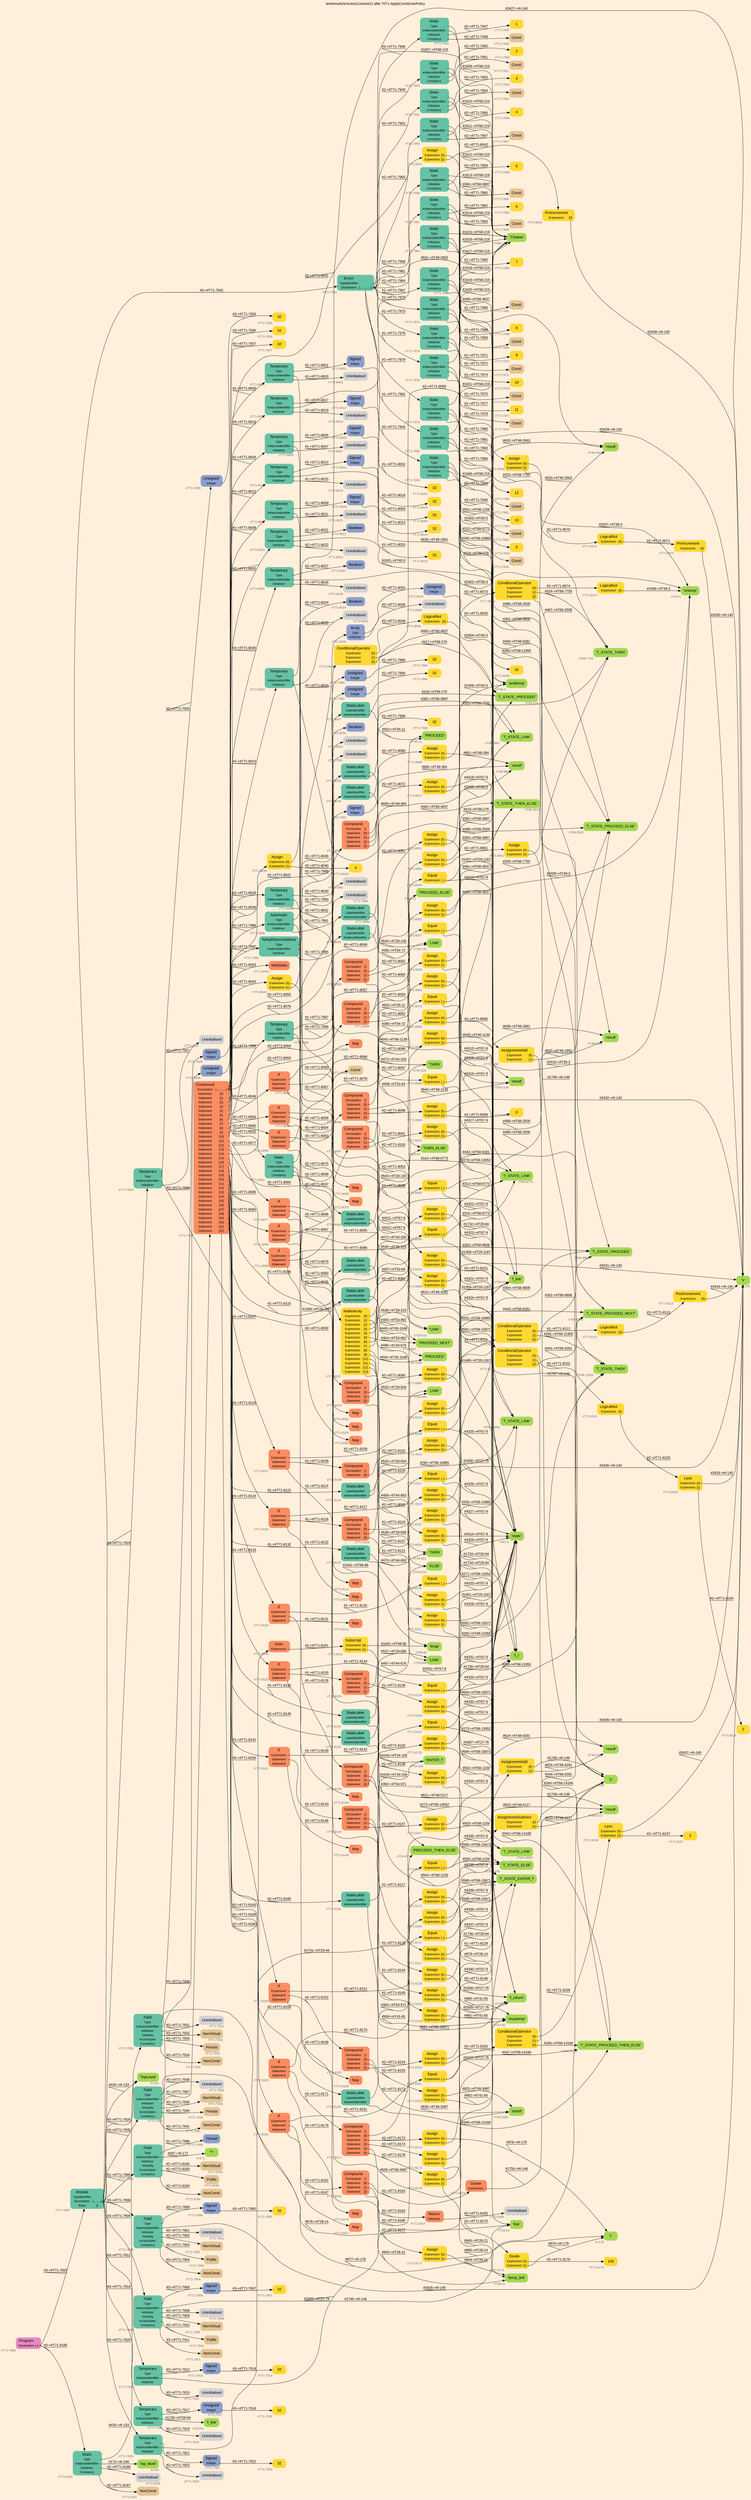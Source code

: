 digraph "test/results/sr/sctest11/sctest11 after T071-ApplyCombGotoPolicy" {
label = "test/results/sr/sctest11/sctest11 after T071-ApplyCombGotoPolicy"
labelloc = t
graph [
    rankdir = "LR"
    ranksep = 0.3
    bgcolor = antiquewhite1
    color = black
    fontcolor = black
    fontname = "Arial"
];
node [
    fontname = "Arial"
];
edge [
    fontname = "Arial"
];

// -------------------- node figure --------------------
// -------- block #T71-7896 ----------
"#T71-7896" [
    fillcolor = "/set28/4"
    xlabel = "#T71-7896"
    fontsize = "12"
    fontcolor = grey40
    shape = "plaintext"
    label = <<TABLE BORDER="0" CELLBORDER="0" CELLSPACING="0">
     <TR><TD><FONT COLOR="black" POINT-SIZE="15">Program</FONT></TD></TR>
     <TR><TD><FONT COLOR="black" POINT-SIZE="12">Declaration</FONT></TD><TD PORT="port0"><FONT COLOR="black" POINT-SIZE="12">{..}</FONT></TD></TR>
    </TABLE>>
    style = "rounded,filled"
];

// -------- block #T71-7897 ----------
"#T71-7897" [
    fillcolor = "/set28/1"
    xlabel = "#T71-7897"
    fontsize = "12"
    fontcolor = grey40
    shape = "plaintext"
    label = <<TABLE BORDER="0" CELLBORDER="0" CELLSPACING="0">
     <TR><TD><FONT COLOR="black" POINT-SIZE="15">Module</FONT></TD></TR>
     <TR><TD><FONT COLOR="black" POINT-SIZE="12">TypeIdentifier</FONT></TD><TD PORT="port0"></TD></TR>
     <TR><TD><FONT COLOR="black" POINT-SIZE="12">Declaration</FONT></TD><TD PORT="port1"><FONT COLOR="black" POINT-SIZE="12">{..........}</FONT></TD></TR>
     <TR><TD><FONT COLOR="black" POINT-SIZE="12">Base</FONT></TD><TD PORT="port2"><FONT COLOR="black" POINT-SIZE="12">{}</FONT></TD></TR>
    </TABLE>>
    style = "rounded,filled"
];

// -------- block #I-133 ----------
"#I-133" [
    fillcolor = "/set28/5"
    xlabel = "#I-133"
    fontsize = "12"
    fontcolor = grey40
    shape = "plaintext"
    label = <<TABLE BORDER="0" CELLBORDER="0" CELLSPACING="0">
     <TR><TD><FONT COLOR="black" POINT-SIZE="15">'TopLevel'</FONT></TD></TR>
    </TABLE>>
    style = "rounded,filled"
];

// -------- block #T71-7898 ----------
"#T71-7898" [
    fillcolor = "/set28/1"
    xlabel = "#T71-7898"
    fontsize = "12"
    fontcolor = grey40
    shape = "plaintext"
    label = <<TABLE BORDER="0" CELLBORDER="0" CELLSPACING="0">
     <TR><TD><FONT COLOR="black" POINT-SIZE="15">Field</FONT></TD></TR>
     <TR><TD><FONT COLOR="black" POINT-SIZE="12">Type</FONT></TD><TD PORT="port0"></TD></TR>
     <TR><TD><FONT COLOR="black" POINT-SIZE="12">InstanceIdentifier</FONT></TD><TD PORT="port1"></TD></TR>
     <TR><TD><FONT COLOR="black" POINT-SIZE="12">Initialiser</FONT></TD><TD PORT="port2"></TD></TR>
     <TR><TD><FONT COLOR="black" POINT-SIZE="12">Virtuality</FONT></TD><TD PORT="port3"></TD></TR>
     <TR><TD><FONT COLOR="black" POINT-SIZE="12">AccessSpec</FONT></TD><TD PORT="port4"></TD></TR>
     <TR><TD><FONT COLOR="black" POINT-SIZE="12">Constancy</FONT></TD><TD PORT="port5"></TD></TR>
    </TABLE>>
    style = "rounded,filled"
];

// -------- block #T71-7899 ----------
"#T71-7899" [
    fillcolor = "/set28/3"
    xlabel = "#T71-7899"
    fontsize = "12"
    fontcolor = grey40
    shape = "plaintext"
    label = <<TABLE BORDER="0" CELLBORDER="0" CELLSPACING="0">
     <TR><TD><FONT COLOR="black" POINT-SIZE="15">Signed</FONT></TD></TR>
     <TR><TD><FONT COLOR="black" POINT-SIZE="12">Integer</FONT></TD><TD PORT="port0"></TD></TR>
    </TABLE>>
    style = "rounded,filled"
];

// -------- block #T71-7900 ----------
"#T71-7900" [
    fillcolor = "/set28/6"
    xlabel = "#T71-7900"
    fontsize = "12"
    fontcolor = grey40
    shape = "plaintext"
    label = <<TABLE BORDER="0" CELLBORDER="0" CELLSPACING="0">
     <TR><TD><FONT COLOR="black" POINT-SIZE="15">32</FONT></TD></TR>
    </TABLE>>
    style = "rounded,filled"
];

// -------- block #I-140 ----------
"#I-140" [
    fillcolor = "/set28/5"
    xlabel = "#I-140"
    fontsize = "12"
    fontcolor = grey40
    shape = "plaintext"
    label = <<TABLE BORDER="0" CELLBORDER="0" CELLSPACING="0">
     <TR><TD><FONT COLOR="black" POINT-SIZE="15">'x'</FONT></TD></TR>
    </TABLE>>
    style = "rounded,filled"
];

// -------- block #T71-7901 ----------
"#T71-7901" [
    xlabel = "#T71-7901"
    fontsize = "12"
    fontcolor = grey40
    shape = "plaintext"
    label = <<TABLE BORDER="0" CELLBORDER="0" CELLSPACING="0">
     <TR><TD><FONT COLOR="black" POINT-SIZE="15">Uninitialised</FONT></TD></TR>
    </TABLE>>
    style = "rounded,filled"
];

// -------- block #T71-7902 ----------
"#T71-7902" [
    fillcolor = "/set28/7"
    xlabel = "#T71-7902"
    fontsize = "12"
    fontcolor = grey40
    shape = "plaintext"
    label = <<TABLE BORDER="0" CELLBORDER="0" CELLSPACING="0">
     <TR><TD><FONT COLOR="black" POINT-SIZE="15">NonVirtual</FONT></TD></TR>
    </TABLE>>
    style = "rounded,filled"
];

// -------- block #T71-7903 ----------
"#T71-7903" [
    fillcolor = "/set28/7"
    xlabel = "#T71-7903"
    fontsize = "12"
    fontcolor = grey40
    shape = "plaintext"
    label = <<TABLE BORDER="0" CELLBORDER="0" CELLSPACING="0">
     <TR><TD><FONT COLOR="black" POINT-SIZE="15">Public</FONT></TD></TR>
    </TABLE>>
    style = "rounded,filled"
];

// -------- block #T71-7904 ----------
"#T71-7904" [
    fillcolor = "/set28/7"
    xlabel = "#T71-7904"
    fontsize = "12"
    fontcolor = grey40
    shape = "plaintext"
    label = <<TABLE BORDER="0" CELLBORDER="0" CELLSPACING="0">
     <TR><TD><FONT COLOR="black" POINT-SIZE="15">NonConst</FONT></TD></TR>
    </TABLE>>
    style = "rounded,filled"
];

// -------- block #T71-7905 ----------
"#T71-7905" [
    fillcolor = "/set28/1"
    xlabel = "#T71-7905"
    fontsize = "12"
    fontcolor = grey40
    shape = "plaintext"
    label = <<TABLE BORDER="0" CELLBORDER="0" CELLSPACING="0">
     <TR><TD><FONT COLOR="black" POINT-SIZE="15">Field</FONT></TD></TR>
     <TR><TD><FONT COLOR="black" POINT-SIZE="12">Type</FONT></TD><TD PORT="port0"></TD></TR>
     <TR><TD><FONT COLOR="black" POINT-SIZE="12">InstanceIdentifier</FONT></TD><TD PORT="port1"></TD></TR>
     <TR><TD><FONT COLOR="black" POINT-SIZE="12">Initialiser</FONT></TD><TD PORT="port2"></TD></TR>
     <TR><TD><FONT COLOR="black" POINT-SIZE="12">Virtuality</FONT></TD><TD PORT="port3"></TD></TR>
     <TR><TD><FONT COLOR="black" POINT-SIZE="12">AccessSpec</FONT></TD><TD PORT="port4"></TD></TR>
     <TR><TD><FONT COLOR="black" POINT-SIZE="12">Constancy</FONT></TD><TD PORT="port5"></TD></TR>
    </TABLE>>
    style = "rounded,filled"
];

// -------- block #T71-7906 ----------
"#T71-7906" [
    fillcolor = "/set28/3"
    xlabel = "#T71-7906"
    fontsize = "12"
    fontcolor = grey40
    shape = "plaintext"
    label = <<TABLE BORDER="0" CELLBORDER="0" CELLSPACING="0">
     <TR><TD><FONT COLOR="black" POINT-SIZE="15">Signed</FONT></TD></TR>
     <TR><TD><FONT COLOR="black" POINT-SIZE="12">Integer</FONT></TD><TD PORT="port0"></TD></TR>
    </TABLE>>
    style = "rounded,filled"
];

// -------- block #T71-7907 ----------
"#T71-7907" [
    fillcolor = "/set28/6"
    xlabel = "#T71-7907"
    fontsize = "12"
    fontcolor = grey40
    shape = "plaintext"
    label = <<TABLE BORDER="0" CELLBORDER="0" CELLSPACING="0">
     <TR><TD><FONT COLOR="black" POINT-SIZE="15">32</FONT></TD></TR>
    </TABLE>>
    style = "rounded,filled"
];

// -------- block #I-148 ----------
"#I-148" [
    fillcolor = "/set28/5"
    xlabel = "#I-148"
    fontsize = "12"
    fontcolor = grey40
    shape = "plaintext"
    label = <<TABLE BORDER="0" CELLBORDER="0" CELLSPACING="0">
     <TR><TD><FONT COLOR="black" POINT-SIZE="15">'y'</FONT></TD></TR>
    </TABLE>>
    style = "rounded,filled"
];

// -------- block #T71-7908 ----------
"#T71-7908" [
    xlabel = "#T71-7908"
    fontsize = "12"
    fontcolor = grey40
    shape = "plaintext"
    label = <<TABLE BORDER="0" CELLBORDER="0" CELLSPACING="0">
     <TR><TD><FONT COLOR="black" POINT-SIZE="15">Uninitialised</FONT></TD></TR>
    </TABLE>>
    style = "rounded,filled"
];

// -------- block #T71-7909 ----------
"#T71-7909" [
    fillcolor = "/set28/7"
    xlabel = "#T71-7909"
    fontsize = "12"
    fontcolor = grey40
    shape = "plaintext"
    label = <<TABLE BORDER="0" CELLBORDER="0" CELLSPACING="0">
     <TR><TD><FONT COLOR="black" POINT-SIZE="15">NonVirtual</FONT></TD></TR>
    </TABLE>>
    style = "rounded,filled"
];

// -------- block #T71-7910 ----------
"#T71-7910" [
    fillcolor = "/set28/7"
    xlabel = "#T71-7910"
    fontsize = "12"
    fontcolor = grey40
    shape = "plaintext"
    label = <<TABLE BORDER="0" CELLBORDER="0" CELLSPACING="0">
     <TR><TD><FONT COLOR="black" POINT-SIZE="15">Public</FONT></TD></TR>
    </TABLE>>
    style = "rounded,filled"
];

// -------- block #T71-7911 ----------
"#T71-7911" [
    fillcolor = "/set28/7"
    xlabel = "#T71-7911"
    fontsize = "12"
    fontcolor = grey40
    shape = "plaintext"
    label = <<TABLE BORDER="0" CELLBORDER="0" CELLSPACING="0">
     <TR><TD><FONT COLOR="black" POINT-SIZE="15">NonConst</FONT></TD></TR>
    </TABLE>>
    style = "rounded,filled"
];

// -------- block #T71-7912 ----------
"#T71-7912" [
    fillcolor = "/set28/1"
    xlabel = "#T71-7912"
    fontsize = "12"
    fontcolor = grey40
    shape = "plaintext"
    label = <<TABLE BORDER="0" CELLBORDER="0" CELLSPACING="0">
     <TR><TD><FONT COLOR="black" POINT-SIZE="15">Temporary</FONT></TD></TR>
     <TR><TD><FONT COLOR="black" POINT-SIZE="12">Type</FONT></TD><TD PORT="port0"></TD></TR>
     <TR><TD><FONT COLOR="black" POINT-SIZE="12">InstanceIdentifier</FONT></TD><TD PORT="port1"></TD></TR>
     <TR><TD><FONT COLOR="black" POINT-SIZE="12">Initialiser</FONT></TD><TD PORT="port2"></TD></TR>
    </TABLE>>
    style = "rounded,filled"
];

// -------- block #T71-7913 ----------
"#T71-7913" [
    fillcolor = "/set28/3"
    xlabel = "#T71-7913"
    fontsize = "12"
    fontcolor = grey40
    shape = "plaintext"
    label = <<TABLE BORDER="0" CELLBORDER="0" CELLSPACING="0">
     <TR><TD><FONT COLOR="black" POINT-SIZE="15">Signed</FONT></TD></TR>
     <TR><TD><FONT COLOR="black" POINT-SIZE="12">Integer</FONT></TD><TD PORT="port0"></TD></TR>
    </TABLE>>
    style = "rounded,filled"
];

// -------- block #T71-7914 ----------
"#T71-7914" [
    fillcolor = "/set28/6"
    xlabel = "#T71-7914"
    fontsize = "12"
    fontcolor = grey40
    shape = "plaintext"
    label = <<TABLE BORDER="0" CELLBORDER="0" CELLSPACING="0">
     <TR><TD><FONT COLOR="black" POINT-SIZE="15">32</FONT></TD></TR>
    </TABLE>>
    style = "rounded,filled"
];

// -------- block #T27-76 ----------
"#T27-76" [
    fillcolor = "/set28/5"
    xlabel = "#T27-76"
    fontsize = "12"
    fontcolor = grey40
    shape = "plaintext"
    label = <<TABLE BORDER="0" CELLBORDER="0" CELLSPACING="0">
     <TR><TD><FONT COLOR="black" POINT-SIZE="15">'f_return'</FONT></TD></TR>
    </TABLE>>
    style = "rounded,filled"
];

// -------- block #T71-7915 ----------
"#T71-7915" [
    xlabel = "#T71-7915"
    fontsize = "12"
    fontcolor = grey40
    shape = "plaintext"
    label = <<TABLE BORDER="0" CELLBORDER="0" CELLSPACING="0">
     <TR><TD><FONT COLOR="black" POINT-SIZE="15">Uninitialised</FONT></TD></TR>
    </TABLE>>
    style = "rounded,filled"
];

// -------- block #T71-7916 ----------
"#T71-7916" [
    fillcolor = "/set28/1"
    xlabel = "#T71-7916"
    fontsize = "12"
    fontcolor = grey40
    shape = "plaintext"
    label = <<TABLE BORDER="0" CELLBORDER="0" CELLSPACING="0">
     <TR><TD><FONT COLOR="black" POINT-SIZE="15">Temporary</FONT></TD></TR>
     <TR><TD><FONT COLOR="black" POINT-SIZE="12">Type</FONT></TD><TD PORT="port0"></TD></TR>
     <TR><TD><FONT COLOR="black" POINT-SIZE="12">InstanceIdentifier</FONT></TD><TD PORT="port1"></TD></TR>
     <TR><TD><FONT COLOR="black" POINT-SIZE="12">Initialiser</FONT></TD><TD PORT="port2"></TD></TR>
    </TABLE>>
    style = "rounded,filled"
];

// -------- block #T71-7917 ----------
"#T71-7917" [
    fillcolor = "/set28/3"
    xlabel = "#T71-7917"
    fontsize = "12"
    fontcolor = grey40
    shape = "plaintext"
    label = <<TABLE BORDER="0" CELLBORDER="0" CELLSPACING="0">
     <TR><TD><FONT COLOR="black" POINT-SIZE="15">Unsigned</FONT></TD></TR>
     <TR><TD><FONT COLOR="black" POINT-SIZE="12">Integer</FONT></TD><TD PORT="port0"></TD></TR>
    </TABLE>>
    style = "rounded,filled"
];

// -------- block #T71-7918 ----------
"#T71-7918" [
    fillcolor = "/set28/6"
    xlabel = "#T71-7918"
    fontsize = "12"
    fontcolor = grey40
    shape = "plaintext"
    label = <<TABLE BORDER="0" CELLBORDER="0" CELLSPACING="0">
     <TR><TD><FONT COLOR="black" POINT-SIZE="15">32</FONT></TD></TR>
    </TABLE>>
    style = "rounded,filled"
];

// -------- block #T28-94 ----------
"#T28-94" [
    fillcolor = "/set28/5"
    xlabel = "#T28-94"
    fontsize = "12"
    fontcolor = grey40
    shape = "plaintext"
    label = <<TABLE BORDER="0" CELLBORDER="0" CELLSPACING="0">
     <TR><TD><FONT COLOR="black" POINT-SIZE="15">'f_link'</FONT></TD></TR>
    </TABLE>>
    style = "rounded,filled"
];

// -------- block #T71-7919 ----------
"#T71-7919" [
    xlabel = "#T71-7919"
    fontsize = "12"
    fontcolor = grey40
    shape = "plaintext"
    label = <<TABLE BORDER="0" CELLBORDER="0" CELLSPACING="0">
     <TR><TD><FONT COLOR="black" POINT-SIZE="15">Uninitialised</FONT></TD></TR>
    </TABLE>>
    style = "rounded,filled"
];

// -------- block #T71-7920 ----------
"#T71-7920" [
    fillcolor = "/set28/1"
    xlabel = "#T71-7920"
    fontsize = "12"
    fontcolor = grey40
    shape = "plaintext"
    label = <<TABLE BORDER="0" CELLBORDER="0" CELLSPACING="0">
     <TR><TD><FONT COLOR="black" POINT-SIZE="15">Temporary</FONT></TD></TR>
     <TR><TD><FONT COLOR="black" POINT-SIZE="12">Type</FONT></TD><TD PORT="port0"></TD></TR>
     <TR><TD><FONT COLOR="black" POINT-SIZE="12">InstanceIdentifier</FONT></TD><TD PORT="port1"></TD></TR>
     <TR><TD><FONT COLOR="black" POINT-SIZE="12">Initialiser</FONT></TD><TD PORT="port2"></TD></TR>
    </TABLE>>
    style = "rounded,filled"
];

// -------- block #T71-7921 ----------
"#T71-7921" [
    fillcolor = "/set28/3"
    xlabel = "#T71-7921"
    fontsize = "12"
    fontcolor = grey40
    shape = "plaintext"
    label = <<TABLE BORDER="0" CELLBORDER="0" CELLSPACING="0">
     <TR><TD><FONT COLOR="black" POINT-SIZE="15">Signed</FONT></TD></TR>
     <TR><TD><FONT COLOR="black" POINT-SIZE="12">Integer</FONT></TD><TD PORT="port0"></TD></TR>
    </TABLE>>
    style = "rounded,filled"
];

// -------- block #T71-7922 ----------
"#T71-7922" [
    fillcolor = "/set28/6"
    xlabel = "#T71-7922"
    fontsize = "12"
    fontcolor = grey40
    shape = "plaintext"
    label = <<TABLE BORDER="0" CELLBORDER="0" CELLSPACING="0">
     <TR><TD><FONT COLOR="black" POINT-SIZE="15">32</FONT></TD></TR>
    </TABLE>>
    style = "rounded,filled"
];

// -------- block #T29-94 ----------
"#T29-94" [
    fillcolor = "/set28/5"
    xlabel = "#T29-94"
    fontsize = "12"
    fontcolor = grey40
    shape = "plaintext"
    label = <<TABLE BORDER="0" CELLBORDER="0" CELLSPACING="0">
     <TR><TD><FONT COLOR="black" POINT-SIZE="15">'f_i'</FONT></TD></TR>
    </TABLE>>
    style = "rounded,filled"
];

// -------- block #T71-7923 ----------
"#T71-7923" [
    xlabel = "#T71-7923"
    fontsize = "12"
    fontcolor = grey40
    shape = "plaintext"
    label = <<TABLE BORDER="0" CELLBORDER="0" CELLSPACING="0">
     <TR><TD><FONT COLOR="black" POINT-SIZE="15">Uninitialised</FONT></TD></TR>
    </TABLE>>
    style = "rounded,filled"
];

// -------- block #T71-7924 ----------
"#T71-7924" [
    fillcolor = "/set28/1"
    xlabel = "#T71-7924"
    fontsize = "12"
    fontcolor = grey40
    shape = "plaintext"
    label = <<TABLE BORDER="0" CELLBORDER="0" CELLSPACING="0">
     <TR><TD><FONT COLOR="black" POINT-SIZE="15">Temporary</FONT></TD></TR>
     <TR><TD><FONT COLOR="black" POINT-SIZE="12">Type</FONT></TD><TD PORT="port0"></TD></TR>
     <TR><TD><FONT COLOR="black" POINT-SIZE="12">InstanceIdentifier</FONT></TD><TD PORT="port1"></TD></TR>
     <TR><TD><FONT COLOR="black" POINT-SIZE="12">Initialiser</FONT></TD><TD PORT="port2"></TD></TR>
    </TABLE>>
    style = "rounded,filled"
];

// -------- block #T71-7925 ----------
"#T71-7925" [
    fillcolor = "/set28/3"
    xlabel = "#T71-7925"
    fontsize = "12"
    fontcolor = grey40
    shape = "plaintext"
    label = <<TABLE BORDER="0" CELLBORDER="0" CELLSPACING="0">
     <TR><TD><FONT COLOR="black" POINT-SIZE="15">Unsigned</FONT></TD></TR>
     <TR><TD><FONT COLOR="black" POINT-SIZE="12">Integer</FONT></TD><TD PORT="port0"></TD></TR>
    </TABLE>>
    style = "rounded,filled"
];

// -------- block #T71-7926 ----------
"#T71-7926" [
    fillcolor = "/set28/6"
    xlabel = "#T71-7926"
    fontsize = "12"
    fontcolor = grey40
    shape = "plaintext"
    label = <<TABLE BORDER="0" CELLBORDER="0" CELLSPACING="0">
     <TR><TD><FONT COLOR="black" POINT-SIZE="15">32</FONT></TD></TR>
    </TABLE>>
    style = "rounded,filled"
];

// -------- block #T29-1167 ----------
"#T29-1167" [
    fillcolor = "/set28/5"
    xlabel = "#T29-1167"
    fontsize = "12"
    fontcolor = grey40
    shape = "plaintext"
    label = <<TABLE BORDER="0" CELLBORDER="0" CELLSPACING="0">
     <TR><TD><FONT COLOR="black" POINT-SIZE="15">'f_link'</FONT></TD></TR>
    </TABLE>>
    style = "rounded,filled"
];

// -------- block #T71-7927 ----------
"#T71-7927" [
    xlabel = "#T71-7927"
    fontsize = "12"
    fontcolor = grey40
    shape = "plaintext"
    label = <<TABLE BORDER="0" CELLBORDER="0" CELLSPACING="0">
     <TR><TD><FONT COLOR="black" POINT-SIZE="15">Uninitialised</FONT></TD></TR>
    </TABLE>>
    style = "rounded,filled"
];

// -------- block #T71-7928 ----------
"#T71-7928" [
    fillcolor = "/set28/1"
    xlabel = "#T71-7928"
    fontsize = "12"
    fontcolor = grey40
    shape = "plaintext"
    label = <<TABLE BORDER="0" CELLBORDER="0" CELLSPACING="0">
     <TR><TD><FONT COLOR="black" POINT-SIZE="15">Field</FONT></TD></TR>
     <TR><TD><FONT COLOR="black" POINT-SIZE="12">Type</FONT></TD><TD PORT="port0"></TD></TR>
     <TR><TD><FONT COLOR="black" POINT-SIZE="12">InstanceIdentifier</FONT></TD><TD PORT="port1"></TD></TR>
     <TR><TD><FONT COLOR="black" POINT-SIZE="12">Initialiser</FONT></TD><TD PORT="port2"></TD></TR>
     <TR><TD><FONT COLOR="black" POINT-SIZE="12">Virtuality</FONT></TD><TD PORT="port3"></TD></TR>
     <TR><TD><FONT COLOR="black" POINT-SIZE="12">AccessSpec</FONT></TD><TD PORT="port4"></TD></TR>
     <TR><TD><FONT COLOR="black" POINT-SIZE="12">Constancy</FONT></TD><TD PORT="port5"></TD></TR>
    </TABLE>>
    style = "rounded,filled"
];

// -------- block #T71-7929 ----------
"#T71-7929" [
    fillcolor = "/set28/3"
    xlabel = "#T71-7929"
    fontsize = "12"
    fontcolor = grey40
    shape = "plaintext"
    label = <<TABLE BORDER="0" CELLBORDER="0" CELLSPACING="0">
     <TR><TD><FONT COLOR="black" POINT-SIZE="15">Signed</FONT></TD></TR>
     <TR><TD><FONT COLOR="black" POINT-SIZE="12">Integer</FONT></TD><TD PORT="port0"></TD></TR>
    </TABLE>>
    style = "rounded,filled"
];

// -------- block #T71-7930 ----------
"#T71-7930" [
    fillcolor = "/set28/6"
    xlabel = "#T71-7930"
    fontsize = "12"
    fontcolor = grey40
    shape = "plaintext"
    label = <<TABLE BORDER="0" CELLBORDER="0" CELLSPACING="0">
     <TR><TD><FONT COLOR="black" POINT-SIZE="15">32</FONT></TD></TR>
    </TABLE>>
    style = "rounded,filled"
];

// -------- block #I-178 ----------
"#I-178" [
    fillcolor = "/set28/5"
    xlabel = "#I-178"
    fontsize = "12"
    fontcolor = grey40
    shape = "plaintext"
    label = <<TABLE BORDER="0" CELLBORDER="0" CELLSPACING="0">
     <TR><TD><FONT COLOR="black" POINT-SIZE="15">'i'</FONT></TD></TR>
    </TABLE>>
    style = "rounded,filled"
];

// -------- block #T71-7931 ----------
"#T71-7931" [
    xlabel = "#T71-7931"
    fontsize = "12"
    fontcolor = grey40
    shape = "plaintext"
    label = <<TABLE BORDER="0" CELLBORDER="0" CELLSPACING="0">
     <TR><TD><FONT COLOR="black" POINT-SIZE="15">Uninitialised</FONT></TD></TR>
    </TABLE>>
    style = "rounded,filled"
];

// -------- block #T71-7932 ----------
"#T71-7932" [
    fillcolor = "/set28/7"
    xlabel = "#T71-7932"
    fontsize = "12"
    fontcolor = grey40
    shape = "plaintext"
    label = <<TABLE BORDER="0" CELLBORDER="0" CELLSPACING="0">
     <TR><TD><FONT COLOR="black" POINT-SIZE="15">NonVirtual</FONT></TD></TR>
    </TABLE>>
    style = "rounded,filled"
];

// -------- block #T71-7933 ----------
"#T71-7933" [
    fillcolor = "/set28/7"
    xlabel = "#T71-7933"
    fontsize = "12"
    fontcolor = grey40
    shape = "plaintext"
    label = <<TABLE BORDER="0" CELLBORDER="0" CELLSPACING="0">
     <TR><TD><FONT COLOR="black" POINT-SIZE="15">Private</FONT></TD></TR>
    </TABLE>>
    style = "rounded,filled"
];

// -------- block #T71-7934 ----------
"#T71-7934" [
    fillcolor = "/set28/7"
    xlabel = "#T71-7934"
    fontsize = "12"
    fontcolor = grey40
    shape = "plaintext"
    label = <<TABLE BORDER="0" CELLBORDER="0" CELLSPACING="0">
     <TR><TD><FONT COLOR="black" POINT-SIZE="15">NonConst</FONT></TD></TR>
    </TABLE>>
    style = "rounded,filled"
];

// -------- block #T71-7935 ----------
"#T71-7935" [
    fillcolor = "/set28/1"
    xlabel = "#T71-7935"
    fontsize = "12"
    fontcolor = grey40
    shape = "plaintext"
    label = <<TABLE BORDER="0" CELLBORDER="0" CELLSPACING="0">
     <TR><TD><FONT COLOR="black" POINT-SIZE="15">Field</FONT></TD></TR>
     <TR><TD><FONT COLOR="black" POINT-SIZE="12">Type</FONT></TD><TD PORT="port0"></TD></TR>
     <TR><TD><FONT COLOR="black" POINT-SIZE="12">InstanceIdentifier</FONT></TD><TD PORT="port1"></TD></TR>
     <TR><TD><FONT COLOR="black" POINT-SIZE="12">Initialiser</FONT></TD><TD PORT="port2"></TD></TR>
     <TR><TD><FONT COLOR="black" POINT-SIZE="12">Virtuality</FONT></TD><TD PORT="port3"></TD></TR>
     <TR><TD><FONT COLOR="black" POINT-SIZE="12">AccessSpec</FONT></TD><TD PORT="port4"></TD></TR>
     <TR><TD><FONT COLOR="black" POINT-SIZE="12">Constancy</FONT></TD><TD PORT="port5"></TD></TR>
    </TABLE>>
    style = "rounded,filled"
];

// -------- block #T71-7936 ----------
"#T71-7936" [
    fillcolor = "/set28/3"
    xlabel = "#T71-7936"
    fontsize = "12"
    fontcolor = grey40
    shape = "plaintext"
    label = <<TABLE BORDER="0" CELLBORDER="0" CELLSPACING="0">
     <TR><TD><FONT COLOR="black" POINT-SIZE="15">Unsigned</FONT></TD></TR>
     <TR><TD><FONT COLOR="black" POINT-SIZE="12">Integer</FONT></TD><TD PORT="port0"></TD></TR>
    </TABLE>>
    style = "rounded,filled"
];

// -------- block #T71-7937 ----------
"#T71-7937" [
    fillcolor = "/set28/6"
    xlabel = "#T71-7937"
    fontsize = "12"
    fontcolor = grey40
    shape = "plaintext"
    label = <<TABLE BORDER="0" CELLBORDER="0" CELLSPACING="0">
     <TR><TD><FONT COLOR="black" POINT-SIZE="15">32</FONT></TD></TR>
    </TABLE>>
    style = "rounded,filled"
];

// -------- block #T28-14 ----------
"#T28-14" [
    fillcolor = "/set28/5"
    xlabel = "#T28-14"
    fontsize = "12"
    fontcolor = grey40
    shape = "plaintext"
    label = <<TABLE BORDER="0" CELLBORDER="0" CELLSPACING="0">
     <TR><TD><FONT COLOR="black" POINT-SIZE="15">'link'</FONT></TD></TR>
    </TABLE>>
    style = "rounded,filled"
];

// -------- block #T71-7938 ----------
"#T71-7938" [
    xlabel = "#T71-7938"
    fontsize = "12"
    fontcolor = grey40
    shape = "plaintext"
    label = <<TABLE BORDER="0" CELLBORDER="0" CELLSPACING="0">
     <TR><TD><FONT COLOR="black" POINT-SIZE="15">Uninitialised</FONT></TD></TR>
    </TABLE>>
    style = "rounded,filled"
];

// -------- block #T71-7939 ----------
"#T71-7939" [
    fillcolor = "/set28/7"
    xlabel = "#T71-7939"
    fontsize = "12"
    fontcolor = grey40
    shape = "plaintext"
    label = <<TABLE BORDER="0" CELLBORDER="0" CELLSPACING="0">
     <TR><TD><FONT COLOR="black" POINT-SIZE="15">NonVirtual</FONT></TD></TR>
    </TABLE>>
    style = "rounded,filled"
];

// -------- block #T71-7940 ----------
"#T71-7940" [
    fillcolor = "/set28/7"
    xlabel = "#T71-7940"
    fontsize = "12"
    fontcolor = grey40
    shape = "plaintext"
    label = <<TABLE BORDER="0" CELLBORDER="0" CELLSPACING="0">
     <TR><TD><FONT COLOR="black" POINT-SIZE="15">Private</FONT></TD></TR>
    </TABLE>>
    style = "rounded,filled"
];

// -------- block #T71-7941 ----------
"#T71-7941" [
    fillcolor = "/set28/7"
    xlabel = "#T71-7941"
    fontsize = "12"
    fontcolor = grey40
    shape = "plaintext"
    label = <<TABLE BORDER="0" CELLBORDER="0" CELLSPACING="0">
     <TR><TD><FONT COLOR="black" POINT-SIZE="15">NonConst</FONT></TD></TR>
    </TABLE>>
    style = "rounded,filled"
];

// -------- block #T71-7942 ----------
"#T71-7942" [
    fillcolor = "/set28/1"
    xlabel = "#T71-7942"
    fontsize = "12"
    fontcolor = grey40
    shape = "plaintext"
    label = <<TABLE BORDER="0" CELLBORDER="0" CELLSPACING="0">
     <TR><TD><FONT COLOR="black" POINT-SIZE="15">Enum</FONT></TD></TR>
     <TR><TD><FONT COLOR="black" POINT-SIZE="12">TypeIdentifier</FONT></TD><TD PORT="port0"></TD></TR>
     <TR><TD><FONT COLOR="black" POINT-SIZE="12">Declaration</FONT></TD><TD PORT="port1"><FONT COLOR="black" POINT-SIZE="12">{..............}</FONT></TD></TR>
    </TABLE>>
    style = "rounded,filled"
];

// -------- block #T68-219 ----------
"#T68-219" [
    fillcolor = "/set28/5"
    xlabel = "#T68-219"
    fontsize = "12"
    fontcolor = grey40
    shape = "plaintext"
    label = <<TABLE BORDER="0" CELLBORDER="0" CELLSPACING="0">
     <TR><TD><FONT COLOR="black" POINT-SIZE="15">'TStates'</FONT></TD></TR>
    </TABLE>>
    style = "rounded,filled"
];

// -------- block #T71-7943 ----------
"#T71-7943" [
    fillcolor = "/set28/1"
    xlabel = "#T71-7943"
    fontsize = "12"
    fontcolor = grey40
    shape = "plaintext"
    label = <<TABLE BORDER="0" CELLBORDER="0" CELLSPACING="0">
     <TR><TD><FONT COLOR="black" POINT-SIZE="15">Static</FONT></TD></TR>
     <TR><TD><FONT COLOR="black" POINT-SIZE="12">Type</FONT></TD><TD PORT="port0"></TD></TR>
     <TR><TD><FONT COLOR="black" POINT-SIZE="12">InstanceIdentifier</FONT></TD><TD PORT="port1"></TD></TR>
     <TR><TD><FONT COLOR="black" POINT-SIZE="12">Initialiser</FONT></TD><TD PORT="port2"></TD></TR>
     <TR><TD><FONT COLOR="black" POINT-SIZE="12">Constancy</FONT></TD><TD PORT="port3"></TD></TR>
    </TABLE>>
    style = "rounded,filled"
];

// -------- block #T68-276 ----------
"#T68-276" [
    fillcolor = "/set28/5"
    xlabel = "#T68-276"
    fontsize = "12"
    fontcolor = grey40
    shape = "plaintext"
    label = <<TABLE BORDER="0" CELLBORDER="0" CELLSPACING="0">
     <TR><TD><FONT COLOR="black" POINT-SIZE="15">'T_STATE_PROCEED'</FONT></TD></TR>
    </TABLE>>
    style = "rounded,filled"
];

// -------- block #T71-7944 ----------
"#T71-7944" [
    fillcolor = "/set28/6"
    xlabel = "#T71-7944"
    fontsize = "12"
    fontcolor = grey40
    shape = "plaintext"
    label = <<TABLE BORDER="0" CELLBORDER="0" CELLSPACING="0">
     <TR><TD><FONT COLOR="black" POINT-SIZE="15">0</FONT></TD></TR>
    </TABLE>>
    style = "rounded,filled"
];

// -------- block #T71-7945 ----------
"#T71-7945" [
    fillcolor = "/set28/7"
    xlabel = "#T71-7945"
    fontsize = "12"
    fontcolor = grey40
    shape = "plaintext"
    label = <<TABLE BORDER="0" CELLBORDER="0" CELLSPACING="0">
     <TR><TD><FONT COLOR="black" POINT-SIZE="15">Const</FONT></TD></TR>
    </TABLE>>
    style = "rounded,filled"
];

// -------- block #T71-7946 ----------
"#T71-7946" [
    fillcolor = "/set28/1"
    xlabel = "#T71-7946"
    fontsize = "12"
    fontcolor = grey40
    shape = "plaintext"
    label = <<TABLE BORDER="0" CELLBORDER="0" CELLSPACING="0">
     <TR><TD><FONT COLOR="black" POINT-SIZE="15">Static</FONT></TD></TR>
     <TR><TD><FONT COLOR="black" POINT-SIZE="12">Type</FONT></TD><TD PORT="port0"></TD></TR>
     <TR><TD><FONT COLOR="black" POINT-SIZE="12">InstanceIdentifier</FONT></TD><TD PORT="port1"></TD></TR>
     <TR><TD><FONT COLOR="black" POINT-SIZE="12">Initialiser</FONT></TD><TD PORT="port2"></TD></TR>
     <TR><TD><FONT COLOR="black" POINT-SIZE="12">Constancy</FONT></TD><TD PORT="port3"></TD></TR>
    </TABLE>>
    style = "rounded,filled"
];

// -------- block #T68-1159 ----------
"#T68-1159" [
    fillcolor = "/set28/5"
    xlabel = "#T68-1159"
    fontsize = "12"
    fontcolor = grey40
    shape = "plaintext"
    label = <<TABLE BORDER="0" CELLBORDER="0" CELLSPACING="0">
     <TR><TD><FONT COLOR="black" POINT-SIZE="15">'T_STATE_ELSE'</FONT></TD></TR>
    </TABLE>>
    style = "rounded,filled"
];

// -------- block #T71-7947 ----------
"#T71-7947" [
    fillcolor = "/set28/6"
    xlabel = "#T71-7947"
    fontsize = "12"
    fontcolor = grey40
    shape = "plaintext"
    label = <<TABLE BORDER="0" CELLBORDER="0" CELLSPACING="0">
     <TR><TD><FONT COLOR="black" POINT-SIZE="15">1</FONT></TD></TR>
    </TABLE>>
    style = "rounded,filled"
];

// -------- block #T71-7948 ----------
"#T71-7948" [
    fillcolor = "/set28/7"
    xlabel = "#T71-7948"
    fontsize = "12"
    fontcolor = grey40
    shape = "plaintext"
    label = <<TABLE BORDER="0" CELLBORDER="0" CELLSPACING="0">
     <TR><TD><FONT COLOR="black" POINT-SIZE="15">Const</FONT></TD></TR>
    </TABLE>>
    style = "rounded,filled"
];

// -------- block #T71-7949 ----------
"#T71-7949" [
    fillcolor = "/set28/1"
    xlabel = "#T71-7949"
    fontsize = "12"
    fontcolor = grey40
    shape = "plaintext"
    label = <<TABLE BORDER="0" CELLBORDER="0" CELLSPACING="0">
     <TR><TD><FONT COLOR="black" POINT-SIZE="15">Static</FONT></TD></TR>
     <TR><TD><FONT COLOR="black" POINT-SIZE="12">Type</FONT></TD><TD PORT="port0"></TD></TR>
     <TR><TD><FONT COLOR="black" POINT-SIZE="12">InstanceIdentifier</FONT></TD><TD PORT="port1"></TD></TR>
     <TR><TD><FONT COLOR="black" POINT-SIZE="12">Initialiser</FONT></TD><TD PORT="port2"></TD></TR>
     <TR><TD><FONT COLOR="black" POINT-SIZE="12">Constancy</FONT></TD><TD PORT="port3"></TD></TR>
    </TABLE>>
    style = "rounded,filled"
];

// -------- block #T68-2509 ----------
"#T68-2509" [
    fillcolor = "/set28/5"
    xlabel = "#T68-2509"
    fontsize = "12"
    fontcolor = grey40
    shape = "plaintext"
    label = <<TABLE BORDER="0" CELLBORDER="0" CELLSPACING="0">
     <TR><TD><FONT COLOR="black" POINT-SIZE="15">'T_STATE_PROCEED_ELSE'</FONT></TD></TR>
    </TABLE>>
    style = "rounded,filled"
];

// -------- block #T71-7950 ----------
"#T71-7950" [
    fillcolor = "/set28/6"
    xlabel = "#T71-7950"
    fontsize = "12"
    fontcolor = grey40
    shape = "plaintext"
    label = <<TABLE BORDER="0" CELLBORDER="0" CELLSPACING="0">
     <TR><TD><FONT COLOR="black" POINT-SIZE="15">2</FONT></TD></TR>
    </TABLE>>
    style = "rounded,filled"
];

// -------- block #T71-7951 ----------
"#T71-7951" [
    fillcolor = "/set28/7"
    xlabel = "#T71-7951"
    fontsize = "12"
    fontcolor = grey40
    shape = "plaintext"
    label = <<TABLE BORDER="0" CELLBORDER="0" CELLSPACING="0">
     <TR><TD><FONT COLOR="black" POINT-SIZE="15">Const</FONT></TD></TR>
    </TABLE>>
    style = "rounded,filled"
];

// -------- block #T71-7952 ----------
"#T71-7952" [
    fillcolor = "/set28/1"
    xlabel = "#T71-7952"
    fontsize = "12"
    fontcolor = grey40
    shape = "plaintext"
    label = <<TABLE BORDER="0" CELLBORDER="0" CELLSPACING="0">
     <TR><TD><FONT COLOR="black" POINT-SIZE="15">Static</FONT></TD></TR>
     <TR><TD><FONT COLOR="black" POINT-SIZE="12">Type</FONT></TD><TD PORT="port0"></TD></TR>
     <TR><TD><FONT COLOR="black" POINT-SIZE="12">InstanceIdentifier</FONT></TD><TD PORT="port1"></TD></TR>
     <TR><TD><FONT COLOR="black" POINT-SIZE="12">Initialiser</FONT></TD><TD PORT="port2"></TD></TR>
     <TR><TD><FONT COLOR="black" POINT-SIZE="12">Constancy</FONT></TD><TD PORT="port3"></TD></TR>
    </TABLE>>
    style = "rounded,filled"
];

// -------- block #T68-3887 ----------
"#T68-3887" [
    fillcolor = "/set28/5"
    xlabel = "#T68-3887"
    fontsize = "12"
    fontcolor = grey40
    shape = "plaintext"
    label = <<TABLE BORDER="0" CELLBORDER="0" CELLSPACING="0">
     <TR><TD><FONT COLOR="black" POINT-SIZE="15">'T_STATE_LINK'</FONT></TD></TR>
    </TABLE>>
    style = "rounded,filled"
];

// -------- block #T71-7953 ----------
"#T71-7953" [
    fillcolor = "/set28/6"
    xlabel = "#T71-7953"
    fontsize = "12"
    fontcolor = grey40
    shape = "plaintext"
    label = <<TABLE BORDER="0" CELLBORDER="0" CELLSPACING="0">
     <TR><TD><FONT COLOR="black" POINT-SIZE="15">3</FONT></TD></TR>
    </TABLE>>
    style = "rounded,filled"
];

// -------- block #T71-7954 ----------
"#T71-7954" [
    fillcolor = "/set28/7"
    xlabel = "#T71-7954"
    fontsize = "12"
    fontcolor = grey40
    shape = "plaintext"
    label = <<TABLE BORDER="0" CELLBORDER="0" CELLSPACING="0">
     <TR><TD><FONT COLOR="black" POINT-SIZE="15">Const</FONT></TD></TR>
    </TABLE>>
    style = "rounded,filled"
];

// -------- block #T71-7955 ----------
"#T71-7955" [
    fillcolor = "/set28/1"
    xlabel = "#T71-7955"
    fontsize = "12"
    fontcolor = grey40
    shape = "plaintext"
    label = <<TABLE BORDER="0" CELLBORDER="0" CELLSPACING="0">
     <TR><TD><FONT COLOR="black" POINT-SIZE="15">Static</FONT></TD></TR>
     <TR><TD><FONT COLOR="black" POINT-SIZE="12">Type</FONT></TD><TD PORT="port0"></TD></TR>
     <TR><TD><FONT COLOR="black" POINT-SIZE="12">InstanceIdentifier</FONT></TD><TD PORT="port1"></TD></TR>
     <TR><TD><FONT COLOR="black" POINT-SIZE="12">Initialiser</FONT></TD><TD PORT="port2"></TD></TR>
     <TR><TD><FONT COLOR="black" POINT-SIZE="12">Constancy</FONT></TD><TD PORT="port3"></TD></TR>
    </TABLE>>
    style = "rounded,filled"
];

// -------- block #T68-4837 ----------
"#T68-4837" [
    fillcolor = "/set28/5"
    xlabel = "#T68-4837"
    fontsize = "12"
    fontcolor = grey40
    shape = "plaintext"
    label = <<TABLE BORDER="0" CELLBORDER="0" CELLSPACING="0">
     <TR><TD><FONT COLOR="black" POINT-SIZE="15">'T_STATE_THEN_ELSE'</FONT></TD></TR>
    </TABLE>>
    style = "rounded,filled"
];

// -------- block #T71-7956 ----------
"#T71-7956" [
    fillcolor = "/set28/6"
    xlabel = "#T71-7956"
    fontsize = "12"
    fontcolor = grey40
    shape = "plaintext"
    label = <<TABLE BORDER="0" CELLBORDER="0" CELLSPACING="0">
     <TR><TD><FONT COLOR="black" POINT-SIZE="15">4</FONT></TD></TR>
    </TABLE>>
    style = "rounded,filled"
];

// -------- block #T71-7957 ----------
"#T71-7957" [
    fillcolor = "/set28/7"
    xlabel = "#T71-7957"
    fontsize = "12"
    fontcolor = grey40
    shape = "plaintext"
    label = <<TABLE BORDER="0" CELLBORDER="0" CELLSPACING="0">
     <TR><TD><FONT COLOR="black" POINT-SIZE="15">Const</FONT></TD></TR>
    </TABLE>>
    style = "rounded,filled"
];

// -------- block #T71-7958 ----------
"#T71-7958" [
    fillcolor = "/set28/1"
    xlabel = "#T71-7958"
    fontsize = "12"
    fontcolor = grey40
    shape = "plaintext"
    label = <<TABLE BORDER="0" CELLBORDER="0" CELLSPACING="0">
     <TR><TD><FONT COLOR="black" POINT-SIZE="15">Static</FONT></TD></TR>
     <TR><TD><FONT COLOR="black" POINT-SIZE="12">Type</FONT></TD><TD PORT="port0"></TD></TR>
     <TR><TD><FONT COLOR="black" POINT-SIZE="12">InstanceIdentifier</FONT></TD><TD PORT="port1"></TD></TR>
     <TR><TD><FONT COLOR="black" POINT-SIZE="12">Initialiser</FONT></TD><TD PORT="port2"></TD></TR>
     <TR><TD><FONT COLOR="black" POINT-SIZE="12">Constancy</FONT></TD><TD PORT="port3"></TD></TR>
    </TABLE>>
    style = "rounded,filled"
];

// -------- block #T68-6281 ----------
"#T68-6281" [
    fillcolor = "/set28/5"
    xlabel = "#T68-6281"
    fontsize = "12"
    fontcolor = grey40
    shape = "plaintext"
    label = <<TABLE BORDER="0" CELLBORDER="0" CELLSPACING="0">
     <TR><TD><FONT COLOR="black" POINT-SIZE="15">'T_STATE_PROCEED_NEXT'</FONT></TD></TR>
    </TABLE>>
    style = "rounded,filled"
];

// -------- block #T71-7959 ----------
"#T71-7959" [
    fillcolor = "/set28/6"
    xlabel = "#T71-7959"
    fontsize = "12"
    fontcolor = grey40
    shape = "plaintext"
    label = <<TABLE BORDER="0" CELLBORDER="0" CELLSPACING="0">
     <TR><TD><FONT COLOR="black" POINT-SIZE="15">5</FONT></TD></TR>
    </TABLE>>
    style = "rounded,filled"
];

// -------- block #T71-7960 ----------
"#T71-7960" [
    fillcolor = "/set28/7"
    xlabel = "#T71-7960"
    fontsize = "12"
    fontcolor = grey40
    shape = "plaintext"
    label = <<TABLE BORDER="0" CELLBORDER="0" CELLSPACING="0">
     <TR><TD><FONT COLOR="black" POINT-SIZE="15">Const</FONT></TD></TR>
    </TABLE>>
    style = "rounded,filled"
];

// -------- block #T71-7961 ----------
"#T71-7961" [
    fillcolor = "/set28/1"
    xlabel = "#T71-7961"
    fontsize = "12"
    fontcolor = grey40
    shape = "plaintext"
    label = <<TABLE BORDER="0" CELLBORDER="0" CELLSPACING="0">
     <TR><TD><FONT COLOR="black" POINT-SIZE="15">Static</FONT></TD></TR>
     <TR><TD><FONT COLOR="black" POINT-SIZE="12">Type</FONT></TD><TD PORT="port0"></TD></TR>
     <TR><TD><FONT COLOR="black" POINT-SIZE="12">InstanceIdentifier</FONT></TD><TD PORT="port1"></TD></TR>
     <TR><TD><FONT COLOR="black" POINT-SIZE="12">Initialiser</FONT></TD><TD PORT="port2"></TD></TR>
     <TR><TD><FONT COLOR="black" POINT-SIZE="12">Constancy</FONT></TD><TD PORT="port3"></TD></TR>
    </TABLE>>
    style = "rounded,filled"
];

// -------- block #T68-7755 ----------
"#T68-7755" [
    fillcolor = "/set28/5"
    xlabel = "#T68-7755"
    fontsize = "12"
    fontcolor = grey40
    shape = "plaintext"
    label = <<TABLE BORDER="0" CELLBORDER="0" CELLSPACING="0">
     <TR><TD><FONT COLOR="black" POINT-SIZE="15">'T_STATE_THEN'</FONT></TD></TR>
    </TABLE>>
    style = "rounded,filled"
];

// -------- block #T71-7962 ----------
"#T71-7962" [
    fillcolor = "/set28/6"
    xlabel = "#T71-7962"
    fontsize = "12"
    fontcolor = grey40
    shape = "plaintext"
    label = <<TABLE BORDER="0" CELLBORDER="0" CELLSPACING="0">
     <TR><TD><FONT COLOR="black" POINT-SIZE="15">6</FONT></TD></TR>
    </TABLE>>
    style = "rounded,filled"
];

// -------- block #T71-7963 ----------
"#T71-7963" [
    fillcolor = "/set28/7"
    xlabel = "#T71-7963"
    fontsize = "12"
    fontcolor = grey40
    shape = "plaintext"
    label = <<TABLE BORDER="0" CELLBORDER="0" CELLSPACING="0">
     <TR><TD><FONT COLOR="black" POINT-SIZE="15">Const</FONT></TD></TR>
    </TABLE>>
    style = "rounded,filled"
];

// -------- block #T71-7964 ----------
"#T71-7964" [
    fillcolor = "/set28/1"
    xlabel = "#T71-7964"
    fontsize = "12"
    fontcolor = grey40
    shape = "plaintext"
    label = <<TABLE BORDER="0" CELLBORDER="0" CELLSPACING="0">
     <TR><TD><FONT COLOR="black" POINT-SIZE="15">Static</FONT></TD></TR>
     <TR><TD><FONT COLOR="black" POINT-SIZE="12">Type</FONT></TD><TD PORT="port0"></TD></TR>
     <TR><TD><FONT COLOR="black" POINT-SIZE="12">InstanceIdentifier</FONT></TD><TD PORT="port1"></TD></TR>
     <TR><TD><FONT COLOR="black" POINT-SIZE="12">Initialiser</FONT></TD><TD PORT="port2"></TD></TR>
     <TR><TD><FONT COLOR="black" POINT-SIZE="12">Constancy</FONT></TD><TD PORT="port3"></TD></TR>
    </TABLE>>
    style = "rounded,filled"
];

// -------- block #T68-8773 ----------
"#T68-8773" [
    fillcolor = "/set28/5"
    xlabel = "#T68-8773"
    fontsize = "12"
    fontcolor = grey40
    shape = "plaintext"
    label = <<TABLE BORDER="0" CELLBORDER="0" CELLSPACING="0">
     <TR><TD><FONT COLOR="black" POINT-SIZE="15">'T_STATE_LINK'</FONT></TD></TR>
    </TABLE>>
    style = "rounded,filled"
];

// -------- block #T71-7965 ----------
"#T71-7965" [
    fillcolor = "/set28/6"
    xlabel = "#T71-7965"
    fontsize = "12"
    fontcolor = grey40
    shape = "plaintext"
    label = <<TABLE BORDER="0" CELLBORDER="0" CELLSPACING="0">
     <TR><TD><FONT COLOR="black" POINT-SIZE="15">7</FONT></TD></TR>
    </TABLE>>
    style = "rounded,filled"
];

// -------- block #T71-7966 ----------
"#T71-7966" [
    fillcolor = "/set28/7"
    xlabel = "#T71-7966"
    fontsize = "12"
    fontcolor = grey40
    shape = "plaintext"
    label = <<TABLE BORDER="0" CELLBORDER="0" CELLSPACING="0">
     <TR><TD><FONT COLOR="black" POINT-SIZE="15">Const</FONT></TD></TR>
    </TABLE>>
    style = "rounded,filled"
];

// -------- block #T71-7967 ----------
"#T71-7967" [
    fillcolor = "/set28/1"
    xlabel = "#T71-7967"
    fontsize = "12"
    fontcolor = grey40
    shape = "plaintext"
    label = <<TABLE BORDER="0" CELLBORDER="0" CELLSPACING="0">
     <TR><TD><FONT COLOR="black" POINT-SIZE="15">Static</FONT></TD></TR>
     <TR><TD><FONT COLOR="black" POINT-SIZE="12">Type</FONT></TD><TD PORT="port0"></TD></TR>
     <TR><TD><FONT COLOR="black" POINT-SIZE="12">InstanceIdentifier</FONT></TD><TD PORT="port1"></TD></TR>
     <TR><TD><FONT COLOR="black" POINT-SIZE="12">Initialiser</FONT></TD><TD PORT="port2"></TD></TR>
     <TR><TD><FONT COLOR="black" POINT-SIZE="12">Constancy</FONT></TD><TD PORT="port3"></TD></TR>
    </TABLE>>
    style = "rounded,filled"
];

// -------- block #T68-9808 ----------
"#T68-9808" [
    fillcolor = "/set28/5"
    xlabel = "#T68-9808"
    fontsize = "12"
    fontcolor = grey40
    shape = "plaintext"
    label = <<TABLE BORDER="0" CELLBORDER="0" CELLSPACING="0">
     <TR><TD><FONT COLOR="black" POINT-SIZE="15">'T_STATE_PROCEED'</FONT></TD></TR>
    </TABLE>>
    style = "rounded,filled"
];

// -------- block #T71-7968 ----------
"#T71-7968" [
    fillcolor = "/set28/6"
    xlabel = "#T71-7968"
    fontsize = "12"
    fontcolor = grey40
    shape = "plaintext"
    label = <<TABLE BORDER="0" CELLBORDER="0" CELLSPACING="0">
     <TR><TD><FONT COLOR="black" POINT-SIZE="15">8</FONT></TD></TR>
    </TABLE>>
    style = "rounded,filled"
];

// -------- block #T71-7969 ----------
"#T71-7969" [
    fillcolor = "/set28/7"
    xlabel = "#T71-7969"
    fontsize = "12"
    fontcolor = grey40
    shape = "plaintext"
    label = <<TABLE BORDER="0" CELLBORDER="0" CELLSPACING="0">
     <TR><TD><FONT COLOR="black" POINT-SIZE="15">Const</FONT></TD></TR>
    </TABLE>>
    style = "rounded,filled"
];

// -------- block #T71-7970 ----------
"#T71-7970" [
    fillcolor = "/set28/1"
    xlabel = "#T71-7970"
    fontsize = "12"
    fontcolor = grey40
    shape = "plaintext"
    label = <<TABLE BORDER="0" CELLBORDER="0" CELLSPACING="0">
     <TR><TD><FONT COLOR="black" POINT-SIZE="15">Static</FONT></TD></TR>
     <TR><TD><FONT COLOR="black" POINT-SIZE="12">Type</FONT></TD><TD PORT="port0"></TD></TR>
     <TR><TD><FONT COLOR="black" POINT-SIZE="12">InstanceIdentifier</FONT></TD><TD PORT="port1"></TD></TR>
     <TR><TD><FONT COLOR="black" POINT-SIZE="12">Initialiser</FONT></TD><TD PORT="port2"></TD></TR>
     <TR><TD><FONT COLOR="black" POINT-SIZE="12">Constancy</FONT></TD><TD PORT="port3"></TD></TR>
    </TABLE>>
    style = "rounded,filled"
];

// -------- block #T68-10865 ----------
"#T68-10865" [
    fillcolor = "/set28/5"
    xlabel = "#T68-10865"
    fontsize = "12"
    fontcolor = grey40
    shape = "plaintext"
    label = <<TABLE BORDER="0" CELLBORDER="0" CELLSPACING="0">
     <TR><TD><FONT COLOR="black" POINT-SIZE="15">'T_STATE_LINK'</FONT></TD></TR>
    </TABLE>>
    style = "rounded,filled"
];

// -------- block #T71-7971 ----------
"#T71-7971" [
    fillcolor = "/set28/6"
    xlabel = "#T71-7971"
    fontsize = "12"
    fontcolor = grey40
    shape = "plaintext"
    label = <<TABLE BORDER="0" CELLBORDER="0" CELLSPACING="0">
     <TR><TD><FONT COLOR="black" POINT-SIZE="15">9</FONT></TD></TR>
    </TABLE>>
    style = "rounded,filled"
];

// -------- block #T71-7972 ----------
"#T71-7972" [
    fillcolor = "/set28/7"
    xlabel = "#T71-7972"
    fontsize = "12"
    fontcolor = grey40
    shape = "plaintext"
    label = <<TABLE BORDER="0" CELLBORDER="0" CELLSPACING="0">
     <TR><TD><FONT COLOR="black" POINT-SIZE="15">Const</FONT></TD></TR>
    </TABLE>>
    style = "rounded,filled"
];

// -------- block #T71-7973 ----------
"#T71-7973" [
    fillcolor = "/set28/1"
    xlabel = "#T71-7973"
    fontsize = "12"
    fontcolor = grey40
    shape = "plaintext"
    label = <<TABLE BORDER="0" CELLBORDER="0" CELLSPACING="0">
     <TR><TD><FONT COLOR="black" POINT-SIZE="15">Static</FONT></TD></TR>
     <TR><TD><FONT COLOR="black" POINT-SIZE="12">Type</FONT></TD><TD PORT="port0"></TD></TR>
     <TR><TD><FONT COLOR="black" POINT-SIZE="12">InstanceIdentifier</FONT></TD><TD PORT="port1"></TD></TR>
     <TR><TD><FONT COLOR="black" POINT-SIZE="12">Initialiser</FONT></TD><TD PORT="port2"></TD></TR>
     <TR><TD><FONT COLOR="black" POINT-SIZE="12">Constancy</FONT></TD><TD PORT="port3"></TD></TR>
    </TABLE>>
    style = "rounded,filled"
];

// -------- block #T68-11955 ----------
"#T68-11955" [
    fillcolor = "/set28/5"
    xlabel = "#T68-11955"
    fontsize = "12"
    fontcolor = grey40
    shape = "plaintext"
    label = <<TABLE BORDER="0" CELLBORDER="0" CELLSPACING="0">
     <TR><TD><FONT COLOR="black" POINT-SIZE="15">'T_STATE_THEN'</FONT></TD></TR>
    </TABLE>>
    style = "rounded,filled"
];

// -------- block #T71-7974 ----------
"#T71-7974" [
    fillcolor = "/set28/6"
    xlabel = "#T71-7974"
    fontsize = "12"
    fontcolor = grey40
    shape = "plaintext"
    label = <<TABLE BORDER="0" CELLBORDER="0" CELLSPACING="0">
     <TR><TD><FONT COLOR="black" POINT-SIZE="15">10</FONT></TD></TR>
    </TABLE>>
    style = "rounded,filled"
];

// -------- block #T71-7975 ----------
"#T71-7975" [
    fillcolor = "/set28/7"
    xlabel = "#T71-7975"
    fontsize = "12"
    fontcolor = grey40
    shape = "plaintext"
    label = <<TABLE BORDER="0" CELLBORDER="0" CELLSPACING="0">
     <TR><TD><FONT COLOR="black" POINT-SIZE="15">Const</FONT></TD></TR>
    </TABLE>>
    style = "rounded,filled"
];

// -------- block #T71-7976 ----------
"#T71-7976" [
    fillcolor = "/set28/1"
    xlabel = "#T71-7976"
    fontsize = "12"
    fontcolor = grey40
    shape = "plaintext"
    label = <<TABLE BORDER="0" CELLBORDER="0" CELLSPACING="0">
     <TR><TD><FONT COLOR="black" POINT-SIZE="15">Static</FONT></TD></TR>
     <TR><TD><FONT COLOR="black" POINT-SIZE="12">Type</FONT></TD><TD PORT="port0"></TD></TR>
     <TR><TD><FONT COLOR="black" POINT-SIZE="12">InstanceIdentifier</FONT></TD><TD PORT="port1"></TD></TR>
     <TR><TD><FONT COLOR="black" POINT-SIZE="12">Initialiser</FONT></TD><TD PORT="port2"></TD></TR>
     <TR><TD><FONT COLOR="black" POINT-SIZE="12">Constancy</FONT></TD><TD PORT="port3"></TD></TR>
    </TABLE>>
    style = "rounded,filled"
];

// -------- block #T68-13052 ----------
"#T68-13052" [
    fillcolor = "/set28/5"
    xlabel = "#T68-13052"
    fontsize = "12"
    fontcolor = grey40
    shape = "plaintext"
    label = <<TABLE BORDER="0" CELLBORDER="0" CELLSPACING="0">
     <TR><TD><FONT COLOR="black" POINT-SIZE="15">'T_STATE_LINK'</FONT></TD></TR>
    </TABLE>>
    style = "rounded,filled"
];

// -------- block #T71-7977 ----------
"#T71-7977" [
    fillcolor = "/set28/6"
    xlabel = "#T71-7977"
    fontsize = "12"
    fontcolor = grey40
    shape = "plaintext"
    label = <<TABLE BORDER="0" CELLBORDER="0" CELLSPACING="0">
     <TR><TD><FONT COLOR="black" POINT-SIZE="15">11</FONT></TD></TR>
    </TABLE>>
    style = "rounded,filled"
];

// -------- block #T71-7978 ----------
"#T71-7978" [
    fillcolor = "/set28/7"
    xlabel = "#T71-7978"
    fontsize = "12"
    fontcolor = grey40
    shape = "plaintext"
    label = <<TABLE BORDER="0" CELLBORDER="0" CELLSPACING="0">
     <TR><TD><FONT COLOR="black" POINT-SIZE="15">Const</FONT></TD></TR>
    </TABLE>>
    style = "rounded,filled"
];

// -------- block #T71-7979 ----------
"#T71-7979" [
    fillcolor = "/set28/1"
    xlabel = "#T71-7979"
    fontsize = "12"
    fontcolor = grey40
    shape = "plaintext"
    label = <<TABLE BORDER="0" CELLBORDER="0" CELLSPACING="0">
     <TR><TD><FONT COLOR="black" POINT-SIZE="15">Static</FONT></TD></TR>
     <TR><TD><FONT COLOR="black" POINT-SIZE="12">Type</FONT></TD><TD PORT="port0"></TD></TR>
     <TR><TD><FONT COLOR="black" POINT-SIZE="12">InstanceIdentifier</FONT></TD><TD PORT="port1"></TD></TR>
     <TR><TD><FONT COLOR="black" POINT-SIZE="12">Initialiser</FONT></TD><TD PORT="port2"></TD></TR>
     <TR><TD><FONT COLOR="black" POINT-SIZE="12">Constancy</FONT></TD><TD PORT="port3"></TD></TR>
    </TABLE>>
    style = "rounded,filled"
];

// -------- block #T68-14166 ----------
"#T68-14166" [
    fillcolor = "/set28/5"
    xlabel = "#T68-14166"
    fontsize = "12"
    fontcolor = grey40
    shape = "plaintext"
    label = <<TABLE BORDER="0" CELLBORDER="0" CELLSPACING="0">
     <TR><TD><FONT COLOR="black" POINT-SIZE="15">'T_STATE_PROCEED_THEN_ELSE'</FONT></TD></TR>
    </TABLE>>
    style = "rounded,filled"
];

// -------- block #T71-7980 ----------
"#T71-7980" [
    fillcolor = "/set28/6"
    xlabel = "#T71-7980"
    fontsize = "12"
    fontcolor = grey40
    shape = "plaintext"
    label = <<TABLE BORDER="0" CELLBORDER="0" CELLSPACING="0">
     <TR><TD><FONT COLOR="black" POINT-SIZE="15">12</FONT></TD></TR>
    </TABLE>>
    style = "rounded,filled"
];

// -------- block #T71-7981 ----------
"#T71-7981" [
    fillcolor = "/set28/7"
    xlabel = "#T71-7981"
    fontsize = "12"
    fontcolor = grey40
    shape = "plaintext"
    label = <<TABLE BORDER="0" CELLBORDER="0" CELLSPACING="0">
     <TR><TD><FONT COLOR="black" POINT-SIZE="15">Const</FONT></TD></TR>
    </TABLE>>
    style = "rounded,filled"
];

// -------- block #T71-7982 ----------
"#T71-7982" [
    fillcolor = "/set28/1"
    xlabel = "#T71-7982"
    fontsize = "12"
    fontcolor = grey40
    shape = "plaintext"
    label = <<TABLE BORDER="0" CELLBORDER="0" CELLSPACING="0">
     <TR><TD><FONT COLOR="black" POINT-SIZE="15">Static</FONT></TD></TR>
     <TR><TD><FONT COLOR="black" POINT-SIZE="12">Type</FONT></TD><TD PORT="port0"></TD></TR>
     <TR><TD><FONT COLOR="black" POINT-SIZE="12">InstanceIdentifier</FONT></TD><TD PORT="port1"></TD></TR>
     <TR><TD><FONT COLOR="black" POINT-SIZE="12">Initialiser</FONT></TD><TD PORT="port2"></TD></TR>
     <TR><TD><FONT COLOR="black" POINT-SIZE="12">Constancy</FONT></TD><TD PORT="port3"></TD></TR>
    </TABLE>>
    style = "rounded,filled"
];

// -------- block #T68-15871 ----------
"#T68-15871" [
    fillcolor = "/set28/5"
    xlabel = "#T68-15871"
    fontsize = "12"
    fontcolor = grey40
    shape = "plaintext"
    label = <<TABLE BORDER="0" CELLBORDER="0" CELLSPACING="0">
     <TR><TD><FONT COLOR="black" POINT-SIZE="15">'T_STATE_ENTER_f'</FONT></TD></TR>
    </TABLE>>
    style = "rounded,filled"
];

// -------- block #T71-7983 ----------
"#T71-7983" [
    fillcolor = "/set28/6"
    xlabel = "#T71-7983"
    fontsize = "12"
    fontcolor = grey40
    shape = "plaintext"
    label = <<TABLE BORDER="0" CELLBORDER="0" CELLSPACING="0">
     <TR><TD><FONT COLOR="black" POINT-SIZE="15">13</FONT></TD></TR>
    </TABLE>>
    style = "rounded,filled"
];

// -------- block #T71-7984 ----------
"#T71-7984" [
    fillcolor = "/set28/7"
    xlabel = "#T71-7984"
    fontsize = "12"
    fontcolor = grey40
    shape = "plaintext"
    label = <<TABLE BORDER="0" CELLBORDER="0" CELLSPACING="0">
     <TR><TD><FONT COLOR="black" POINT-SIZE="15">Const</FONT></TD></TR>
    </TABLE>>
    style = "rounded,filled"
];

// -------- block #T71-7985 ----------
"#T71-7985" [
    fillcolor = "/set28/1"
    xlabel = "#T71-7985"
    fontsize = "12"
    fontcolor = grey40
    shape = "plaintext"
    label = <<TABLE BORDER="0" CELLBORDER="0" CELLSPACING="0">
     <TR><TD><FONT COLOR="black" POINT-SIZE="15">Field</FONT></TD></TR>
     <TR><TD><FONT COLOR="black" POINT-SIZE="12">Type</FONT></TD><TD PORT="port0"></TD></TR>
     <TR><TD><FONT COLOR="black" POINT-SIZE="12">InstanceIdentifier</FONT></TD><TD PORT="port1"></TD></TR>
     <TR><TD><FONT COLOR="black" POINT-SIZE="12">Initialiser</FONT></TD><TD PORT="port2"></TD></TR>
     <TR><TD><FONT COLOR="black" POINT-SIZE="12">Virtuality</FONT></TD><TD PORT="port3"></TD></TR>
     <TR><TD><FONT COLOR="black" POINT-SIZE="12">AccessSpec</FONT></TD><TD PORT="port4"></TD></TR>
     <TR><TD><FONT COLOR="black" POINT-SIZE="12">Constancy</FONT></TD><TD PORT="port5"></TD></TR>
    </TABLE>>
    style = "rounded,filled"
];

// -------- block #T71-7986 ----------
"#T71-7986" [
    fillcolor = "/set28/3"
    xlabel = "#T71-7986"
    fontsize = "12"
    fontcolor = grey40
    shape = "plaintext"
    label = <<TABLE BORDER="0" CELLBORDER="0" CELLSPACING="0">
     <TR><TD><FONT COLOR="black" POINT-SIZE="15">Thread</FONT></TD></TR>
    </TABLE>>
    style = "rounded,filled"
];

// -------- block #I-171 ----------
"#I-171" [
    fillcolor = "/set28/5"
    xlabel = "#I-171"
    fontsize = "12"
    fontcolor = grey40
    shape = "plaintext"
    label = <<TABLE BORDER="0" CELLBORDER="0" CELLSPACING="0">
     <TR><TD><FONT COLOR="black" POINT-SIZE="15">'T'</FONT></TD></TR>
    </TABLE>>
    style = "rounded,filled"
];

// -------- block #T71-7987 ----------
"#T71-7987" [
    fillcolor = "/set28/2"
    xlabel = "#T71-7987"
    fontsize = "12"
    fontcolor = grey40
    shape = "plaintext"
    label = <<TABLE BORDER="0" CELLBORDER="0" CELLSPACING="0">
     <TR><TD><FONT COLOR="black" POINT-SIZE="15">Compound</FONT></TD></TR>
     <TR><TD><FONT COLOR="black" POINT-SIZE="12">Declaration</FONT></TD><TD PORT="port0"><FONT COLOR="black" POINT-SIZE="12">{.............}</FONT></TD></TR>
     <TR><TD><FONT COLOR="black" POINT-SIZE="12">Statement</FONT></TD><TD PORT="port1"><FONT COLOR="black" POINT-SIZE="12">[0]</FONT></TD></TR>
     <TR><TD><FONT COLOR="black" POINT-SIZE="12">Statement</FONT></TD><TD PORT="port2"><FONT COLOR="black" POINT-SIZE="12">[1]</FONT></TD></TR>
     <TR><TD><FONT COLOR="black" POINT-SIZE="12">Statement</FONT></TD><TD PORT="port3"><FONT COLOR="black" POINT-SIZE="12">[2]</FONT></TD></TR>
     <TR><TD><FONT COLOR="black" POINT-SIZE="12">Statement</FONT></TD><TD PORT="port4"><FONT COLOR="black" POINT-SIZE="12">[3]</FONT></TD></TR>
     <TR><TD><FONT COLOR="black" POINT-SIZE="12">Statement</FONT></TD><TD PORT="port5"><FONT COLOR="black" POINT-SIZE="12">[4]</FONT></TD></TR>
     <TR><TD><FONT COLOR="black" POINT-SIZE="12">Statement</FONT></TD><TD PORT="port6"><FONT COLOR="black" POINT-SIZE="12">[5]</FONT></TD></TR>
     <TR><TD><FONT COLOR="black" POINT-SIZE="12">Statement</FONT></TD><TD PORT="port7"><FONT COLOR="black" POINT-SIZE="12">[6]</FONT></TD></TR>
     <TR><TD><FONT COLOR="black" POINT-SIZE="12">Statement</FONT></TD><TD PORT="port8"><FONT COLOR="black" POINT-SIZE="12">[7]</FONT></TD></TR>
     <TR><TD><FONT COLOR="black" POINT-SIZE="12">Statement</FONT></TD><TD PORT="port9"><FONT COLOR="black" POINT-SIZE="12">[8]</FONT></TD></TR>
     <TR><TD><FONT COLOR="black" POINT-SIZE="12">Statement</FONT></TD><TD PORT="port10"><FONT COLOR="black" POINT-SIZE="12">[9]</FONT></TD></TR>
     <TR><TD><FONT COLOR="black" POINT-SIZE="12">Statement</FONT></TD><TD PORT="port11"><FONT COLOR="black" POINT-SIZE="12">[10]</FONT></TD></TR>
     <TR><TD><FONT COLOR="black" POINT-SIZE="12">Statement</FONT></TD><TD PORT="port12"><FONT COLOR="black" POINT-SIZE="12">[11]</FONT></TD></TR>
     <TR><TD><FONT COLOR="black" POINT-SIZE="12">Statement</FONT></TD><TD PORT="port13"><FONT COLOR="black" POINT-SIZE="12">[12]</FONT></TD></TR>
     <TR><TD><FONT COLOR="black" POINT-SIZE="12">Statement</FONT></TD><TD PORT="port14"><FONT COLOR="black" POINT-SIZE="12">[13]</FONT></TD></TR>
     <TR><TD><FONT COLOR="black" POINT-SIZE="12">Statement</FONT></TD><TD PORT="port15"><FONT COLOR="black" POINT-SIZE="12">[14]</FONT></TD></TR>
     <TR><TD><FONT COLOR="black" POINT-SIZE="12">Statement</FONT></TD><TD PORT="port16"><FONT COLOR="black" POINT-SIZE="12">[15]</FONT></TD></TR>
     <TR><TD><FONT COLOR="black" POINT-SIZE="12">Statement</FONT></TD><TD PORT="port17"><FONT COLOR="black" POINT-SIZE="12">[16]</FONT></TD></TR>
     <TR><TD><FONT COLOR="black" POINT-SIZE="12">Statement</FONT></TD><TD PORT="port18"><FONT COLOR="black" POINT-SIZE="12">[17]</FONT></TD></TR>
     <TR><TD><FONT COLOR="black" POINT-SIZE="12">Statement</FONT></TD><TD PORT="port19"><FONT COLOR="black" POINT-SIZE="12">[18]</FONT></TD></TR>
     <TR><TD><FONT COLOR="black" POINT-SIZE="12">Statement</FONT></TD><TD PORT="port20"><FONT COLOR="black" POINT-SIZE="12">[19]</FONT></TD></TR>
     <TR><TD><FONT COLOR="black" POINT-SIZE="12">Statement</FONT></TD><TD PORT="port21"><FONT COLOR="black" POINT-SIZE="12">[20]</FONT></TD></TR>
     <TR><TD><FONT COLOR="black" POINT-SIZE="12">Statement</FONT></TD><TD PORT="port22"><FONT COLOR="black" POINT-SIZE="12">[21]</FONT></TD></TR>
     <TR><TD><FONT COLOR="black" POINT-SIZE="12">Statement</FONT></TD><TD PORT="port23"><FONT COLOR="black" POINT-SIZE="12">[22]</FONT></TD></TR>
     <TR><TD><FONT COLOR="black" POINT-SIZE="12">Statement</FONT></TD><TD PORT="port24"><FONT COLOR="black" POINT-SIZE="12">[23]</FONT></TD></TR>
     <TR><TD><FONT COLOR="black" POINT-SIZE="12">Statement</FONT></TD><TD PORT="port25"><FONT COLOR="black" POINT-SIZE="12">[24]</FONT></TD></TR>
     <TR><TD><FONT COLOR="black" POINT-SIZE="12">Statement</FONT></TD><TD PORT="port26"><FONT COLOR="black" POINT-SIZE="12">[25]</FONT></TD></TR>
     <TR><TD><FONT COLOR="black" POINT-SIZE="12">Statement</FONT></TD><TD PORT="port27"><FONT COLOR="black" POINT-SIZE="12">[26]</FONT></TD></TR>
     <TR><TD><FONT COLOR="black" POINT-SIZE="12">Statement</FONT></TD><TD PORT="port28"><FONT COLOR="black" POINT-SIZE="12">[27]</FONT></TD></TR>
     <TR><TD><FONT COLOR="black" POINT-SIZE="12">Statement</FONT></TD><TD PORT="port29"><FONT COLOR="black" POINT-SIZE="12">[28]</FONT></TD></TR>
     <TR><TD><FONT COLOR="black" POINT-SIZE="12">Statement</FONT></TD><TD PORT="port30"><FONT COLOR="black" POINT-SIZE="12">[29]</FONT></TD></TR>
     <TR><TD><FONT COLOR="black" POINT-SIZE="12">Statement</FONT></TD><TD PORT="port31"><FONT COLOR="black" POINT-SIZE="12">[30]</FONT></TD></TR>
     <TR><TD><FONT COLOR="black" POINT-SIZE="12">Statement</FONT></TD><TD PORT="port32"><FONT COLOR="black" POINT-SIZE="12">[31]</FONT></TD></TR>
     <TR><TD><FONT COLOR="black" POINT-SIZE="12">Statement</FONT></TD><TD PORT="port33"><FONT COLOR="black" POINT-SIZE="12">[32]</FONT></TD></TR>
    </TABLE>>
    style = "rounded,filled"
];

// -------- block #T71-7988 ----------
"#T71-7988" [
    fillcolor = "/set28/1"
    xlabel = "#T71-7988"
    fontsize = "12"
    fontcolor = grey40
    shape = "plaintext"
    label = <<TABLE BORDER="0" CELLBORDER="0" CELLSPACING="0">
     <TR><TD><FONT COLOR="black" POINT-SIZE="15">Automatic</FONT></TD></TR>
     <TR><TD><FONT COLOR="black" POINT-SIZE="12">Type</FONT></TD><TD PORT="port0"></TD></TR>
     <TR><TD><FONT COLOR="black" POINT-SIZE="12">InstanceIdentifier</FONT></TD><TD PORT="port1"></TD></TR>
     <TR><TD><FONT COLOR="black" POINT-SIZE="12">Initialiser</FONT></TD><TD PORT="port2"></TD></TR>
    </TABLE>>
    style = "rounded,filled"
];

// -------- block #T71-7989 ----------
"#T71-7989" [
    fillcolor = "/set28/3"
    xlabel = "#T71-7989"
    fontsize = "12"
    fontcolor = grey40
    shape = "plaintext"
    label = <<TABLE BORDER="0" CELLBORDER="0" CELLSPACING="0">
     <TR><TD><FONT COLOR="black" POINT-SIZE="15">Unsigned</FONT></TD></TR>
     <TR><TD><FONT COLOR="black" POINT-SIZE="12">Integer</FONT></TD><TD PORT="port0"></TD></TR>
    </TABLE>>
    style = "rounded,filled"
];

// -------- block #T71-7990 ----------
"#T71-7990" [
    fillcolor = "/set28/6"
    xlabel = "#T71-7990"
    fontsize = "12"
    fontcolor = grey40
    shape = "plaintext"
    label = <<TABLE BORDER="0" CELLBORDER="0" CELLSPACING="0">
     <TR><TD><FONT COLOR="black" POINT-SIZE="15">32</FONT></TD></TR>
    </TABLE>>
    style = "rounded,filled"
];

// -------- block #T67-9 ----------
"#T67-9" [
    fillcolor = "/set28/5"
    xlabel = "#T67-9"
    fontsize = "12"
    fontcolor = grey40
    shape = "plaintext"
    label = <<TABLE BORDER="0" CELLBORDER="0" CELLSPACING="0">
     <TR><TD><FONT COLOR="black" POINT-SIZE="15">'state'</FONT></TD></TR>
    </TABLE>>
    style = "rounded,filled"
];

// -------- block #T71-7991 ----------
"#T71-7991" [
    xlabel = "#T71-7991"
    fontsize = "12"
    fontcolor = grey40
    shape = "plaintext"
    label = <<TABLE BORDER="0" CELLBORDER="0" CELLSPACING="0">
     <TR><TD><FONT COLOR="black" POINT-SIZE="15">Uninitialised</FONT></TD></TR>
    </TABLE>>
    style = "rounded,filled"
];

// -------- block #T71-7992 ----------
"#T71-7992" [
    fillcolor = "/set28/1"
    xlabel = "#T71-7992"
    fontsize = "12"
    fontcolor = grey40
    shape = "plaintext"
    label = <<TABLE BORDER="0" CELLBORDER="0" CELLSPACING="0">
     <TR><TD><FONT COLOR="black" POINT-SIZE="15">TempReturnAddress</FONT></TD></TR>
     <TR><TD><FONT COLOR="black" POINT-SIZE="12">Type</FONT></TD><TD PORT="port0"></TD></TR>
     <TR><TD><FONT COLOR="black" POINT-SIZE="12">InstanceIdentifier</FONT></TD><TD PORT="port1"></TD></TR>
     <TR><TD><FONT COLOR="black" POINT-SIZE="12">Initialiser</FONT></TD><TD PORT="port2"></TD></TR>
    </TABLE>>
    style = "rounded,filled"
];

// -------- block #T71-7993 ----------
"#T71-7993" [
    fillcolor = "/set28/3"
    xlabel = "#T71-7993"
    fontsize = "12"
    fontcolor = grey40
    shape = "plaintext"
    label = <<TABLE BORDER="0" CELLBORDER="0" CELLSPACING="0">
     <TR><TD><FONT COLOR="black" POINT-SIZE="15">Unsigned</FONT></TD></TR>
     <TR><TD><FONT COLOR="black" POINT-SIZE="12">Integer</FONT></TD><TD PORT="port0"></TD></TR>
    </TABLE>>
    style = "rounded,filled"
];

// -------- block #T71-7994 ----------
"#T71-7994" [
    fillcolor = "/set28/6"
    xlabel = "#T71-7994"
    fontsize = "12"
    fontcolor = grey40
    shape = "plaintext"
    label = <<TABLE BORDER="0" CELLBORDER="0" CELLSPACING="0">
     <TR><TD><FONT COLOR="black" POINT-SIZE="15">32</FONT></TD></TR>
    </TABLE>>
    style = "rounded,filled"
];

// -------- block #T28-21 ----------
"#T28-21" [
    fillcolor = "/set28/5"
    xlabel = "#T28-21"
    fontsize = "12"
    fontcolor = grey40
    shape = "plaintext"
    label = <<TABLE BORDER="0" CELLBORDER="0" CELLSPACING="0">
     <TR><TD><FONT COLOR="black" POINT-SIZE="15">'temp_link'</FONT></TD></TR>
    </TABLE>>
    style = "rounded,filled"
];

// -------- block #T71-7995 ----------
"#T71-7995" [
    xlabel = "#T71-7995"
    fontsize = "12"
    fontcolor = grey40
    shape = "plaintext"
    label = <<TABLE BORDER="0" CELLBORDER="0" CELLSPACING="0">
     <TR><TD><FONT COLOR="black" POINT-SIZE="15">Uninitialised</FONT></TD></TR>
    </TABLE>>
    style = "rounded,filled"
];

// -------- block #T71-7996 ----------
"#T71-7996" [
    fillcolor = "/set28/1"
    xlabel = "#T71-7996"
    fontsize = "12"
    fontcolor = grey40
    shape = "plaintext"
    label = <<TABLE BORDER="0" CELLBORDER="0" CELLSPACING="0">
     <TR><TD><FONT COLOR="black" POINT-SIZE="15">Temporary</FONT></TD></TR>
     <TR><TD><FONT COLOR="black" POINT-SIZE="12">Type</FONT></TD><TD PORT="port0"></TD></TR>
     <TR><TD><FONT COLOR="black" POINT-SIZE="12">InstanceIdentifier</FONT></TD><TD PORT="port1"></TD></TR>
     <TR><TD><FONT COLOR="black" POINT-SIZE="12">Initialiser</FONT></TD><TD PORT="port2"></TD></TR>
    </TABLE>>
    style = "rounded,filled"
];

// -------- block #T71-7997 ----------
"#T71-7997" [
    fillcolor = "/set28/3"
    xlabel = "#T71-7997"
    fontsize = "12"
    fontcolor = grey40
    shape = "plaintext"
    label = <<TABLE BORDER="0" CELLBORDER="0" CELLSPACING="0">
     <TR><TD><FONT COLOR="black" POINT-SIZE="15">Signed</FONT></TD></TR>
     <TR><TD><FONT COLOR="black" POINT-SIZE="12">Integer</FONT></TD><TD PORT="port0"></TD></TR>
    </TABLE>>
    style = "rounded,filled"
];

// -------- block #T71-7998 ----------
"#T71-7998" [
    fillcolor = "/set28/6"
    xlabel = "#T71-7998"
    fontsize = "12"
    fontcolor = grey40
    shape = "plaintext"
    label = <<TABLE BORDER="0" CELLBORDER="0" CELLSPACING="0">
     <TR><TD><FONT COLOR="black" POINT-SIZE="15">32</FONT></TD></TR>
    </TABLE>>
    style = "rounded,filled"
];

// -------- block #T48-5117 ----------
"#T48-5117" [
    fillcolor = "/set28/5"
    xlabel = "#T48-5117"
    fontsize = "12"
    fontcolor = grey40
    shape = "plaintext"
    label = <<TABLE BORDER="0" CELLBORDER="0" CELLSPACING="0">
     <TR><TD><FONT COLOR="black" POINT-SIZE="15">'result'</FONT></TD></TR>
    </TABLE>>
    style = "rounded,filled"
];

// -------- block #T71-7999 ----------
"#T71-7999" [
    xlabel = "#T71-7999"
    fontsize = "12"
    fontcolor = grey40
    shape = "plaintext"
    label = <<TABLE BORDER="0" CELLBORDER="0" CELLSPACING="0">
     <TR><TD><FONT COLOR="black" POINT-SIZE="15">Uninitialised</FONT></TD></TR>
    </TABLE>>
    style = "rounded,filled"
];

// -------- block #T71-8000 ----------
"#T71-8000" [
    fillcolor = "/set28/1"
    xlabel = "#T71-8000"
    fontsize = "12"
    fontcolor = grey40
    shape = "plaintext"
    label = <<TABLE BORDER="0" CELLBORDER="0" CELLSPACING="0">
     <TR><TD><FONT COLOR="black" POINT-SIZE="15">Temporary</FONT></TD></TR>
     <TR><TD><FONT COLOR="black" POINT-SIZE="12">Type</FONT></TD><TD PORT="port0"></TD></TR>
     <TR><TD><FONT COLOR="black" POINT-SIZE="12">InstanceIdentifier</FONT></TD><TD PORT="port1"></TD></TR>
     <TR><TD><FONT COLOR="black" POINT-SIZE="12">Initialiser</FONT></TD><TD PORT="port2"></TD></TR>
    </TABLE>>
    style = "rounded,filled"
];

// -------- block #T71-8001 ----------
"#T71-8001" [
    fillcolor = "/set28/3"
    xlabel = "#T71-8001"
    fontsize = "12"
    fontcolor = grey40
    shape = "plaintext"
    label = <<TABLE BORDER="0" CELLBORDER="0" CELLSPACING="0">
     <TR><TD><FONT COLOR="black" POINT-SIZE="15">Signed</FONT></TD></TR>
     <TR><TD><FONT COLOR="black" POINT-SIZE="12">Integer</FONT></TD><TD PORT="port0"></TD></TR>
    </TABLE>>
    style = "rounded,filled"
];

// -------- block #T71-8002 ----------
"#T71-8002" [
    fillcolor = "/set28/6"
    xlabel = "#T71-8002"
    fontsize = "12"
    fontcolor = grey40
    shape = "plaintext"
    label = <<TABLE BORDER="0" CELLBORDER="0" CELLSPACING="0">
     <TR><TD><FONT COLOR="black" POINT-SIZE="15">32</FONT></TD></TR>
    </TABLE>>
    style = "rounded,filled"
];

// -------- block #T48-4291 ----------
"#T48-4291" [
    fillcolor = "/set28/5"
    xlabel = "#T48-4291"
    fontsize = "12"
    fontcolor = grey40
    shape = "plaintext"
    label = <<TABLE BORDER="0" CELLBORDER="0" CELLSPACING="0">
     <TR><TD><FONT COLOR="black" POINT-SIZE="15">'result'</FONT></TD></TR>
    </TABLE>>
    style = "rounded,filled"
];

// -------- block #T71-8003 ----------
"#T71-8003" [
    xlabel = "#T71-8003"
    fontsize = "12"
    fontcolor = grey40
    shape = "plaintext"
    label = <<TABLE BORDER="0" CELLBORDER="0" CELLSPACING="0">
     <TR><TD><FONT COLOR="black" POINT-SIZE="15">Uninitialised</FONT></TD></TR>
    </TABLE>>
    style = "rounded,filled"
];

// -------- block #T71-8004 ----------
"#T71-8004" [
    fillcolor = "/set28/1"
    xlabel = "#T71-8004"
    fontsize = "12"
    fontcolor = grey40
    shape = "plaintext"
    label = <<TABLE BORDER="0" CELLBORDER="0" CELLSPACING="0">
     <TR><TD><FONT COLOR="black" POINT-SIZE="15">Temporary</FONT></TD></TR>
     <TR><TD><FONT COLOR="black" POINT-SIZE="12">Type</FONT></TD><TD PORT="port0"></TD></TR>
     <TR><TD><FONT COLOR="black" POINT-SIZE="12">InstanceIdentifier</FONT></TD><TD PORT="port1"></TD></TR>
     <TR><TD><FONT COLOR="black" POINT-SIZE="12">Initialiser</FONT></TD><TD PORT="port2"></TD></TR>
    </TABLE>>
    style = "rounded,filled"
];

// -------- block #T71-8005 ----------
"#T71-8005" [
    fillcolor = "/set28/3"
    xlabel = "#T71-8005"
    fontsize = "12"
    fontcolor = grey40
    shape = "plaintext"
    label = <<TABLE BORDER="0" CELLBORDER="0" CELLSPACING="0">
     <TR><TD><FONT COLOR="black" POINT-SIZE="15">Signed</FONT></TD></TR>
     <TR><TD><FONT COLOR="black" POINT-SIZE="12">Integer</FONT></TD><TD PORT="port0"></TD></TR>
    </TABLE>>
    style = "rounded,filled"
];

// -------- block #T71-8006 ----------
"#T71-8006" [
    fillcolor = "/set28/6"
    xlabel = "#T71-8006"
    fontsize = "12"
    fontcolor = grey40
    shape = "plaintext"
    label = <<TABLE BORDER="0" CELLBORDER="0" CELLSPACING="0">
     <TR><TD><FONT COLOR="black" POINT-SIZE="15">32</FONT></TD></TR>
    </TABLE>>
    style = "rounded,filled"
];

// -------- block #T41-65 ----------
"#T41-65" [
    fillcolor = "/set28/5"
    xlabel = "#T41-65"
    fontsize = "12"
    fontcolor = grey40
    shape = "plaintext"
    label = <<TABLE BORDER="0" CELLBORDER="0" CELLSPACING="0">
     <TR><TD><FONT COLOR="black" POINT-SIZE="15">'muxtemp'</FONT></TD></TR>
    </TABLE>>
    style = "rounded,filled"
];

// -------- block #T71-8007 ----------
"#T71-8007" [
    xlabel = "#T71-8007"
    fontsize = "12"
    fontcolor = grey40
    shape = "plaintext"
    label = <<TABLE BORDER="0" CELLBORDER="0" CELLSPACING="0">
     <TR><TD><FONT COLOR="black" POINT-SIZE="15">Uninitialised</FONT></TD></TR>
    </TABLE>>
    style = "rounded,filled"
];

// -------- block #T71-8008 ----------
"#T71-8008" [
    fillcolor = "/set28/1"
    xlabel = "#T71-8008"
    fontsize = "12"
    fontcolor = grey40
    shape = "plaintext"
    label = <<TABLE BORDER="0" CELLBORDER="0" CELLSPACING="0">
     <TR><TD><FONT COLOR="black" POINT-SIZE="15">Temporary</FONT></TD></TR>
     <TR><TD><FONT COLOR="black" POINT-SIZE="12">Type</FONT></TD><TD PORT="port0"></TD></TR>
     <TR><TD><FONT COLOR="black" POINT-SIZE="12">InstanceIdentifier</FONT></TD><TD PORT="port1"></TD></TR>
     <TR><TD><FONT COLOR="black" POINT-SIZE="12">Initialiser</FONT></TD><TD PORT="port2"></TD></TR>
    </TABLE>>
    style = "rounded,filled"
];

// -------- block #T71-8009 ----------
"#T71-8009" [
    fillcolor = "/set28/3"
    xlabel = "#T71-8009"
    fontsize = "12"
    fontcolor = grey40
    shape = "plaintext"
    label = <<TABLE BORDER="0" CELLBORDER="0" CELLSPACING="0">
     <TR><TD><FONT COLOR="black" POINT-SIZE="15">Signed</FONT></TD></TR>
     <TR><TD><FONT COLOR="black" POINT-SIZE="12">Integer</FONT></TD><TD PORT="port0"></TD></TR>
    </TABLE>>
    style = "rounded,filled"
];

// -------- block #T71-8010 ----------
"#T71-8010" [
    fillcolor = "/set28/6"
    xlabel = "#T71-8010"
    fontsize = "12"
    fontcolor = grey40
    shape = "plaintext"
    label = <<TABLE BORDER="0" CELLBORDER="0" CELLSPACING="0">
     <TR><TD><FONT COLOR="black" POINT-SIZE="15">32</FONT></TD></TR>
    </TABLE>>
    style = "rounded,filled"
];

// -------- block #T48-3487 ----------
"#T48-3487" [
    fillcolor = "/set28/5"
    xlabel = "#T48-3487"
    fontsize = "12"
    fontcolor = grey40
    shape = "plaintext"
    label = <<TABLE BORDER="0" CELLBORDER="0" CELLSPACING="0">
     <TR><TD><FONT COLOR="black" POINT-SIZE="15">'result'</FONT></TD></TR>
    </TABLE>>
    style = "rounded,filled"
];

// -------- block #T71-8011 ----------
"#T71-8011" [
    xlabel = "#T71-8011"
    fontsize = "12"
    fontcolor = grey40
    shape = "plaintext"
    label = <<TABLE BORDER="0" CELLBORDER="0" CELLSPACING="0">
     <TR><TD><FONT COLOR="black" POINT-SIZE="15">Uninitialised</FONT></TD></TR>
    </TABLE>>
    style = "rounded,filled"
];

// -------- block #T71-8012 ----------
"#T71-8012" [
    fillcolor = "/set28/1"
    xlabel = "#T71-8012"
    fontsize = "12"
    fontcolor = grey40
    shape = "plaintext"
    label = <<TABLE BORDER="0" CELLBORDER="0" CELLSPACING="0">
     <TR><TD><FONT COLOR="black" POINT-SIZE="15">Temporary</FONT></TD></TR>
     <TR><TD><FONT COLOR="black" POINT-SIZE="12">Type</FONT></TD><TD PORT="port0"></TD></TR>
     <TR><TD><FONT COLOR="black" POINT-SIZE="12">InstanceIdentifier</FONT></TD><TD PORT="port1"></TD></TR>
     <TR><TD><FONT COLOR="black" POINT-SIZE="12">Initialiser</FONT></TD><TD PORT="port2"></TD></TR>
    </TABLE>>
    style = "rounded,filled"
];

// -------- block #T71-8013 ----------
"#T71-8013" [
    fillcolor = "/set28/3"
    xlabel = "#T71-8013"
    fontsize = "12"
    fontcolor = grey40
    shape = "plaintext"
    label = <<TABLE BORDER="0" CELLBORDER="0" CELLSPACING="0">
     <TR><TD><FONT COLOR="black" POINT-SIZE="15">Signed</FONT></TD></TR>
     <TR><TD><FONT COLOR="black" POINT-SIZE="12">Integer</FONT></TD><TD PORT="port0"></TD></TR>
    </TABLE>>
    style = "rounded,filled"
];

// -------- block #T71-8014 ----------
"#T71-8014" [
    fillcolor = "/set28/6"
    xlabel = "#T71-8014"
    fontsize = "12"
    fontcolor = grey40
    shape = "plaintext"
    label = <<TABLE BORDER="0" CELLBORDER="0" CELLSPACING="0">
     <TR><TD><FONT COLOR="black" POINT-SIZE="15">32</FONT></TD></TR>
    </TABLE>>
    style = "rounded,filled"
];

// -------- block #T48-1891 ----------
"#T48-1891" [
    fillcolor = "/set28/5"
    xlabel = "#T48-1891"
    fontsize = "12"
    fontcolor = grey40
    shape = "plaintext"
    label = <<TABLE BORDER="0" CELLBORDER="0" CELLSPACING="0">
     <TR><TD><FONT COLOR="black" POINT-SIZE="15">'result'</FONT></TD></TR>
    </TABLE>>
    style = "rounded,filled"
];

// -------- block #T71-8015 ----------
"#T71-8015" [
    xlabel = "#T71-8015"
    fontsize = "12"
    fontcolor = grey40
    shape = "plaintext"
    label = <<TABLE BORDER="0" CELLBORDER="0" CELLSPACING="0">
     <TR><TD><FONT COLOR="black" POINT-SIZE="15">Uninitialised</FONT></TD></TR>
    </TABLE>>
    style = "rounded,filled"
];

// -------- block #T71-8016 ----------
"#T71-8016" [
    fillcolor = "/set28/1"
    xlabel = "#T71-8016"
    fontsize = "12"
    fontcolor = grey40
    shape = "plaintext"
    label = <<TABLE BORDER="0" CELLBORDER="0" CELLSPACING="0">
     <TR><TD><FONT COLOR="black" POINT-SIZE="15">Temporary</FONT></TD></TR>
     <TR><TD><FONT COLOR="black" POINT-SIZE="12">Type</FONT></TD><TD PORT="port0"></TD></TR>
     <TR><TD><FONT COLOR="black" POINT-SIZE="12">InstanceIdentifier</FONT></TD><TD PORT="port1"></TD></TR>
     <TR><TD><FONT COLOR="black" POINT-SIZE="12">Initialiser</FONT></TD><TD PORT="port2"></TD></TR>
    </TABLE>>
    style = "rounded,filled"
];

// -------- block #T71-8017 ----------
"#T71-8017" [
    fillcolor = "/set28/3"
    xlabel = "#T71-8017"
    fontsize = "12"
    fontcolor = grey40
    shape = "plaintext"
    label = <<TABLE BORDER="0" CELLBORDER="0" CELLSPACING="0">
     <TR><TD><FONT COLOR="black" POINT-SIZE="15">Signed</FONT></TD></TR>
     <TR><TD><FONT COLOR="black" POINT-SIZE="12">Integer</FONT></TD><TD PORT="port0"></TD></TR>
    </TABLE>>
    style = "rounded,filled"
];

// -------- block #T71-8018 ----------
"#T71-8018" [
    fillcolor = "/set28/6"
    xlabel = "#T71-8018"
    fontsize = "12"
    fontcolor = grey40
    shape = "plaintext"
    label = <<TABLE BORDER="0" CELLBORDER="0" CELLSPACING="0">
     <TR><TD><FONT COLOR="black" POINT-SIZE="15">32</FONT></TD></TR>
    </TABLE>>
    style = "rounded,filled"
];

// -------- block #T48-2663 ----------
"#T48-2663" [
    fillcolor = "/set28/5"
    xlabel = "#T48-2663"
    fontsize = "12"
    fontcolor = grey40
    shape = "plaintext"
    label = <<TABLE BORDER="0" CELLBORDER="0" CELLSPACING="0">
     <TR><TD><FONT COLOR="black" POINT-SIZE="15">'result'</FONT></TD></TR>
    </TABLE>>
    style = "rounded,filled"
];

// -------- block #T71-8019 ----------
"#T71-8019" [
    xlabel = "#T71-8019"
    fontsize = "12"
    fontcolor = grey40
    shape = "plaintext"
    label = <<TABLE BORDER="0" CELLBORDER="0" CELLSPACING="0">
     <TR><TD><FONT COLOR="black" POINT-SIZE="15">Uninitialised</FONT></TD></TR>
    </TABLE>>
    style = "rounded,filled"
];

// -------- block #T71-8020 ----------
"#T71-8020" [
    fillcolor = "/set28/1"
    xlabel = "#T71-8020"
    fontsize = "12"
    fontcolor = grey40
    shape = "plaintext"
    label = <<TABLE BORDER="0" CELLBORDER="0" CELLSPACING="0">
     <TR><TD><FONT COLOR="black" POINT-SIZE="15">Temporary</FONT></TD></TR>
     <TR><TD><FONT COLOR="black" POINT-SIZE="12">Type</FONT></TD><TD PORT="port0"></TD></TR>
     <TR><TD><FONT COLOR="black" POINT-SIZE="12">InstanceIdentifier</FONT></TD><TD PORT="port1"></TD></TR>
     <TR><TD><FONT COLOR="black" POINT-SIZE="12">Initialiser</FONT></TD><TD PORT="port2"></TD></TR>
    </TABLE>>
    style = "rounded,filled"
];

// -------- block #T71-8021 ----------
"#T71-8021" [
    fillcolor = "/set28/3"
    xlabel = "#T71-8021"
    fontsize = "12"
    fontcolor = grey40
    shape = "plaintext"
    label = <<TABLE BORDER="0" CELLBORDER="0" CELLSPACING="0">
     <TR><TD><FONT COLOR="black" POINT-SIZE="15">Boolean</FONT></TD></TR>
    </TABLE>>
    style = "rounded,filled"
];

// -------- block #T40-3 ----------
"#T40-3" [
    fillcolor = "/set28/5"
    xlabel = "#T40-3"
    fontsize = "12"
    fontcolor = grey40
    shape = "plaintext"
    label = <<TABLE BORDER="0" CELLBORDER="0" CELLSPACING="0">
     <TR><TD><FONT COLOR="black" POINT-SIZE="15">'andtemp'</FONT></TD></TR>
    </TABLE>>
    style = "rounded,filled"
];

// -------- block #T71-8022 ----------
"#T71-8022" [
    xlabel = "#T71-8022"
    fontsize = "12"
    fontcolor = grey40
    shape = "plaintext"
    label = <<TABLE BORDER="0" CELLBORDER="0" CELLSPACING="0">
     <TR><TD><FONT COLOR="black" POINT-SIZE="15">Uninitialised</FONT></TD></TR>
    </TABLE>>
    style = "rounded,filled"
];

// -------- block #T71-8023 ----------
"#T71-8023" [
    fillcolor = "/set28/1"
    xlabel = "#T71-8023"
    fontsize = "12"
    fontcolor = grey40
    shape = "plaintext"
    label = <<TABLE BORDER="0" CELLBORDER="0" CELLSPACING="0">
     <TR><TD><FONT COLOR="black" POINT-SIZE="15">Temporary</FONT></TD></TR>
     <TR><TD><FONT COLOR="black" POINT-SIZE="12">Type</FONT></TD><TD PORT="port0"></TD></TR>
     <TR><TD><FONT COLOR="black" POINT-SIZE="12">InstanceIdentifier</FONT></TD><TD PORT="port1"></TD></TR>
     <TR><TD><FONT COLOR="black" POINT-SIZE="12">Initialiser</FONT></TD><TD PORT="port2"></TD></TR>
    </TABLE>>
    style = "rounded,filled"
];

// -------- block #T71-8024 ----------
"#T71-8024" [
    fillcolor = "/set28/3"
    xlabel = "#T71-8024"
    fontsize = "12"
    fontcolor = grey40
    shape = "plaintext"
    label = <<TABLE BORDER="0" CELLBORDER="0" CELLSPACING="0">
     <TR><TD><FONT COLOR="black" POINT-SIZE="15">Boolean</FONT></TD></TR>
    </TABLE>>
    style = "rounded,filled"
];

// -------- block #T48-384 ----------
"#T48-384" [
    fillcolor = "/set28/5"
    xlabel = "#T48-384"
    fontsize = "12"
    fontcolor = grey40
    shape = "plaintext"
    label = <<TABLE BORDER="0" CELLBORDER="0" CELLSPACING="0">
     <TR><TD><FONT COLOR="black" POINT-SIZE="15">'result'</FONT></TD></TR>
    </TABLE>>
    style = "rounded,filled"
];

// -------- block #T71-8025 ----------
"#T71-8025" [
    xlabel = "#T71-8025"
    fontsize = "12"
    fontcolor = grey40
    shape = "plaintext"
    label = <<TABLE BORDER="0" CELLBORDER="0" CELLSPACING="0">
     <TR><TD><FONT COLOR="black" POINT-SIZE="15">Uninitialised</FONT></TD></TR>
    </TABLE>>
    style = "rounded,filled"
];

// -------- block #T71-8026 ----------
"#T71-8026" [
    fillcolor = "/set28/1"
    xlabel = "#T71-8026"
    fontsize = "12"
    fontcolor = grey40
    shape = "plaintext"
    label = <<TABLE BORDER="0" CELLBORDER="0" CELLSPACING="0">
     <TR><TD><FONT COLOR="black" POINT-SIZE="15">Temporary</FONT></TD></TR>
     <TR><TD><FONT COLOR="black" POINT-SIZE="12">Type</FONT></TD><TD PORT="port0"></TD></TR>
     <TR><TD><FONT COLOR="black" POINT-SIZE="12">InstanceIdentifier</FONT></TD><TD PORT="port1"></TD></TR>
     <TR><TD><FONT COLOR="black" POINT-SIZE="12">Initialiser</FONT></TD><TD PORT="port2"></TD></TR>
    </TABLE>>
    style = "rounded,filled"
];

// -------- block #T71-8027 ----------
"#T71-8027" [
    fillcolor = "/set28/3"
    xlabel = "#T71-8027"
    fontsize = "12"
    fontcolor = grey40
    shape = "plaintext"
    label = <<TABLE BORDER="0" CELLBORDER="0" CELLSPACING="0">
     <TR><TD><FONT COLOR="black" POINT-SIZE="15">Boolean</FONT></TD></TR>
    </TABLE>>
    style = "rounded,filled"
];

// -------- block #T39-3 ----------
"#T39-3" [
    fillcolor = "/set28/5"
    xlabel = "#T39-3"
    fontsize = "12"
    fontcolor = grey40
    shape = "plaintext"
    label = <<TABLE BORDER="0" CELLBORDER="0" CELLSPACING="0">
     <TR><TD><FONT COLOR="black" POINT-SIZE="15">'ortemp'</FONT></TD></TR>
    </TABLE>>
    style = "rounded,filled"
];

// -------- block #T71-8028 ----------
"#T71-8028" [
    xlabel = "#T71-8028"
    fontsize = "12"
    fontcolor = grey40
    shape = "plaintext"
    label = <<TABLE BORDER="0" CELLBORDER="0" CELLSPACING="0">
     <TR><TD><FONT COLOR="black" POINT-SIZE="15">Uninitialised</FONT></TD></TR>
    </TABLE>>
    style = "rounded,filled"
];

// -------- block #T71-8029 ----------
"#T71-8029" [
    fillcolor = "/set28/1"
    xlabel = "#T71-8029"
    fontsize = "12"
    fontcolor = grey40
    shape = "plaintext"
    label = <<TABLE BORDER="0" CELLBORDER="0" CELLSPACING="0">
     <TR><TD><FONT COLOR="black" POINT-SIZE="15">Temporary</FONT></TD></TR>
     <TR><TD><FONT COLOR="black" POINT-SIZE="12">Type</FONT></TD><TD PORT="port0"></TD></TR>
     <TR><TD><FONT COLOR="black" POINT-SIZE="12">InstanceIdentifier</FONT></TD><TD PORT="port1"></TD></TR>
     <TR><TD><FONT COLOR="black" POINT-SIZE="12">Initialiser</FONT></TD><TD PORT="port2"></TD></TR>
    </TABLE>>
    style = "rounded,filled"
];

// -------- block #T71-8030 ----------
"#T71-8030" [
    fillcolor = "/set28/3"
    xlabel = "#T71-8030"
    fontsize = "12"
    fontcolor = grey40
    shape = "plaintext"
    label = <<TABLE BORDER="0" CELLBORDER="0" CELLSPACING="0">
     <TR><TD><FONT COLOR="black" POINT-SIZE="15">Boolean</FONT></TD></TR>
    </TABLE>>
    style = "rounded,filled"
];

// -------- block #T48-1139 ----------
"#T48-1139" [
    fillcolor = "/set28/5"
    xlabel = "#T48-1139"
    fontsize = "12"
    fontcolor = grey40
    shape = "plaintext"
    label = <<TABLE BORDER="0" CELLBORDER="0" CELLSPACING="0">
     <TR><TD><FONT COLOR="black" POINT-SIZE="15">'result'</FONT></TD></TR>
    </TABLE>>
    style = "rounded,filled"
];

// -------- block #T71-8031 ----------
"#T71-8031" [
    xlabel = "#T71-8031"
    fontsize = "12"
    fontcolor = grey40
    shape = "plaintext"
    label = <<TABLE BORDER="0" CELLBORDER="0" CELLSPACING="0">
     <TR><TD><FONT COLOR="black" POINT-SIZE="15">Uninitialised</FONT></TD></TR>
    </TABLE>>
    style = "rounded,filled"
];

// -------- block #T71-8032 ----------
"#T71-8032" [
    fillcolor = "/set28/1"
    xlabel = "#T71-8032"
    fontsize = "12"
    fontcolor = grey40
    shape = "plaintext"
    label = <<TABLE BORDER="0" CELLBORDER="0" CELLSPACING="0">
     <TR><TD><FONT COLOR="black" POINT-SIZE="15">Static</FONT></TD></TR>
     <TR><TD><FONT COLOR="black" POINT-SIZE="12">Type</FONT></TD><TD PORT="port0"></TD></TR>
     <TR><TD><FONT COLOR="black" POINT-SIZE="12">InstanceIdentifier</FONT></TD><TD PORT="port1"></TD></TR>
     <TR><TD><FONT COLOR="black" POINT-SIZE="12">Initialiser</FONT></TD><TD PORT="port2"></TD></TR>
     <TR><TD><FONT COLOR="black" POINT-SIZE="12">Constancy</FONT></TD><TD PORT="port3"></TD></TR>
    </TABLE>>
    style = "rounded,filled"
];

// -------- block #T71-8033 ----------
"#T71-8033" [
    fillcolor = "/set28/3"
    xlabel = "#T71-8033"
    fontsize = "12"
    fontcolor = grey40
    shape = "plaintext"
    label = <<TABLE BORDER="0" CELLBORDER="0" CELLSPACING="0">
     <TR><TD><FONT COLOR="black" POINT-SIZE="15">Array</FONT></TD></TR>
     <TR><TD><FONT COLOR="black" POINT-SIZE="12">Type</FONT></TD><TD PORT="port0"></TD></TR>
     <TR><TD><FONT COLOR="black" POINT-SIZE="12">Initialiser</FONT></TD><TD PORT="port1"></TD></TR>
    </TABLE>>
    style = "rounded,filled"
];

// -------- block #T71-8034 ----------
"#T71-8034" [
    fillcolor = "/set28/3"
    xlabel = "#T71-8034"
    fontsize = "12"
    fontcolor = grey40
    shape = "plaintext"
    label = <<TABLE BORDER="0" CELLBORDER="0" CELLSPACING="0">
     <TR><TD><FONT COLOR="black" POINT-SIZE="15">Unsigned</FONT></TD></TR>
     <TR><TD><FONT COLOR="black" POINT-SIZE="12">Integer</FONT></TD><TD PORT="port0"></TD></TR>
    </TABLE>>
    style = "rounded,filled"
];

// -------- block #T71-8035 ----------
"#T71-8035" [
    fillcolor = "/set28/6"
    xlabel = "#T71-8035"
    fontsize = "12"
    fontcolor = grey40
    shape = "plaintext"
    label = <<TABLE BORDER="0" CELLBORDER="0" CELLSPACING="0">
     <TR><TD><FONT COLOR="black" POINT-SIZE="15">32</FONT></TD></TR>
    </TABLE>>
    style = "rounded,filled"
];

// -------- block #T71-8036 ----------
"#T71-8036" [
    xlabel = "#T71-8036"
    fontsize = "12"
    fontcolor = grey40
    shape = "plaintext"
    label = <<TABLE BORDER="0" CELLBORDER="0" CELLSPACING="0">
     <TR><TD><FONT COLOR="black" POINT-SIZE="15">Uninitialised</FONT></TD></TR>
    </TABLE>>
    style = "rounded,filled"
];

// -------- block #T68-96 ----------
"#T68-96" [
    fillcolor = "/set28/5"
    xlabel = "#T68-96"
    fontsize = "12"
    fontcolor = grey40
    shape = "plaintext"
    label = <<TABLE BORDER="0" CELLBORDER="0" CELLSPACING="0">
     <TR><TD><FONT COLOR="black" POINT-SIZE="15">'lmap'</FONT></TD></TR>
    </TABLE>>
    style = "rounded,filled"
];

// -------- block #T71-8037 ----------
"#T71-8037" [
    fillcolor = "/set28/6"
    xlabel = "#T71-8037"
    fontsize = "12"
    fontcolor = grey40
    shape = "plaintext"
    label = <<TABLE BORDER="0" CELLBORDER="0" CELLSPACING="0">
     <TR><TD><FONT COLOR="black" POINT-SIZE="15">MakeArray</FONT></TD></TR>
     <TR><TD><FONT COLOR="black" POINT-SIZE="12">Expression</FONT></TD><TD PORT="port0"><FONT COLOR="black" POINT-SIZE="12">[0]</FONT></TD></TR>
     <TR><TD><FONT COLOR="black" POINT-SIZE="12">Expression</FONT></TD><TD PORT="port1"><FONT COLOR="black" POINT-SIZE="12">[1]</FONT></TD></TR>
     <TR><TD><FONT COLOR="black" POINT-SIZE="12">Expression</FONT></TD><TD PORT="port2"><FONT COLOR="black" POINT-SIZE="12">[2]</FONT></TD></TR>
     <TR><TD><FONT COLOR="black" POINT-SIZE="12">Expression</FONT></TD><TD PORT="port3"><FONT COLOR="black" POINT-SIZE="12">[3]</FONT></TD></TR>
     <TR><TD><FONT COLOR="black" POINT-SIZE="12">Expression</FONT></TD><TD PORT="port4"><FONT COLOR="black" POINT-SIZE="12">[4]</FONT></TD></TR>
     <TR><TD><FONT COLOR="black" POINT-SIZE="12">Expression</FONT></TD><TD PORT="port5"><FONT COLOR="black" POINT-SIZE="12">[5]</FONT></TD></TR>
     <TR><TD><FONT COLOR="black" POINT-SIZE="12">Expression</FONT></TD><TD PORT="port6"><FONT COLOR="black" POINT-SIZE="12">[6]</FONT></TD></TR>
     <TR><TD><FONT COLOR="black" POINT-SIZE="12">Expression</FONT></TD><TD PORT="port7"><FONT COLOR="black" POINT-SIZE="12">[7]</FONT></TD></TR>
     <TR><TD><FONT COLOR="black" POINT-SIZE="12">Expression</FONT></TD><TD PORT="port8"><FONT COLOR="black" POINT-SIZE="12">[8]</FONT></TD></TR>
     <TR><TD><FONT COLOR="black" POINT-SIZE="12">Expression</FONT></TD><TD PORT="port9"><FONT COLOR="black" POINT-SIZE="12">[9]</FONT></TD></TR>
     <TR><TD><FONT COLOR="black" POINT-SIZE="12">Expression</FONT></TD><TD PORT="port10"><FONT COLOR="black" POINT-SIZE="12">[10]</FONT></TD></TR>
     <TR><TD><FONT COLOR="black" POINT-SIZE="12">Expression</FONT></TD><TD PORT="port11"><FONT COLOR="black" POINT-SIZE="12">[11]</FONT></TD></TR>
     <TR><TD><FONT COLOR="black" POINT-SIZE="12">Expression</FONT></TD><TD PORT="port12"><FONT COLOR="black" POINT-SIZE="12">[12]</FONT></TD></TR>
     <TR><TD><FONT COLOR="black" POINT-SIZE="12">Expression</FONT></TD><TD PORT="port13"><FONT COLOR="black" POINT-SIZE="12">[13]</FONT></TD></TR>
    </TABLE>>
    style = "rounded,filled"
];

// -------- block #T45-11 ----------
"#T45-11" [
    fillcolor = "/set28/5"
    xlabel = "#T45-11"
    fontsize = "12"
    fontcolor = grey40
    shape = "plaintext"
    label = <<TABLE BORDER="0" CELLBORDER="0" CELLSPACING="0">
     <TR><TD><FONT COLOR="black" POINT-SIZE="15">'PROCEED'</FONT></TD></TR>
    </TABLE>>
    style = "rounded,filled"
];

// -------- block #T44-676 ----------
"#T44-676" [
    fillcolor = "/set28/5"
    xlabel = "#T44-676"
    fontsize = "12"
    fontcolor = grey40
    shape = "plaintext"
    label = <<TABLE BORDER="0" CELLBORDER="0" CELLSPACING="0">
     <TR><TD><FONT COLOR="black" POINT-SIZE="15">'ELSE'</FONT></TD></TR>
    </TABLE>>
    style = "rounded,filled"
];

// -------- block #T54-72 ----------
"#T54-72" [
    fillcolor = "/set28/5"
    xlabel = "#T54-72"
    fontsize = "12"
    fontcolor = grey40
    shape = "plaintext"
    label = <<TABLE BORDER="0" CELLBORDER="0" CELLSPACING="0">
     <TR><TD><FONT COLOR="black" POINT-SIZE="15">'PROCEED_ELSE'</FONT></TD></TR>
    </TABLE>>
    style = "rounded,filled"
];

// -------- block #T28-130 ----------
"#T28-130" [
    fillcolor = "/set28/5"
    xlabel = "#T28-130"
    fontsize = "12"
    fontcolor = grey40
    shape = "plaintext"
    label = <<TABLE BORDER="0" CELLBORDER="0" CELLSPACING="0">
     <TR><TD><FONT COLOR="black" POINT-SIZE="15">'LINK'</FONT></TD></TR>
    </TABLE>>
    style = "rounded,filled"
];

// -------- block #T53-64 ----------
"#T53-64" [
    fillcolor = "/set28/5"
    xlabel = "#T53-64"
    fontsize = "12"
    fontcolor = grey40
    shape = "plaintext"
    label = <<TABLE BORDER="0" CELLBORDER="0" CELLSPACING="0">
     <TR><TD><FONT COLOR="black" POINT-SIZE="15">'THEN_ELSE'</FONT></TD></TR>
    </TABLE>>
    style = "rounded,filled"
];

// -------- block #T53-962 ----------
"#T53-962" [
    fillcolor = "/set28/5"
    xlabel = "#T53-962"
    fontsize = "12"
    fontcolor = grey40
    shape = "plaintext"
    label = <<TABLE BORDER="0" CELLBORDER="0" CELLSPACING="0">
     <TR><TD><FONT COLOR="black" POINT-SIZE="15">'PROCEED_NEXT'</FONT></TD></TR>
    </TABLE>>
    style = "rounded,filled"
];

// -------- block #T44-326 ----------
"#T44-326" [
    fillcolor = "/set28/5"
    xlabel = "#T44-326"
    fontsize = "12"
    fontcolor = grey40
    shape = "plaintext"
    label = <<TABLE BORDER="0" CELLBORDER="0" CELLSPACING="0">
     <TR><TD><FONT COLOR="black" POINT-SIZE="15">'THEN'</FONT></TD></TR>
    </TABLE>>
    style = "rounded,filled"
];

// -------- block #T28-315 ----------
"#T28-315" [
    fillcolor = "/set28/5"
    xlabel = "#T28-315"
    fontsize = "12"
    fontcolor = grey40
    shape = "plaintext"
    label = <<TABLE BORDER="0" CELLBORDER="0" CELLSPACING="0">
     <TR><TD><FONT COLOR="black" POINT-SIZE="15">'LINK'</FONT></TD></TR>
    </TABLE>>
    style = "rounded,filled"
];

// -------- block #T45-1548 ----------
"#T45-1548" [
    fillcolor = "/set28/5"
    xlabel = "#T45-1548"
    fontsize = "12"
    fontcolor = grey40
    shape = "plaintext"
    label = <<TABLE BORDER="0" CELLBORDER="0" CELLSPACING="0">
     <TR><TD><FONT COLOR="black" POINT-SIZE="15">'PROCEED'</FONT></TD></TR>
    </TABLE>>
    style = "rounded,filled"
];

// -------- block #T28-504 ----------
"#T28-504" [
    fillcolor = "/set28/5"
    xlabel = "#T28-504"
    fontsize = "12"
    fontcolor = grey40
    shape = "plaintext"
    label = <<TABLE BORDER="0" CELLBORDER="0" CELLSPACING="0">
     <TR><TD><FONT COLOR="black" POINT-SIZE="15">'LINK'</FONT></TD></TR>
    </TABLE>>
    style = "rounded,filled"
];

// -------- block #T44-663 ----------
"#T44-663" [
    fillcolor = "/set28/5"
    xlabel = "#T44-663"
    fontsize = "12"
    fontcolor = grey40
    shape = "plaintext"
    label = <<TABLE BORDER="0" CELLBORDER="0" CELLSPACING="0">
     <TR><TD><FONT COLOR="black" POINT-SIZE="15">'THEN'</FONT></TD></TR>
    </TABLE>>
    style = "rounded,filled"
];

// -------- block #T28-699 ----------
"#T28-699" [
    fillcolor = "/set28/5"
    xlabel = "#T28-699"
    fontsize = "12"
    fontcolor = grey40
    shape = "plaintext"
    label = <<TABLE BORDER="0" CELLBORDER="0" CELLSPACING="0">
     <TR><TD><FONT COLOR="black" POINT-SIZE="15">'LINK'</FONT></TD></TR>
    </TABLE>>
    style = "rounded,filled"
];

// -------- block #T54-971 ----------
"#T54-971" [
    fillcolor = "/set28/5"
    xlabel = "#T54-971"
    fontsize = "12"
    fontcolor = grey40
    shape = "plaintext"
    label = <<TABLE BORDER="0" CELLBORDER="0" CELLSPACING="0">
     <TR><TD><FONT COLOR="black" POINT-SIZE="15">'PROCEED_THEN_ELSE'</FONT></TD></TR>
    </TABLE>>
    style = "rounded,filled"
];

// -------- block #T34-106 ----------
"#T34-106" [
    fillcolor = "/set28/5"
    xlabel = "#T34-106"
    fontsize = "12"
    fontcolor = grey40
    shape = "plaintext"
    label = <<TABLE BORDER="0" CELLBORDER="0" CELLSPACING="0">
     <TR><TD><FONT COLOR="black" POINT-SIZE="15">'ENTER_f'</FONT></TD></TR>
    </TABLE>>
    style = "rounded,filled"
];

// -------- block #T71-8038 ----------
"#T71-8038" [
    fillcolor = "/set28/7"
    xlabel = "#T71-8038"
    fontsize = "12"
    fontcolor = grey40
    shape = "plaintext"
    label = <<TABLE BORDER="0" CELLBORDER="0" CELLSPACING="0">
     <TR><TD><FONT COLOR="black" POINT-SIZE="15">Const</FONT></TD></TR>
    </TABLE>>
    style = "rounded,filled"
];

// -------- block #T71-8039 ----------
"#T71-8039" [
    fillcolor = "/set28/6"
    xlabel = "#T71-8039"
    fontsize = "12"
    fontcolor = grey40
    shape = "plaintext"
    label = <<TABLE BORDER="0" CELLBORDER="0" CELLSPACING="0">
     <TR><TD><FONT COLOR="black" POINT-SIZE="15">Assign</FONT></TD></TR>
     <TR><TD><FONT COLOR="black" POINT-SIZE="12">Expression</FONT></TD><TD PORT="port0"><FONT COLOR="black" POINT-SIZE="12">[0]</FONT></TD></TR>
     <TR><TD><FONT COLOR="black" POINT-SIZE="12">Expression</FONT></TD><TD PORT="port1"><FONT COLOR="black" POINT-SIZE="12">[1]</FONT></TD></TR>
    </TABLE>>
    style = "rounded,filled"
];

// -------- block #T71-8040 ----------
"#T71-8040" [
    fillcolor = "/set28/6"
    xlabel = "#T71-8040"
    fontsize = "12"
    fontcolor = grey40
    shape = "plaintext"
    label = <<TABLE BORDER="0" CELLBORDER="0" CELLSPACING="0">
     <TR><TD><FONT COLOR="black" POINT-SIZE="15">4</FONT></TD></TR>
    </TABLE>>
    style = "rounded,filled"
];

// -------- block #T71-8041 ----------
"#T71-8041" [
    fillcolor = "/set28/6"
    xlabel = "#T71-8041"
    fontsize = "12"
    fontcolor = grey40
    shape = "plaintext"
    label = <<TABLE BORDER="0" CELLBORDER="0" CELLSPACING="0">
     <TR><TD><FONT COLOR="black" POINT-SIZE="15">Assign</FONT></TD></TR>
     <TR><TD><FONT COLOR="black" POINT-SIZE="12">Expression</FONT></TD><TD PORT="port0"><FONT COLOR="black" POINT-SIZE="12">[0]</FONT></TD></TR>
     <TR><TD><FONT COLOR="black" POINT-SIZE="12">Expression</FONT></TD><TD PORT="port1"><FONT COLOR="black" POINT-SIZE="12">[1]</FONT></TD></TR>
    </TABLE>>
    style = "rounded,filled"
];

// -------- block #T71-8042 ----------
"#T71-8042" [
    fillcolor = "/set28/6"
    xlabel = "#T71-8042"
    fontsize = "12"
    fontcolor = grey40
    shape = "plaintext"
    label = <<TABLE BORDER="0" CELLBORDER="0" CELLSPACING="0">
     <TR><TD><FONT COLOR="black" POINT-SIZE="15">PreIncrement</FONT></TD></TR>
     <TR><TD><FONT COLOR="black" POINT-SIZE="12">Expression</FONT></TD><TD PORT="port0"><FONT COLOR="black" POINT-SIZE="12">[0]</FONT></TD></TR>
    </TABLE>>
    style = "rounded,filled"
];

// -------- block #T71-8043 ----------
"#T71-8043" [
    fillcolor = "/set28/2"
    xlabel = "#T71-8043"
    fontsize = "12"
    fontcolor = grey40
    shape = "plaintext"
    label = <<TABLE BORDER="0" CELLBORDER="0" CELLSPACING="0">
     <TR><TD><FONT COLOR="black" POINT-SIZE="15">WaitDelta</FONT></TD></TR>
    </TABLE>>
    style = "rounded,filled"
];

// -------- block #T71-8044 ----------
"#T71-8044" [
    fillcolor = "/set28/6"
    xlabel = "#T71-8044"
    fontsize = "12"
    fontcolor = grey40
    shape = "plaintext"
    label = <<TABLE BORDER="0" CELLBORDER="0" CELLSPACING="0">
     <TR><TD><FONT COLOR="black" POINT-SIZE="15">Assign</FONT></TD></TR>
     <TR><TD><FONT COLOR="black" POINT-SIZE="12">Expression</FONT></TD><TD PORT="port0"><FONT COLOR="black" POINT-SIZE="12">[0]</FONT></TD></TR>
     <TR><TD><FONT COLOR="black" POINT-SIZE="12">Expression</FONT></TD><TD PORT="port1"><FONT COLOR="black" POINT-SIZE="12">[1]</FONT></TD></TR>
    </TABLE>>
    style = "rounded,filled"
];

// -------- block #T71-8045 ----------
"#T71-8045" [
    fillcolor = "/set28/6"
    xlabel = "#T71-8045"
    fontsize = "12"
    fontcolor = grey40
    shape = "plaintext"
    label = <<TABLE BORDER="0" CELLBORDER="0" CELLSPACING="0">
     <TR><TD><FONT COLOR="black" POINT-SIZE="15">ConditionalOperator</FONT></TD></TR>
     <TR><TD><FONT COLOR="black" POINT-SIZE="12">Expression</FONT></TD><TD PORT="port0"><FONT COLOR="black" POINT-SIZE="12">[0]</FONT></TD></TR>
     <TR><TD><FONT COLOR="black" POINT-SIZE="12">Expression</FONT></TD><TD PORT="port1"><FONT COLOR="black" POINT-SIZE="12">[1]</FONT></TD></TR>
     <TR><TD><FONT COLOR="black" POINT-SIZE="12">Expression</FONT></TD><TD PORT="port2"><FONT COLOR="black" POINT-SIZE="12">[2]</FONT></TD></TR>
    </TABLE>>
    style = "rounded,filled"
];

// -------- block #T71-8046 ----------
"#T71-8046" [
    fillcolor = "/set28/6"
    xlabel = "#T71-8046"
    fontsize = "12"
    fontcolor = grey40
    shape = "plaintext"
    label = <<TABLE BORDER="0" CELLBORDER="0" CELLSPACING="0">
     <TR><TD><FONT COLOR="black" POINT-SIZE="15">LogicalNot</FONT></TD></TR>
     <TR><TD><FONT COLOR="black" POINT-SIZE="12">Expression</FONT></TD><TD PORT="port0"><FONT COLOR="black" POINT-SIZE="12">[0]</FONT></TD></TR>
    </TABLE>>
    style = "rounded,filled"
];

// -------- block #T71-8047 ----------
"#T71-8047" [
    fillcolor = "/set28/1"
    xlabel = "#T71-8047"
    fontsize = "12"
    fontcolor = grey40
    shape = "plaintext"
    label = <<TABLE BORDER="0" CELLBORDER="0" CELLSPACING="0">
     <TR><TD><FONT COLOR="black" POINT-SIZE="15">StateLabel</FONT></TD></TR>
     <TR><TD><FONT COLOR="black" POINT-SIZE="12">LabelIdentifier</FONT></TD><TD PORT="port0"></TD></TR>
     <TR><TD><FONT COLOR="black" POINT-SIZE="12">InstanceIdentifier</FONT></TD><TD PORT="port1"></TD></TR>
    </TABLE>>
    style = "rounded,filled"
];

// -------- block #T71-8048 ----------
"#T71-8048" [
    fillcolor = "/set28/2"
    xlabel = "#T71-8048"
    fontsize = "12"
    fontcolor = grey40
    shape = "plaintext"
    label = <<TABLE BORDER="0" CELLBORDER="0" CELLSPACING="0">
     <TR><TD><FONT COLOR="black" POINT-SIZE="15">If</FONT></TD></TR>
     <TR><TD><FONT COLOR="black" POINT-SIZE="12">Expression</FONT></TD><TD PORT="port0"></TD></TR>
     <TR><TD><FONT COLOR="black" POINT-SIZE="12">Statement</FONT></TD><TD PORT="port1"></TD></TR>
     <TR><TD><FONT COLOR="black" POINT-SIZE="12">Statement</FONT></TD><TD PORT="port2"></TD></TR>
    </TABLE>>
    style = "rounded,filled"
];

// -------- block #T71-8049 ----------
"#T71-8049" [
    fillcolor = "/set28/6"
    xlabel = "#T71-8049"
    fontsize = "12"
    fontcolor = grey40
    shape = "plaintext"
    label = <<TABLE BORDER="0" CELLBORDER="0" CELLSPACING="0">
     <TR><TD><FONT COLOR="black" POINT-SIZE="15">Equal</FONT></TD></TR>
     <TR><TD><FONT COLOR="black" POINT-SIZE="12">Expression</FONT></TD><TD PORT="port0"><FONT COLOR="black" POINT-SIZE="12">{..}</FONT></TD></TR>
    </TABLE>>
    style = "rounded,filled"
];

// -------- block #T71-8050 ----------
"#T71-8050" [
    fillcolor = "/set28/2"
    xlabel = "#T71-8050"
    fontsize = "12"
    fontcolor = grey40
    shape = "plaintext"
    label = <<TABLE BORDER="0" CELLBORDER="0" CELLSPACING="0">
     <TR><TD><FONT COLOR="black" POINT-SIZE="15">Compound</FONT></TD></TR>
     <TR><TD><FONT COLOR="black" POINT-SIZE="12">Declaration</FONT></TD><TD PORT="port0"><FONT COLOR="black" POINT-SIZE="12">{}</FONT></TD></TR>
     <TR><TD><FONT COLOR="black" POINT-SIZE="12">Statement</FONT></TD><TD PORT="port1"><FONT COLOR="black" POINT-SIZE="12">[0]</FONT></TD></TR>
     <TR><TD><FONT COLOR="black" POINT-SIZE="12">Statement</FONT></TD><TD PORT="port2"><FONT COLOR="black" POINT-SIZE="12">[1]</FONT></TD></TR>
     <TR><TD><FONT COLOR="black" POINT-SIZE="12">Statement</FONT></TD><TD PORT="port3"><FONT COLOR="black" POINT-SIZE="12">[2]</FONT></TD></TR>
    </TABLE>>
    style = "rounded,filled"
];

// -------- block #T71-8051 ----------
"#T71-8051" [
    fillcolor = "/set28/6"
    xlabel = "#T71-8051"
    fontsize = "12"
    fontcolor = grey40
    shape = "plaintext"
    label = <<TABLE BORDER="0" CELLBORDER="0" CELLSPACING="0">
     <TR><TD><FONT COLOR="black" POINT-SIZE="15">Assign</FONT></TD></TR>
     <TR><TD><FONT COLOR="black" POINT-SIZE="12">Expression</FONT></TD><TD PORT="port0"><FONT COLOR="black" POINT-SIZE="12">[0]</FONT></TD></TR>
     <TR><TD><FONT COLOR="black" POINT-SIZE="12">Expression</FONT></TD><TD PORT="port1"><FONT COLOR="black" POINT-SIZE="12">[1]</FONT></TD></TR>
    </TABLE>>
    style = "rounded,filled"
];

// -------- block #T71-8052 ----------
"#T71-8052" [
    fillcolor = "/set28/6"
    xlabel = "#T71-8052"
    fontsize = "12"
    fontcolor = grey40
    shape = "plaintext"
    label = <<TABLE BORDER="0" CELLBORDER="0" CELLSPACING="0">
     <TR><TD><FONT COLOR="black" POINT-SIZE="15">Assign</FONT></TD></TR>
     <TR><TD><FONT COLOR="black" POINT-SIZE="12">Expression</FONT></TD><TD PORT="port0"><FONT COLOR="black" POINT-SIZE="12">[0]</FONT></TD></TR>
     <TR><TD><FONT COLOR="black" POINT-SIZE="12">Expression</FONT></TD><TD PORT="port1"><FONT COLOR="black" POINT-SIZE="12">[1]</FONT></TD></TR>
    </TABLE>>
    style = "rounded,filled"
];

// -------- block #T71-8053 ----------
"#T71-8053" [
    fillcolor = "/set28/6"
    xlabel = "#T71-8053"
    fontsize = "12"
    fontcolor = grey40
    shape = "plaintext"
    label = <<TABLE BORDER="0" CELLBORDER="0" CELLSPACING="0">
     <TR><TD><FONT COLOR="black" POINT-SIZE="15">Assign</FONT></TD></TR>
     <TR><TD><FONT COLOR="black" POINT-SIZE="12">Expression</FONT></TD><TD PORT="port0"><FONT COLOR="black" POINT-SIZE="12">[0]</FONT></TD></TR>
     <TR><TD><FONT COLOR="black" POINT-SIZE="12">Expression</FONT></TD><TD PORT="port1"><FONT COLOR="black" POINT-SIZE="12">[1]</FONT></TD></TR>
    </TABLE>>
    style = "rounded,filled"
];

// -------- block #T71-8054 ----------
"#T71-8054" [
    fillcolor = "/set28/2"
    xlabel = "#T71-8054"
    fontsize = "12"
    fontcolor = grey40
    shape = "plaintext"
    label = <<TABLE BORDER="0" CELLBORDER="0" CELLSPACING="0">
     <TR><TD><FONT COLOR="black" POINT-SIZE="15">Nop</FONT></TD></TR>
    </TABLE>>
    style = "rounded,filled"
];

// -------- block #T71-8055 ----------
"#T71-8055" [
    fillcolor = "/set28/1"
    xlabel = "#T71-8055"
    fontsize = "12"
    fontcolor = grey40
    shape = "plaintext"
    label = <<TABLE BORDER="0" CELLBORDER="0" CELLSPACING="0">
     <TR><TD><FONT COLOR="black" POINT-SIZE="15">StateLabel</FONT></TD></TR>
     <TR><TD><FONT COLOR="black" POINT-SIZE="12">LabelIdentifier</FONT></TD><TD PORT="port0"></TD></TR>
     <TR><TD><FONT COLOR="black" POINT-SIZE="12">InstanceIdentifier</FONT></TD><TD PORT="port1"></TD></TR>
    </TABLE>>
    style = "rounded,filled"
];

// -------- block #T71-8056 ----------
"#T71-8056" [
    fillcolor = "/set28/2"
    xlabel = "#T71-8056"
    fontsize = "12"
    fontcolor = grey40
    shape = "plaintext"
    label = <<TABLE BORDER="0" CELLBORDER="0" CELLSPACING="0">
     <TR><TD><FONT COLOR="black" POINT-SIZE="15">If</FONT></TD></TR>
     <TR><TD><FONT COLOR="black" POINT-SIZE="12">Expression</FONT></TD><TD PORT="port0"></TD></TR>
     <TR><TD><FONT COLOR="black" POINT-SIZE="12">Statement</FONT></TD><TD PORT="port1"></TD></TR>
     <TR><TD><FONT COLOR="black" POINT-SIZE="12">Statement</FONT></TD><TD PORT="port2"></TD></TR>
    </TABLE>>
    style = "rounded,filled"
];

// -------- block #T71-8057 ----------
"#T71-8057" [
    fillcolor = "/set28/6"
    xlabel = "#T71-8057"
    fontsize = "12"
    fontcolor = grey40
    shape = "plaintext"
    label = <<TABLE BORDER="0" CELLBORDER="0" CELLSPACING="0">
     <TR><TD><FONT COLOR="black" POINT-SIZE="15">Equal</FONT></TD></TR>
     <TR><TD><FONT COLOR="black" POINT-SIZE="12">Expression</FONT></TD><TD PORT="port0"><FONT COLOR="black" POINT-SIZE="12">{..}</FONT></TD></TR>
    </TABLE>>
    style = "rounded,filled"
];

// -------- block #T71-8058 ----------
"#T71-8058" [
    fillcolor = "/set28/2"
    xlabel = "#T71-8058"
    fontsize = "12"
    fontcolor = grey40
    shape = "plaintext"
    label = <<TABLE BORDER="0" CELLBORDER="0" CELLSPACING="0">
     <TR><TD><FONT COLOR="black" POINT-SIZE="15">Compound</FONT></TD></TR>
     <TR><TD><FONT COLOR="black" POINT-SIZE="12">Declaration</FONT></TD><TD PORT="port0"><FONT COLOR="black" POINT-SIZE="12">{}</FONT></TD></TR>
     <TR><TD><FONT COLOR="black" POINT-SIZE="12">Statement</FONT></TD><TD PORT="port1"><FONT COLOR="black" POINT-SIZE="12">[0]</FONT></TD></TR>
     <TR><TD><FONT COLOR="black" POINT-SIZE="12">Statement</FONT></TD><TD PORT="port2"><FONT COLOR="black" POINT-SIZE="12">[1]</FONT></TD></TR>
     <TR><TD><FONT COLOR="black" POINT-SIZE="12">Statement</FONT></TD><TD PORT="port3"><FONT COLOR="black" POINT-SIZE="12">[2]</FONT></TD></TR>
    </TABLE>>
    style = "rounded,filled"
];

// -------- block #T71-8059 ----------
"#T71-8059" [
    fillcolor = "/set28/6"
    xlabel = "#T71-8059"
    fontsize = "12"
    fontcolor = grey40
    shape = "plaintext"
    label = <<TABLE BORDER="0" CELLBORDER="0" CELLSPACING="0">
     <TR><TD><FONT COLOR="black" POINT-SIZE="15">Assign</FONT></TD></TR>
     <TR><TD><FONT COLOR="black" POINT-SIZE="12">Expression</FONT></TD><TD PORT="port0"><FONT COLOR="black" POINT-SIZE="12">[0]</FONT></TD></TR>
     <TR><TD><FONT COLOR="black" POINT-SIZE="12">Expression</FONT></TD><TD PORT="port1"><FONT COLOR="black" POINT-SIZE="12">[1]</FONT></TD></TR>
    </TABLE>>
    style = "rounded,filled"
];

// -------- block #T71-8060 ----------
"#T71-8060" [
    fillcolor = "/set28/6"
    xlabel = "#T71-8060"
    fontsize = "12"
    fontcolor = grey40
    shape = "plaintext"
    label = <<TABLE BORDER="0" CELLBORDER="0" CELLSPACING="0">
     <TR><TD><FONT COLOR="black" POINT-SIZE="15">Assign</FONT></TD></TR>
     <TR><TD><FONT COLOR="black" POINT-SIZE="12">Expression</FONT></TD><TD PORT="port0"><FONT COLOR="black" POINT-SIZE="12">[0]</FONT></TD></TR>
     <TR><TD><FONT COLOR="black" POINT-SIZE="12">Expression</FONT></TD><TD PORT="port1"><FONT COLOR="black" POINT-SIZE="12">[1]</FONT></TD></TR>
    </TABLE>>
    style = "rounded,filled"
];

// -------- block #T71-8061 ----------
"#T71-8061" [
    fillcolor = "/set28/6"
    xlabel = "#T71-8061"
    fontsize = "12"
    fontcolor = grey40
    shape = "plaintext"
    label = <<TABLE BORDER="0" CELLBORDER="0" CELLSPACING="0">
     <TR><TD><FONT COLOR="black" POINT-SIZE="15">Assign</FONT></TD></TR>
     <TR><TD><FONT COLOR="black" POINT-SIZE="12">Expression</FONT></TD><TD PORT="port0"><FONT COLOR="black" POINT-SIZE="12">[0]</FONT></TD></TR>
     <TR><TD><FONT COLOR="black" POINT-SIZE="12">Expression</FONT></TD><TD PORT="port1"><FONT COLOR="black" POINT-SIZE="12">[1]</FONT></TD></TR>
    </TABLE>>
    style = "rounded,filled"
];

// -------- block #T71-8062 ----------
"#T71-8062" [
    fillcolor = "/set28/6"
    xlabel = "#T71-8062"
    fontsize = "12"
    fontcolor = grey40
    shape = "plaintext"
    label = <<TABLE BORDER="0" CELLBORDER="0" CELLSPACING="0">
     <TR><TD><FONT COLOR="black" POINT-SIZE="15">Assign</FONT></TD></TR>
     <TR><TD><FONT COLOR="black" POINT-SIZE="12">Expression</FONT></TD><TD PORT="port0"><FONT COLOR="black" POINT-SIZE="12">[0]</FONT></TD></TR>
     <TR><TD><FONT COLOR="black" POINT-SIZE="12">Expression</FONT></TD><TD PORT="port1"><FONT COLOR="black" POINT-SIZE="12">[1]</FONT></TD></TR>
    </TABLE>>
    style = "rounded,filled"
];

// -------- block #T71-8063 ----------
"#T71-8063" [
    fillcolor = "/set28/2"
    xlabel = "#T71-8063"
    fontsize = "12"
    fontcolor = grey40
    shape = "plaintext"
    label = <<TABLE BORDER="0" CELLBORDER="0" CELLSPACING="0">
     <TR><TD><FONT COLOR="black" POINT-SIZE="15">Nop</FONT></TD></TR>
    </TABLE>>
    style = "rounded,filled"
];

// -------- block #T71-8064 ----------
"#T71-8064" [
    fillcolor = "/set28/1"
    xlabel = "#T71-8064"
    fontsize = "12"
    fontcolor = grey40
    shape = "plaintext"
    label = <<TABLE BORDER="0" CELLBORDER="0" CELLSPACING="0">
     <TR><TD><FONT COLOR="black" POINT-SIZE="15">StateLabel</FONT></TD></TR>
     <TR><TD><FONT COLOR="black" POINT-SIZE="12">LabelIdentifier</FONT></TD><TD PORT="port0"></TD></TR>
     <TR><TD><FONT COLOR="black" POINT-SIZE="12">InstanceIdentifier</FONT></TD><TD PORT="port1"></TD></TR>
    </TABLE>>
    style = "rounded,filled"
];

// -------- block #T71-8065 ----------
"#T71-8065" [
    fillcolor = "/set28/2"
    xlabel = "#T71-8065"
    fontsize = "12"
    fontcolor = grey40
    shape = "plaintext"
    label = <<TABLE BORDER="0" CELLBORDER="0" CELLSPACING="0">
     <TR><TD><FONT COLOR="black" POINT-SIZE="15">If</FONT></TD></TR>
     <TR><TD><FONT COLOR="black" POINT-SIZE="12">Expression</FONT></TD><TD PORT="port0"></TD></TR>
     <TR><TD><FONT COLOR="black" POINT-SIZE="12">Statement</FONT></TD><TD PORT="port1"></TD></TR>
     <TR><TD><FONT COLOR="black" POINT-SIZE="12">Statement</FONT></TD><TD PORT="port2"></TD></TR>
    </TABLE>>
    style = "rounded,filled"
];

// -------- block #T71-8066 ----------
"#T71-8066" [
    fillcolor = "/set28/6"
    xlabel = "#T71-8066"
    fontsize = "12"
    fontcolor = grey40
    shape = "plaintext"
    label = <<TABLE BORDER="0" CELLBORDER="0" CELLSPACING="0">
     <TR><TD><FONT COLOR="black" POINT-SIZE="15">Equal</FONT></TD></TR>
     <TR><TD><FONT COLOR="black" POINT-SIZE="12">Expression</FONT></TD><TD PORT="port0"><FONT COLOR="black" POINT-SIZE="12">{..}</FONT></TD></TR>
    </TABLE>>
    style = "rounded,filled"
];

// -------- block #T71-8067 ----------
"#T71-8067" [
    fillcolor = "/set28/2"
    xlabel = "#T71-8067"
    fontsize = "12"
    fontcolor = grey40
    shape = "plaintext"
    label = <<TABLE BORDER="0" CELLBORDER="0" CELLSPACING="0">
     <TR><TD><FONT COLOR="black" POINT-SIZE="15">Compound</FONT></TD></TR>
     <TR><TD><FONT COLOR="black" POINT-SIZE="12">Declaration</FONT></TD><TD PORT="port0"><FONT COLOR="black" POINT-SIZE="12">{}</FONT></TD></TR>
     <TR><TD><FONT COLOR="black" POINT-SIZE="12">Statement</FONT></TD><TD PORT="port1"><FONT COLOR="black" POINT-SIZE="12">[0]</FONT></TD></TR>
     <TR><TD><FONT COLOR="black" POINT-SIZE="12">Statement</FONT></TD><TD PORT="port2"><FONT COLOR="black" POINT-SIZE="12">[1]</FONT></TD></TR>
     <TR><TD><FONT COLOR="black" POINT-SIZE="12">Statement</FONT></TD><TD PORT="port3"><FONT COLOR="black" POINT-SIZE="12">[2]</FONT></TD></TR>
     <TR><TD><FONT COLOR="black" POINT-SIZE="12">Statement</FONT></TD><TD PORT="port4"><FONT COLOR="black" POINT-SIZE="12">[3]</FONT></TD></TR>
    </TABLE>>
    style = "rounded,filled"
];

// -------- block #T71-8068 ----------
"#T71-8068" [
    fillcolor = "/set28/6"
    xlabel = "#T71-8068"
    fontsize = "12"
    fontcolor = grey40
    shape = "plaintext"
    label = <<TABLE BORDER="0" CELLBORDER="0" CELLSPACING="0">
     <TR><TD><FONT COLOR="black" POINT-SIZE="15">Assign</FONT></TD></TR>
     <TR><TD><FONT COLOR="black" POINT-SIZE="12">Expression</FONT></TD><TD PORT="port0"><FONT COLOR="black" POINT-SIZE="12">[0]</FONT></TD></TR>
     <TR><TD><FONT COLOR="black" POINT-SIZE="12">Expression</FONT></TD><TD PORT="port1"><FONT COLOR="black" POINT-SIZE="12">[1]</FONT></TD></TR>
    </TABLE>>
    style = "rounded,filled"
];

// -------- block #T71-8069 ----------
"#T71-8069" [
    fillcolor = "/set28/6"
    xlabel = "#T71-8069"
    fontsize = "12"
    fontcolor = grey40
    shape = "plaintext"
    label = <<TABLE BORDER="0" CELLBORDER="0" CELLSPACING="0">
     <TR><TD><FONT COLOR="black" POINT-SIZE="15">Assign</FONT></TD></TR>
     <TR><TD><FONT COLOR="black" POINT-SIZE="12">Expression</FONT></TD><TD PORT="port0"><FONT COLOR="black" POINT-SIZE="12">[0]</FONT></TD></TR>
     <TR><TD><FONT COLOR="black" POINT-SIZE="12">Expression</FONT></TD><TD PORT="port1"><FONT COLOR="black" POINT-SIZE="12">[1]</FONT></TD></TR>
    </TABLE>>
    style = "rounded,filled"
];

// -------- block #T71-8070 ----------
"#T71-8070" [
    fillcolor = "/set28/6"
    xlabel = "#T71-8070"
    fontsize = "12"
    fontcolor = grey40
    shape = "plaintext"
    label = <<TABLE BORDER="0" CELLBORDER="0" CELLSPACING="0">
     <TR><TD><FONT COLOR="black" POINT-SIZE="15">LogicalNot</FONT></TD></TR>
     <TR><TD><FONT COLOR="black" POINT-SIZE="12">Expression</FONT></TD><TD PORT="port0"><FONT COLOR="black" POINT-SIZE="12">[0]</FONT></TD></TR>
    </TABLE>>
    style = "rounded,filled"
];

// -------- block #T71-8071 ----------
"#T71-8071" [
    fillcolor = "/set28/6"
    xlabel = "#T71-8071"
    fontsize = "12"
    fontcolor = grey40
    shape = "plaintext"
    label = <<TABLE BORDER="0" CELLBORDER="0" CELLSPACING="0">
     <TR><TD><FONT COLOR="black" POINT-SIZE="15">PreIncrement</FONT></TD></TR>
     <TR><TD><FONT COLOR="black" POINT-SIZE="12">Expression</FONT></TD><TD PORT="port0"><FONT COLOR="black" POINT-SIZE="12">[0]</FONT></TD></TR>
    </TABLE>>
    style = "rounded,filled"
];

// -------- block #T71-8072 ----------
"#T71-8072" [
    fillcolor = "/set28/6"
    xlabel = "#T71-8072"
    fontsize = "12"
    fontcolor = grey40
    shape = "plaintext"
    label = <<TABLE BORDER="0" CELLBORDER="0" CELLSPACING="0">
     <TR><TD><FONT COLOR="black" POINT-SIZE="15">Assign</FONT></TD></TR>
     <TR><TD><FONT COLOR="black" POINT-SIZE="12">Expression</FONT></TD><TD PORT="port0"><FONT COLOR="black" POINT-SIZE="12">[0]</FONT></TD></TR>
     <TR><TD><FONT COLOR="black" POINT-SIZE="12">Expression</FONT></TD><TD PORT="port1"><FONT COLOR="black" POINT-SIZE="12">[1]</FONT></TD></TR>
    </TABLE>>
    style = "rounded,filled"
];

// -------- block #T71-8073 ----------
"#T71-8073" [
    fillcolor = "/set28/6"
    xlabel = "#T71-8073"
    fontsize = "12"
    fontcolor = grey40
    shape = "plaintext"
    label = <<TABLE BORDER="0" CELLBORDER="0" CELLSPACING="0">
     <TR><TD><FONT COLOR="black" POINT-SIZE="15">ConditionalOperator</FONT></TD></TR>
     <TR><TD><FONT COLOR="black" POINT-SIZE="12">Expression</FONT></TD><TD PORT="port0"><FONT COLOR="black" POINT-SIZE="12">[0]</FONT></TD></TR>
     <TR><TD><FONT COLOR="black" POINT-SIZE="12">Expression</FONT></TD><TD PORT="port1"><FONT COLOR="black" POINT-SIZE="12">[1]</FONT></TD></TR>
     <TR><TD><FONT COLOR="black" POINT-SIZE="12">Expression</FONT></TD><TD PORT="port2"><FONT COLOR="black" POINT-SIZE="12">[2]</FONT></TD></TR>
    </TABLE>>
    style = "rounded,filled"
];

// -------- block #T71-8074 ----------
"#T71-8074" [
    fillcolor = "/set28/6"
    xlabel = "#T71-8074"
    fontsize = "12"
    fontcolor = grey40
    shape = "plaintext"
    label = <<TABLE BORDER="0" CELLBORDER="0" CELLSPACING="0">
     <TR><TD><FONT COLOR="black" POINT-SIZE="15">LogicalNot</FONT></TD></TR>
     <TR><TD><FONT COLOR="black" POINT-SIZE="12">Expression</FONT></TD><TD PORT="port0"><FONT COLOR="black" POINT-SIZE="12">[0]</FONT></TD></TR>
    </TABLE>>
    style = "rounded,filled"
];

// -------- block #T71-8075 ----------
"#T71-8075" [
    fillcolor = "/set28/2"
    xlabel = "#T71-8075"
    fontsize = "12"
    fontcolor = grey40
    shape = "plaintext"
    label = <<TABLE BORDER="0" CELLBORDER="0" CELLSPACING="0">
     <TR><TD><FONT COLOR="black" POINT-SIZE="15">Nop</FONT></TD></TR>
    </TABLE>>
    style = "rounded,filled"
];

// -------- block #T71-8076 ----------
"#T71-8076" [
    fillcolor = "/set28/1"
    xlabel = "#T71-8076"
    fontsize = "12"
    fontcolor = grey40
    shape = "plaintext"
    label = <<TABLE BORDER="0" CELLBORDER="0" CELLSPACING="0">
     <TR><TD><FONT COLOR="black" POINT-SIZE="15">StateLabel</FONT></TD></TR>
     <TR><TD><FONT COLOR="black" POINT-SIZE="12">LabelIdentifier</FONT></TD><TD PORT="port0"></TD></TR>
     <TR><TD><FONT COLOR="black" POINT-SIZE="12">InstanceIdentifier</FONT></TD><TD PORT="port1"></TD></TR>
    </TABLE>>
    style = "rounded,filled"
];

// -------- block #T71-8077 ----------
"#T71-8077" [
    fillcolor = "/set28/2"
    xlabel = "#T71-8077"
    fontsize = "12"
    fontcolor = grey40
    shape = "plaintext"
    label = <<TABLE BORDER="0" CELLBORDER="0" CELLSPACING="0">
     <TR><TD><FONT COLOR="black" POINT-SIZE="15">If</FONT></TD></TR>
     <TR><TD><FONT COLOR="black" POINT-SIZE="12">Expression</FONT></TD><TD PORT="port0"></TD></TR>
     <TR><TD><FONT COLOR="black" POINT-SIZE="12">Statement</FONT></TD><TD PORT="port1"></TD></TR>
     <TR><TD><FONT COLOR="black" POINT-SIZE="12">Statement</FONT></TD><TD PORT="port2"></TD></TR>
    </TABLE>>
    style = "rounded,filled"
];

// -------- block #T71-8078 ----------
"#T71-8078" [
    fillcolor = "/set28/6"
    xlabel = "#T71-8078"
    fontsize = "12"
    fontcolor = grey40
    shape = "plaintext"
    label = <<TABLE BORDER="0" CELLBORDER="0" CELLSPACING="0">
     <TR><TD><FONT COLOR="black" POINT-SIZE="15">Equal</FONT></TD></TR>
     <TR><TD><FONT COLOR="black" POINT-SIZE="12">Expression</FONT></TD><TD PORT="port0"><FONT COLOR="black" POINT-SIZE="12">{..}</FONT></TD></TR>
    </TABLE>>
    style = "rounded,filled"
];

// -------- block #T71-8079 ----------
"#T71-8079" [
    fillcolor = "/set28/2"
    xlabel = "#T71-8079"
    fontsize = "12"
    fontcolor = grey40
    shape = "plaintext"
    label = <<TABLE BORDER="0" CELLBORDER="0" CELLSPACING="0">
     <TR><TD><FONT COLOR="black" POINT-SIZE="15">Compound</FONT></TD></TR>
     <TR><TD><FONT COLOR="black" POINT-SIZE="12">Declaration</FONT></TD><TD PORT="port0"><FONT COLOR="black" POINT-SIZE="12">{}</FONT></TD></TR>
     <TR><TD><FONT COLOR="black" POINT-SIZE="12">Statement</FONT></TD><TD PORT="port1"><FONT COLOR="black" POINT-SIZE="12">[0]</FONT></TD></TR>
     <TR><TD><FONT COLOR="black" POINT-SIZE="12">Statement</FONT></TD><TD PORT="port2"><FONT COLOR="black" POINT-SIZE="12">[1]</FONT></TD></TR>
     <TR><TD><FONT COLOR="black" POINT-SIZE="12">Statement</FONT></TD><TD PORT="port3"><FONT COLOR="black" POINT-SIZE="12">[2]</FONT></TD></TR>
    </TABLE>>
    style = "rounded,filled"
];

// -------- block #T71-8080 ----------
"#T71-8080" [
    fillcolor = "/set28/6"
    xlabel = "#T71-8080"
    fontsize = "12"
    fontcolor = grey40
    shape = "plaintext"
    label = <<TABLE BORDER="0" CELLBORDER="0" CELLSPACING="0">
     <TR><TD><FONT COLOR="black" POINT-SIZE="15">Assign</FONT></TD></TR>
     <TR><TD><FONT COLOR="black" POINT-SIZE="12">Expression</FONT></TD><TD PORT="port0"><FONT COLOR="black" POINT-SIZE="12">[0]</FONT></TD></TR>
     <TR><TD><FONT COLOR="black" POINT-SIZE="12">Expression</FONT></TD><TD PORT="port1"><FONT COLOR="black" POINT-SIZE="12">[1]</FONT></TD></TR>
    </TABLE>>
    style = "rounded,filled"
];

// -------- block #T71-8081 ----------
"#T71-8081" [
    fillcolor = "/set28/6"
    xlabel = "#T71-8081"
    fontsize = "12"
    fontcolor = grey40
    shape = "plaintext"
    label = <<TABLE BORDER="0" CELLBORDER="0" CELLSPACING="0">
     <TR><TD><FONT COLOR="black" POINT-SIZE="15">Assign</FONT></TD></TR>
     <TR><TD><FONT COLOR="black" POINT-SIZE="12">Expression</FONT></TD><TD PORT="port0"><FONT COLOR="black" POINT-SIZE="12">[0]</FONT></TD></TR>
     <TR><TD><FONT COLOR="black" POINT-SIZE="12">Expression</FONT></TD><TD PORT="port1"><FONT COLOR="black" POINT-SIZE="12">[1]</FONT></TD></TR>
    </TABLE>>
    style = "rounded,filled"
];

// -------- block #T71-8082 ----------
"#T71-8082" [
    fillcolor = "/set28/6"
    xlabel = "#T71-8082"
    fontsize = "12"
    fontcolor = grey40
    shape = "plaintext"
    label = <<TABLE BORDER="0" CELLBORDER="0" CELLSPACING="0">
     <TR><TD><FONT COLOR="black" POINT-SIZE="15">Assign</FONT></TD></TR>
     <TR><TD><FONT COLOR="black" POINT-SIZE="12">Expression</FONT></TD><TD PORT="port0"><FONT COLOR="black" POINT-SIZE="12">[0]</FONT></TD></TR>
     <TR><TD><FONT COLOR="black" POINT-SIZE="12">Expression</FONT></TD><TD PORT="port1"><FONT COLOR="black" POINT-SIZE="12">[1]</FONT></TD></TR>
    </TABLE>>
    style = "rounded,filled"
];

// -------- block #T71-8083 ----------
"#T71-8083" [
    fillcolor = "/set28/2"
    xlabel = "#T71-8083"
    fontsize = "12"
    fontcolor = grey40
    shape = "plaintext"
    label = <<TABLE BORDER="0" CELLBORDER="0" CELLSPACING="0">
     <TR><TD><FONT COLOR="black" POINT-SIZE="15">Nop</FONT></TD></TR>
    </TABLE>>
    style = "rounded,filled"
];

// -------- block #T71-8084 ----------
"#T71-8084" [
    fillcolor = "/set28/1"
    xlabel = "#T71-8084"
    fontsize = "12"
    fontcolor = grey40
    shape = "plaintext"
    label = <<TABLE BORDER="0" CELLBORDER="0" CELLSPACING="0">
     <TR><TD><FONT COLOR="black" POINT-SIZE="15">StateLabel</FONT></TD></TR>
     <TR><TD><FONT COLOR="black" POINT-SIZE="12">LabelIdentifier</FONT></TD><TD PORT="port0"></TD></TR>
     <TR><TD><FONT COLOR="black" POINT-SIZE="12">InstanceIdentifier</FONT></TD><TD PORT="port1"></TD></TR>
    </TABLE>>
    style = "rounded,filled"
];

// -------- block #T71-8085 ----------
"#T71-8085" [
    fillcolor = "/set28/2"
    xlabel = "#T71-8085"
    fontsize = "12"
    fontcolor = grey40
    shape = "plaintext"
    label = <<TABLE BORDER="0" CELLBORDER="0" CELLSPACING="0">
     <TR><TD><FONT COLOR="black" POINT-SIZE="15">If</FONT></TD></TR>
     <TR><TD><FONT COLOR="black" POINT-SIZE="12">Expression</FONT></TD><TD PORT="port0"></TD></TR>
     <TR><TD><FONT COLOR="black" POINT-SIZE="12">Statement</FONT></TD><TD PORT="port1"></TD></TR>
     <TR><TD><FONT COLOR="black" POINT-SIZE="12">Statement</FONT></TD><TD PORT="port2"></TD></TR>
    </TABLE>>
    style = "rounded,filled"
];

// -------- block #T71-8086 ----------
"#T71-8086" [
    fillcolor = "/set28/6"
    xlabel = "#T71-8086"
    fontsize = "12"
    fontcolor = grey40
    shape = "plaintext"
    label = <<TABLE BORDER="0" CELLBORDER="0" CELLSPACING="0">
     <TR><TD><FONT COLOR="black" POINT-SIZE="15">Equal</FONT></TD></TR>
     <TR><TD><FONT COLOR="black" POINT-SIZE="12">Expression</FONT></TD><TD PORT="port0"><FONT COLOR="black" POINT-SIZE="12">{..}</FONT></TD></TR>
    </TABLE>>
    style = "rounded,filled"
];

// -------- block #T71-8087 ----------
"#T71-8087" [
    fillcolor = "/set28/2"
    xlabel = "#T71-8087"
    fontsize = "12"
    fontcolor = grey40
    shape = "plaintext"
    label = <<TABLE BORDER="0" CELLBORDER="0" CELLSPACING="0">
     <TR><TD><FONT COLOR="black" POINT-SIZE="15">Compound</FONT></TD></TR>
     <TR><TD><FONT COLOR="black" POINT-SIZE="12">Declaration</FONT></TD><TD PORT="port0"><FONT COLOR="black" POINT-SIZE="12">{}</FONT></TD></TR>
     <TR><TD><FONT COLOR="black" POINT-SIZE="12">Statement</FONT></TD><TD PORT="port1"><FONT COLOR="black" POINT-SIZE="12">[0]</FONT></TD></TR>
     <TR><TD><FONT COLOR="black" POINT-SIZE="12">Statement</FONT></TD><TD PORT="port2"><FONT COLOR="black" POINT-SIZE="12">[1]</FONT></TD></TR>
     <TR><TD><FONT COLOR="black" POINT-SIZE="12">Statement</FONT></TD><TD PORT="port3"><FONT COLOR="black" POINT-SIZE="12">[2]</FONT></TD></TR>
    </TABLE>>
    style = "rounded,filled"
];

// -------- block #T71-8088 ----------
"#T71-8088" [
    fillcolor = "/set28/6"
    xlabel = "#T71-8088"
    fontsize = "12"
    fontcolor = grey40
    shape = "plaintext"
    label = <<TABLE BORDER="0" CELLBORDER="0" CELLSPACING="0">
     <TR><TD><FONT COLOR="black" POINT-SIZE="15">Assign</FONT></TD></TR>
     <TR><TD><FONT COLOR="black" POINT-SIZE="12">Expression</FONT></TD><TD PORT="port0"><FONT COLOR="black" POINT-SIZE="12">[0]</FONT></TD></TR>
     <TR><TD><FONT COLOR="black" POINT-SIZE="12">Expression</FONT></TD><TD PORT="port1"><FONT COLOR="black" POINT-SIZE="12">[1]</FONT></TD></TR>
    </TABLE>>
    style = "rounded,filled"
];

// -------- block #T71-8089 ----------
"#T71-8089" [
    fillcolor = "/set28/6"
    xlabel = "#T71-8089"
    fontsize = "12"
    fontcolor = grey40
    shape = "plaintext"
    label = <<TABLE BORDER="0" CELLBORDER="0" CELLSPACING="0">
     <TR><TD><FONT COLOR="black" POINT-SIZE="15">Assign</FONT></TD></TR>
     <TR><TD><FONT COLOR="black" POINT-SIZE="12">Expression</FONT></TD><TD PORT="port0"><FONT COLOR="black" POINT-SIZE="12">[0]</FONT></TD></TR>
     <TR><TD><FONT COLOR="black" POINT-SIZE="12">Expression</FONT></TD><TD PORT="port1"><FONT COLOR="black" POINT-SIZE="12">[1]</FONT></TD></TR>
    </TABLE>>
    style = "rounded,filled"
];

// -------- block #T71-8090 ----------
"#T71-8090" [
    fillcolor = "/set28/6"
    xlabel = "#T71-8090"
    fontsize = "12"
    fontcolor = grey40
    shape = "plaintext"
    label = <<TABLE BORDER="0" CELLBORDER="0" CELLSPACING="0">
     <TR><TD><FONT COLOR="black" POINT-SIZE="15">AssignmentAdd</FONT></TD></TR>
     <TR><TD><FONT COLOR="black" POINT-SIZE="12">Expression</FONT></TD><TD PORT="port0"><FONT COLOR="black" POINT-SIZE="12">[0]</FONT></TD></TR>
     <TR><TD><FONT COLOR="black" POINT-SIZE="12">Expression</FONT></TD><TD PORT="port1"><FONT COLOR="black" POINT-SIZE="12">[1]</FONT></TD></TR>
    </TABLE>>
    style = "rounded,filled"
];

// -------- block #T71-8091 ----------
"#T71-8091" [
    fillcolor = "/set28/6"
    xlabel = "#T71-8091"
    fontsize = "12"
    fontcolor = grey40
    shape = "plaintext"
    label = <<TABLE BORDER="0" CELLBORDER="0" CELLSPACING="0">
     <TR><TD><FONT COLOR="black" POINT-SIZE="15">Assign</FONT></TD></TR>
     <TR><TD><FONT COLOR="black" POINT-SIZE="12">Expression</FONT></TD><TD PORT="port0"><FONT COLOR="black" POINT-SIZE="12">[0]</FONT></TD></TR>
     <TR><TD><FONT COLOR="black" POINT-SIZE="12">Expression</FONT></TD><TD PORT="port1"><FONT COLOR="black" POINT-SIZE="12">[1]</FONT></TD></TR>
    </TABLE>>
    style = "rounded,filled"
];

// -------- block #T71-8092 ----------
"#T71-8092" [
    fillcolor = "/set28/2"
    xlabel = "#T71-8092"
    fontsize = "12"
    fontcolor = grey40
    shape = "plaintext"
    label = <<TABLE BORDER="0" CELLBORDER="0" CELLSPACING="0">
     <TR><TD><FONT COLOR="black" POINT-SIZE="15">Nop</FONT></TD></TR>
    </TABLE>>
    style = "rounded,filled"
];

// -------- block #T71-8093 ----------
"#T71-8093" [
    fillcolor = "/set28/1"
    xlabel = "#T71-8093"
    fontsize = "12"
    fontcolor = grey40
    shape = "plaintext"
    label = <<TABLE BORDER="0" CELLBORDER="0" CELLSPACING="0">
     <TR><TD><FONT COLOR="black" POINT-SIZE="15">StateLabel</FONT></TD></TR>
     <TR><TD><FONT COLOR="black" POINT-SIZE="12">LabelIdentifier</FONT></TD><TD PORT="port0"></TD></TR>
     <TR><TD><FONT COLOR="black" POINT-SIZE="12">InstanceIdentifier</FONT></TD><TD PORT="port1"></TD></TR>
    </TABLE>>
    style = "rounded,filled"
];

// -------- block #T71-8094 ----------
"#T71-8094" [
    fillcolor = "/set28/2"
    xlabel = "#T71-8094"
    fontsize = "12"
    fontcolor = grey40
    shape = "plaintext"
    label = <<TABLE BORDER="0" CELLBORDER="0" CELLSPACING="0">
     <TR><TD><FONT COLOR="black" POINT-SIZE="15">If</FONT></TD></TR>
     <TR><TD><FONT COLOR="black" POINT-SIZE="12">Expression</FONT></TD><TD PORT="port0"></TD></TR>
     <TR><TD><FONT COLOR="black" POINT-SIZE="12">Statement</FONT></TD><TD PORT="port1"></TD></TR>
     <TR><TD><FONT COLOR="black" POINT-SIZE="12">Statement</FONT></TD><TD PORT="port2"></TD></TR>
    </TABLE>>
    style = "rounded,filled"
];

// -------- block #T71-8095 ----------
"#T71-8095" [
    fillcolor = "/set28/6"
    xlabel = "#T71-8095"
    fontsize = "12"
    fontcolor = grey40
    shape = "plaintext"
    label = <<TABLE BORDER="0" CELLBORDER="0" CELLSPACING="0">
     <TR><TD><FONT COLOR="black" POINT-SIZE="15">Equal</FONT></TD></TR>
     <TR><TD><FONT COLOR="black" POINT-SIZE="12">Expression</FONT></TD><TD PORT="port0"><FONT COLOR="black" POINT-SIZE="12">{..}</FONT></TD></TR>
    </TABLE>>
    style = "rounded,filled"
];

// -------- block #T71-8096 ----------
"#T71-8096" [
    fillcolor = "/set28/2"
    xlabel = "#T71-8096"
    fontsize = "12"
    fontcolor = grey40
    shape = "plaintext"
    label = <<TABLE BORDER="0" CELLBORDER="0" CELLSPACING="0">
     <TR><TD><FONT COLOR="black" POINT-SIZE="15">Compound</FONT></TD></TR>
     <TR><TD><FONT COLOR="black" POINT-SIZE="12">Declaration</FONT></TD><TD PORT="port0"><FONT COLOR="black" POINT-SIZE="12">{}</FONT></TD></TR>
     <TR><TD><FONT COLOR="black" POINT-SIZE="12">Statement</FONT></TD><TD PORT="port1"><FONT COLOR="black" POINT-SIZE="12">[0]</FONT></TD></TR>
     <TR><TD><FONT COLOR="black" POINT-SIZE="12">Statement</FONT></TD><TD PORT="port2"><FONT COLOR="black" POINT-SIZE="12">[1]</FONT></TD></TR>
     <TR><TD><FONT COLOR="black" POINT-SIZE="12">Statement</FONT></TD><TD PORT="port3"><FONT COLOR="black" POINT-SIZE="12">[2]</FONT></TD></TR>
     <TR><TD><FONT COLOR="black" POINT-SIZE="12">Statement</FONT></TD><TD PORT="port4"><FONT COLOR="black" POINT-SIZE="12">[3]</FONT></TD></TR>
    </TABLE>>
    style = "rounded,filled"
];

// -------- block #T71-8097 ----------
"#T71-8097" [
    fillcolor = "/set28/6"
    xlabel = "#T71-8097"
    fontsize = "12"
    fontcolor = grey40
    shape = "plaintext"
    label = <<TABLE BORDER="0" CELLBORDER="0" CELLSPACING="0">
     <TR><TD><FONT COLOR="black" POINT-SIZE="15">Assign</FONT></TD></TR>
     <TR><TD><FONT COLOR="black" POINT-SIZE="12">Expression</FONT></TD><TD PORT="port0"><FONT COLOR="black" POINT-SIZE="12">[0]</FONT></TD></TR>
     <TR><TD><FONT COLOR="black" POINT-SIZE="12">Expression</FONT></TD><TD PORT="port1"><FONT COLOR="black" POINT-SIZE="12">[1]</FONT></TD></TR>
    </TABLE>>
    style = "rounded,filled"
];

// -------- block #T71-8098 ----------
"#T71-8098" [
    fillcolor = "/set28/6"
    xlabel = "#T71-8098"
    fontsize = "12"
    fontcolor = grey40
    shape = "plaintext"
    label = <<TABLE BORDER="0" CELLBORDER="0" CELLSPACING="0">
     <TR><TD><FONT COLOR="black" POINT-SIZE="15">Assign</FONT></TD></TR>
     <TR><TD><FONT COLOR="black" POINT-SIZE="12">Expression</FONT></TD><TD PORT="port0"><FONT COLOR="black" POINT-SIZE="12">[0]</FONT></TD></TR>
     <TR><TD><FONT COLOR="black" POINT-SIZE="12">Expression</FONT></TD><TD PORT="port1"><FONT COLOR="black" POINT-SIZE="12">[1]</FONT></TD></TR>
    </TABLE>>
    style = "rounded,filled"
];

// -------- block #T71-8099 ----------
"#T71-8099" [
    fillcolor = "/set28/6"
    xlabel = "#T71-8099"
    fontsize = "12"
    fontcolor = grey40
    shape = "plaintext"
    label = <<TABLE BORDER="0" CELLBORDER="0" CELLSPACING="0">
     <TR><TD><FONT COLOR="black" POINT-SIZE="15">0</FONT></TD></TR>
    </TABLE>>
    style = "rounded,filled"
];

// -------- block #T71-8100 ----------
"#T71-8100" [
    fillcolor = "/set28/6"
    xlabel = "#T71-8100"
    fontsize = "12"
    fontcolor = grey40
    shape = "plaintext"
    label = <<TABLE BORDER="0" CELLBORDER="0" CELLSPACING="0">
     <TR><TD><FONT COLOR="black" POINT-SIZE="15">Assign</FONT></TD></TR>
     <TR><TD><FONT COLOR="black" POINT-SIZE="12">Expression</FONT></TD><TD PORT="port0"><FONT COLOR="black" POINT-SIZE="12">[0]</FONT></TD></TR>
     <TR><TD><FONT COLOR="black" POINT-SIZE="12">Expression</FONT></TD><TD PORT="port1"><FONT COLOR="black" POINT-SIZE="12">[1]</FONT></TD></TR>
    </TABLE>>
    style = "rounded,filled"
];

// -------- block #T71-8101 ----------
"#T71-8101" [
    fillcolor = "/set28/6"
    xlabel = "#T71-8101"
    fontsize = "12"
    fontcolor = grey40
    shape = "plaintext"
    label = <<TABLE BORDER="0" CELLBORDER="0" CELLSPACING="0">
     <TR><TD><FONT COLOR="black" POINT-SIZE="15">ConditionalOperator</FONT></TD></TR>
     <TR><TD><FONT COLOR="black" POINT-SIZE="12">Expression</FONT></TD><TD PORT="port0"><FONT COLOR="black" POINT-SIZE="12">[0]</FONT></TD></TR>
     <TR><TD><FONT COLOR="black" POINT-SIZE="12">Expression</FONT></TD><TD PORT="port1"><FONT COLOR="black" POINT-SIZE="12">[1]</FONT></TD></TR>
     <TR><TD><FONT COLOR="black" POINT-SIZE="12">Expression</FONT></TD><TD PORT="port2"><FONT COLOR="black" POINT-SIZE="12">[2]</FONT></TD></TR>
    </TABLE>>
    style = "rounded,filled"
];

// -------- block #T71-8102 ----------
"#T71-8102" [
    fillcolor = "/set28/6"
    xlabel = "#T71-8102"
    fontsize = "12"
    fontcolor = grey40
    shape = "plaintext"
    label = <<TABLE BORDER="0" CELLBORDER="0" CELLSPACING="0">
     <TR><TD><FONT COLOR="black" POINT-SIZE="15">LogicalNot</FONT></TD></TR>
     <TR><TD><FONT COLOR="black" POINT-SIZE="12">Expression</FONT></TD><TD PORT="port0"><FONT COLOR="black" POINT-SIZE="12">[0]</FONT></TD></TR>
    </TABLE>>
    style = "rounded,filled"
];

// -------- block #T71-8103 ----------
"#T71-8103" [
    fillcolor = "/set28/6"
    xlabel = "#T71-8103"
    fontsize = "12"
    fontcolor = grey40
    shape = "plaintext"
    label = <<TABLE BORDER="0" CELLBORDER="0" CELLSPACING="0">
     <TR><TD><FONT COLOR="black" POINT-SIZE="15">Less</FONT></TD></TR>
     <TR><TD><FONT COLOR="black" POINT-SIZE="12">Expression</FONT></TD><TD PORT="port0"><FONT COLOR="black" POINT-SIZE="12">[0]</FONT></TD></TR>
     <TR><TD><FONT COLOR="black" POINT-SIZE="12">Expression</FONT></TD><TD PORT="port1"><FONT COLOR="black" POINT-SIZE="12">[1]</FONT></TD></TR>
    </TABLE>>
    style = "rounded,filled"
];

// -------- block #T71-8104 ----------
"#T71-8104" [
    fillcolor = "/set28/6"
    xlabel = "#T71-8104"
    fontsize = "12"
    fontcolor = grey40
    shape = "plaintext"
    label = <<TABLE BORDER="0" CELLBORDER="0" CELLSPACING="0">
     <TR><TD><FONT COLOR="black" POINT-SIZE="15">2</FONT></TD></TR>
    </TABLE>>
    style = "rounded,filled"
];

// -------- block #T71-8105 ----------
"#T71-8105" [
    fillcolor = "/set28/2"
    xlabel = "#T71-8105"
    fontsize = "12"
    fontcolor = grey40
    shape = "plaintext"
    label = <<TABLE BORDER="0" CELLBORDER="0" CELLSPACING="0">
     <TR><TD><FONT COLOR="black" POINT-SIZE="15">Nop</FONT></TD></TR>
    </TABLE>>
    style = "rounded,filled"
];

// -------- block #T71-8106 ----------
"#T71-8106" [
    fillcolor = "/set28/1"
    xlabel = "#T71-8106"
    fontsize = "12"
    fontcolor = grey40
    shape = "plaintext"
    label = <<TABLE BORDER="0" CELLBORDER="0" CELLSPACING="0">
     <TR><TD><FONT COLOR="black" POINT-SIZE="15">StateLabel</FONT></TD></TR>
     <TR><TD><FONT COLOR="black" POINT-SIZE="12">LabelIdentifier</FONT></TD><TD PORT="port0"></TD></TR>
     <TR><TD><FONT COLOR="black" POINT-SIZE="12">InstanceIdentifier</FONT></TD><TD PORT="port1"></TD></TR>
    </TABLE>>
    style = "rounded,filled"
];

// -------- block #T71-8107 ----------
"#T71-8107" [
    fillcolor = "/set28/2"
    xlabel = "#T71-8107"
    fontsize = "12"
    fontcolor = grey40
    shape = "plaintext"
    label = <<TABLE BORDER="0" CELLBORDER="0" CELLSPACING="0">
     <TR><TD><FONT COLOR="black" POINT-SIZE="15">If</FONT></TD></TR>
     <TR><TD><FONT COLOR="black" POINT-SIZE="12">Expression</FONT></TD><TD PORT="port0"></TD></TR>
     <TR><TD><FONT COLOR="black" POINT-SIZE="12">Statement</FONT></TD><TD PORT="port1"></TD></TR>
     <TR><TD><FONT COLOR="black" POINT-SIZE="12">Statement</FONT></TD><TD PORT="port2"></TD></TR>
    </TABLE>>
    style = "rounded,filled"
];

// -------- block #T71-8108 ----------
"#T71-8108" [
    fillcolor = "/set28/6"
    xlabel = "#T71-8108"
    fontsize = "12"
    fontcolor = grey40
    shape = "plaintext"
    label = <<TABLE BORDER="0" CELLBORDER="0" CELLSPACING="0">
     <TR><TD><FONT COLOR="black" POINT-SIZE="15">Equal</FONT></TD></TR>
     <TR><TD><FONT COLOR="black" POINT-SIZE="12">Expression</FONT></TD><TD PORT="port0"><FONT COLOR="black" POINT-SIZE="12">{..}</FONT></TD></TR>
    </TABLE>>
    style = "rounded,filled"
];

// -------- block #T71-8109 ----------
"#T71-8109" [
    fillcolor = "/set28/2"
    xlabel = "#T71-8109"
    fontsize = "12"
    fontcolor = grey40
    shape = "plaintext"
    label = <<TABLE BORDER="0" CELLBORDER="0" CELLSPACING="0">
     <TR><TD><FONT COLOR="black" POINT-SIZE="15">Compound</FONT></TD></TR>
     <TR><TD><FONT COLOR="black" POINT-SIZE="12">Declaration</FONT></TD><TD PORT="port0"><FONT COLOR="black" POINT-SIZE="12">{}</FONT></TD></TR>
     <TR><TD><FONT COLOR="black" POINT-SIZE="12">Statement</FONT></TD><TD PORT="port1"><FONT COLOR="black" POINT-SIZE="12">[0]</FONT></TD></TR>
    </TABLE>>
    style = "rounded,filled"
];

// -------- block #T71-8110 ----------
"#T71-8110" [
    fillcolor = "/set28/6"
    xlabel = "#T71-8110"
    fontsize = "12"
    fontcolor = grey40
    shape = "plaintext"
    label = <<TABLE BORDER="0" CELLBORDER="0" CELLSPACING="0">
     <TR><TD><FONT COLOR="black" POINT-SIZE="15">Assign</FONT></TD></TR>
     <TR><TD><FONT COLOR="black" POINT-SIZE="12">Expression</FONT></TD><TD PORT="port0"><FONT COLOR="black" POINT-SIZE="12">[0]</FONT></TD></TR>
     <TR><TD><FONT COLOR="black" POINT-SIZE="12">Expression</FONT></TD><TD PORT="port1"><FONT COLOR="black" POINT-SIZE="12">[1]</FONT></TD></TR>
    </TABLE>>
    style = "rounded,filled"
];

// -------- block #T71-8111 ----------
"#T71-8111" [
    fillcolor = "/set28/6"
    xlabel = "#T71-8111"
    fontsize = "12"
    fontcolor = grey40
    shape = "plaintext"
    label = <<TABLE BORDER="0" CELLBORDER="0" CELLSPACING="0">
     <TR><TD><FONT COLOR="black" POINT-SIZE="15">ConditionalOperator</FONT></TD></TR>
     <TR><TD><FONT COLOR="black" POINT-SIZE="12">Expression</FONT></TD><TD PORT="port0"><FONT COLOR="black" POINT-SIZE="12">[0]</FONT></TD></TR>
     <TR><TD><FONT COLOR="black" POINT-SIZE="12">Expression</FONT></TD><TD PORT="port1"><FONT COLOR="black" POINT-SIZE="12">[1]</FONT></TD></TR>
     <TR><TD><FONT COLOR="black" POINT-SIZE="12">Expression</FONT></TD><TD PORT="port2"><FONT COLOR="black" POINT-SIZE="12">[2]</FONT></TD></TR>
    </TABLE>>
    style = "rounded,filled"
];

// -------- block #T71-8112 ----------
"#T71-8112" [
    fillcolor = "/set28/6"
    xlabel = "#T71-8112"
    fontsize = "12"
    fontcolor = grey40
    shape = "plaintext"
    label = <<TABLE BORDER="0" CELLBORDER="0" CELLSPACING="0">
     <TR><TD><FONT COLOR="black" POINT-SIZE="15">LogicalNot</FONT></TD></TR>
     <TR><TD><FONT COLOR="black" POINT-SIZE="12">Expression</FONT></TD><TD PORT="port0"><FONT COLOR="black" POINT-SIZE="12">[0]</FONT></TD></TR>
    </TABLE>>
    style = "rounded,filled"
];

// -------- block #T71-8113 ----------
"#T71-8113" [
    fillcolor = "/set28/6"
    xlabel = "#T71-8113"
    fontsize = "12"
    fontcolor = grey40
    shape = "plaintext"
    label = <<TABLE BORDER="0" CELLBORDER="0" CELLSPACING="0">
     <TR><TD><FONT COLOR="black" POINT-SIZE="15">PostIncrement</FONT></TD></TR>
     <TR><TD><FONT COLOR="black" POINT-SIZE="12">Expression</FONT></TD><TD PORT="port0"><FONT COLOR="black" POINT-SIZE="12">[0]</FONT></TD></TR>
    </TABLE>>
    style = "rounded,filled"
];

// -------- block #T71-8114 ----------
"#T71-8114" [
    fillcolor = "/set28/2"
    xlabel = "#T71-8114"
    fontsize = "12"
    fontcolor = grey40
    shape = "plaintext"
    label = <<TABLE BORDER="0" CELLBORDER="0" CELLSPACING="0">
     <TR><TD><FONT COLOR="black" POINT-SIZE="15">Nop</FONT></TD></TR>
    </TABLE>>
    style = "rounded,filled"
];

// -------- block #T71-8115 ----------
"#T71-8115" [
    fillcolor = "/set28/1"
    xlabel = "#T71-8115"
    fontsize = "12"
    fontcolor = grey40
    shape = "plaintext"
    label = <<TABLE BORDER="0" CELLBORDER="0" CELLSPACING="0">
     <TR><TD><FONT COLOR="black" POINT-SIZE="15">StateLabel</FONT></TD></TR>
     <TR><TD><FONT COLOR="black" POINT-SIZE="12">LabelIdentifier</FONT></TD><TD PORT="port0"></TD></TR>
     <TR><TD><FONT COLOR="black" POINT-SIZE="12">InstanceIdentifier</FONT></TD><TD PORT="port1"></TD></TR>
    </TABLE>>
    style = "rounded,filled"
];

// -------- block #T71-8116 ----------
"#T71-8116" [
    fillcolor = "/set28/2"
    xlabel = "#T71-8116"
    fontsize = "12"
    fontcolor = grey40
    shape = "plaintext"
    label = <<TABLE BORDER="0" CELLBORDER="0" CELLSPACING="0">
     <TR><TD><FONT COLOR="black" POINT-SIZE="15">If</FONT></TD></TR>
     <TR><TD><FONT COLOR="black" POINT-SIZE="12">Expression</FONT></TD><TD PORT="port0"></TD></TR>
     <TR><TD><FONT COLOR="black" POINT-SIZE="12">Statement</FONT></TD><TD PORT="port1"></TD></TR>
     <TR><TD><FONT COLOR="black" POINT-SIZE="12">Statement</FONT></TD><TD PORT="port2"></TD></TR>
    </TABLE>>
    style = "rounded,filled"
];

// -------- block #T71-8117 ----------
"#T71-8117" [
    fillcolor = "/set28/6"
    xlabel = "#T71-8117"
    fontsize = "12"
    fontcolor = grey40
    shape = "plaintext"
    label = <<TABLE BORDER="0" CELLBORDER="0" CELLSPACING="0">
     <TR><TD><FONT COLOR="black" POINT-SIZE="15">Equal</FONT></TD></TR>
     <TR><TD><FONT COLOR="black" POINT-SIZE="12">Expression</FONT></TD><TD PORT="port0"><FONT COLOR="black" POINT-SIZE="12">{..}</FONT></TD></TR>
    </TABLE>>
    style = "rounded,filled"
];

// -------- block #T71-8118 ----------
"#T71-8118" [
    fillcolor = "/set28/2"
    xlabel = "#T71-8118"
    fontsize = "12"
    fontcolor = grey40
    shape = "plaintext"
    label = <<TABLE BORDER="0" CELLBORDER="0" CELLSPACING="0">
     <TR><TD><FONT COLOR="black" POINT-SIZE="15">Compound</FONT></TD></TR>
     <TR><TD><FONT COLOR="black" POINT-SIZE="12">Declaration</FONT></TD><TD PORT="port0"><FONT COLOR="black" POINT-SIZE="12">{}</FONT></TD></TR>
     <TR><TD><FONT COLOR="black" POINT-SIZE="12">Statement</FONT></TD><TD PORT="port1"><FONT COLOR="black" POINT-SIZE="12">[0]</FONT></TD></TR>
     <TR><TD><FONT COLOR="black" POINT-SIZE="12">Statement</FONT></TD><TD PORT="port2"><FONT COLOR="black" POINT-SIZE="12">[1]</FONT></TD></TR>
     <TR><TD><FONT COLOR="black" POINT-SIZE="12">Statement</FONT></TD><TD PORT="port3"><FONT COLOR="black" POINT-SIZE="12">[2]</FONT></TD></TR>
    </TABLE>>
    style = "rounded,filled"
];

// -------- block #T71-8119 ----------
"#T71-8119" [
    fillcolor = "/set28/6"
    xlabel = "#T71-8119"
    fontsize = "12"
    fontcolor = grey40
    shape = "plaintext"
    label = <<TABLE BORDER="0" CELLBORDER="0" CELLSPACING="0">
     <TR><TD><FONT COLOR="black" POINT-SIZE="15">Assign</FONT></TD></TR>
     <TR><TD><FONT COLOR="black" POINT-SIZE="12">Expression</FONT></TD><TD PORT="port0"><FONT COLOR="black" POINT-SIZE="12">[0]</FONT></TD></TR>
     <TR><TD><FONT COLOR="black" POINT-SIZE="12">Expression</FONT></TD><TD PORT="port1"><FONT COLOR="black" POINT-SIZE="12">[1]</FONT></TD></TR>
    </TABLE>>
    style = "rounded,filled"
];

// -------- block #T71-8120 ----------
"#T71-8120" [
    fillcolor = "/set28/6"
    xlabel = "#T71-8120"
    fontsize = "12"
    fontcolor = grey40
    shape = "plaintext"
    label = <<TABLE BORDER="0" CELLBORDER="0" CELLSPACING="0">
     <TR><TD><FONT COLOR="black" POINT-SIZE="15">Assign</FONT></TD></TR>
     <TR><TD><FONT COLOR="black" POINT-SIZE="12">Expression</FONT></TD><TD PORT="port0"><FONT COLOR="black" POINT-SIZE="12">[0]</FONT></TD></TR>
     <TR><TD><FONT COLOR="black" POINT-SIZE="12">Expression</FONT></TD><TD PORT="port1"><FONT COLOR="black" POINT-SIZE="12">[1]</FONT></TD></TR>
    </TABLE>>
    style = "rounded,filled"
];

// -------- block #T71-8121 ----------
"#T71-8121" [
    fillcolor = "/set28/6"
    xlabel = "#T71-8121"
    fontsize = "12"
    fontcolor = grey40
    shape = "plaintext"
    label = <<TABLE BORDER="0" CELLBORDER="0" CELLSPACING="0">
     <TR><TD><FONT COLOR="black" POINT-SIZE="15">Assign</FONT></TD></TR>
     <TR><TD><FONT COLOR="black" POINT-SIZE="12">Expression</FONT></TD><TD PORT="port0"><FONT COLOR="black" POINT-SIZE="12">[0]</FONT></TD></TR>
     <TR><TD><FONT COLOR="black" POINT-SIZE="12">Expression</FONT></TD><TD PORT="port1"><FONT COLOR="black" POINT-SIZE="12">[1]</FONT></TD></TR>
    </TABLE>>
    style = "rounded,filled"
];

// -------- block #T71-8122 ----------
"#T71-8122" [
    fillcolor = "/set28/2"
    xlabel = "#T71-8122"
    fontsize = "12"
    fontcolor = grey40
    shape = "plaintext"
    label = <<TABLE BORDER="0" CELLBORDER="0" CELLSPACING="0">
     <TR><TD><FONT COLOR="black" POINT-SIZE="15">Nop</FONT></TD></TR>
    </TABLE>>
    style = "rounded,filled"
];

// -------- block #T71-8123 ----------
"#T71-8123" [
    fillcolor = "/set28/1"
    xlabel = "#T71-8123"
    fontsize = "12"
    fontcolor = grey40
    shape = "plaintext"
    label = <<TABLE BORDER="0" CELLBORDER="0" CELLSPACING="0">
     <TR><TD><FONT COLOR="black" POINT-SIZE="15">StateLabel</FONT></TD></TR>
     <TR><TD><FONT COLOR="black" POINT-SIZE="12">LabelIdentifier</FONT></TD><TD PORT="port0"></TD></TR>
     <TR><TD><FONT COLOR="black" POINT-SIZE="12">InstanceIdentifier</FONT></TD><TD PORT="port1"></TD></TR>
    </TABLE>>
    style = "rounded,filled"
];

// -------- block #T71-8124 ----------
"#T71-8124" [
    fillcolor = "/set28/2"
    xlabel = "#T71-8124"
    fontsize = "12"
    fontcolor = grey40
    shape = "plaintext"
    label = <<TABLE BORDER="0" CELLBORDER="0" CELLSPACING="0">
     <TR><TD><FONT COLOR="black" POINT-SIZE="15">If</FONT></TD></TR>
     <TR><TD><FONT COLOR="black" POINT-SIZE="12">Expression</FONT></TD><TD PORT="port0"></TD></TR>
     <TR><TD><FONT COLOR="black" POINT-SIZE="12">Statement</FONT></TD><TD PORT="port1"></TD></TR>
     <TR><TD><FONT COLOR="black" POINT-SIZE="12">Statement</FONT></TD><TD PORT="port2"></TD></TR>
    </TABLE>>
    style = "rounded,filled"
];

// -------- block #T71-8125 ----------
"#T71-8125" [
    fillcolor = "/set28/6"
    xlabel = "#T71-8125"
    fontsize = "12"
    fontcolor = grey40
    shape = "plaintext"
    label = <<TABLE BORDER="0" CELLBORDER="0" CELLSPACING="0">
     <TR><TD><FONT COLOR="black" POINT-SIZE="15">Equal</FONT></TD></TR>
     <TR><TD><FONT COLOR="black" POINT-SIZE="12">Expression</FONT></TD><TD PORT="port0"><FONT COLOR="black" POINT-SIZE="12">{..}</FONT></TD></TR>
    </TABLE>>
    style = "rounded,filled"
];

// -------- block #T71-8126 ----------
"#T71-8126" [
    fillcolor = "/set28/2"
    xlabel = "#T71-8126"
    fontsize = "12"
    fontcolor = grey40
    shape = "plaintext"
    label = <<TABLE BORDER="0" CELLBORDER="0" CELLSPACING="0">
     <TR><TD><FONT COLOR="black" POINT-SIZE="15">Compound</FONT></TD></TR>
     <TR><TD><FONT COLOR="black" POINT-SIZE="12">Declaration</FONT></TD><TD PORT="port0"><FONT COLOR="black" POINT-SIZE="12">{}</FONT></TD></TR>
     <TR><TD><FONT COLOR="black" POINT-SIZE="12">Statement</FONT></TD><TD PORT="port1"><FONT COLOR="black" POINT-SIZE="12">[0]</FONT></TD></TR>
     <TR><TD><FONT COLOR="black" POINT-SIZE="12">Statement</FONT></TD><TD PORT="port2"><FONT COLOR="black" POINT-SIZE="12">[1]</FONT></TD></TR>
     <TR><TD><FONT COLOR="black" POINT-SIZE="12">Statement</FONT></TD><TD PORT="port3"><FONT COLOR="black" POINT-SIZE="12">[2]</FONT></TD></TR>
    </TABLE>>
    style = "rounded,filled"
];

// -------- block #T71-8127 ----------
"#T71-8127" [
    fillcolor = "/set28/6"
    xlabel = "#T71-8127"
    fontsize = "12"
    fontcolor = grey40
    shape = "plaintext"
    label = <<TABLE BORDER="0" CELLBORDER="0" CELLSPACING="0">
     <TR><TD><FONT COLOR="black" POINT-SIZE="15">Assign</FONT></TD></TR>
     <TR><TD><FONT COLOR="black" POINT-SIZE="12">Expression</FONT></TD><TD PORT="port0"><FONT COLOR="black" POINT-SIZE="12">[0]</FONT></TD></TR>
     <TR><TD><FONT COLOR="black" POINT-SIZE="12">Expression</FONT></TD><TD PORT="port1"><FONT COLOR="black" POINT-SIZE="12">[1]</FONT></TD></TR>
    </TABLE>>
    style = "rounded,filled"
];

// -------- block #T71-8128 ----------
"#T71-8128" [
    fillcolor = "/set28/6"
    xlabel = "#T71-8128"
    fontsize = "12"
    fontcolor = grey40
    shape = "plaintext"
    label = <<TABLE BORDER="0" CELLBORDER="0" CELLSPACING="0">
     <TR><TD><FONT COLOR="black" POINT-SIZE="15">Assign</FONT></TD></TR>
     <TR><TD><FONT COLOR="black" POINT-SIZE="12">Expression</FONT></TD><TD PORT="port0"><FONT COLOR="black" POINT-SIZE="12">[0]</FONT></TD></TR>
     <TR><TD><FONT COLOR="black" POINT-SIZE="12">Expression</FONT></TD><TD PORT="port1"><FONT COLOR="black" POINT-SIZE="12">[1]</FONT></TD></TR>
    </TABLE>>
    style = "rounded,filled"
];

// -------- block #T71-8129 ----------
"#T71-8129" [
    fillcolor = "/set28/6"
    xlabel = "#T71-8129"
    fontsize = "12"
    fontcolor = grey40
    shape = "plaintext"
    label = <<TABLE BORDER="0" CELLBORDER="0" CELLSPACING="0">
     <TR><TD><FONT COLOR="black" POINT-SIZE="15">AssignmentAdd</FONT></TD></TR>
     <TR><TD><FONT COLOR="black" POINT-SIZE="12">Expression</FONT></TD><TD PORT="port0"><FONT COLOR="black" POINT-SIZE="12">[0]</FONT></TD></TR>
     <TR><TD><FONT COLOR="black" POINT-SIZE="12">Expression</FONT></TD><TD PORT="port1"><FONT COLOR="black" POINT-SIZE="12">[1]</FONT></TD></TR>
    </TABLE>>
    style = "rounded,filled"
];

// -------- block #T71-8130 ----------
"#T71-8130" [
    fillcolor = "/set28/6"
    xlabel = "#T71-8130"
    fontsize = "12"
    fontcolor = grey40
    shape = "plaintext"
    label = <<TABLE BORDER="0" CELLBORDER="0" CELLSPACING="0">
     <TR><TD><FONT COLOR="black" POINT-SIZE="15">Assign</FONT></TD></TR>
     <TR><TD><FONT COLOR="black" POINT-SIZE="12">Expression</FONT></TD><TD PORT="port0"><FONT COLOR="black" POINT-SIZE="12">[0]</FONT></TD></TR>
     <TR><TD><FONT COLOR="black" POINT-SIZE="12">Expression</FONT></TD><TD PORT="port1"><FONT COLOR="black" POINT-SIZE="12">[1]</FONT></TD></TR>
    </TABLE>>
    style = "rounded,filled"
];

// -------- block #T71-8131 ----------
"#T71-8131" [
    fillcolor = "/set28/2"
    xlabel = "#T71-8131"
    fontsize = "12"
    fontcolor = grey40
    shape = "plaintext"
    label = <<TABLE BORDER="0" CELLBORDER="0" CELLSPACING="0">
     <TR><TD><FONT COLOR="black" POINT-SIZE="15">Nop</FONT></TD></TR>
    </TABLE>>
    style = "rounded,filled"
];

// -------- block #T71-8132 ----------
"#T71-8132" [
    fillcolor = "/set28/1"
    xlabel = "#T71-8132"
    fontsize = "12"
    fontcolor = grey40
    shape = "plaintext"
    label = <<TABLE BORDER="0" CELLBORDER="0" CELLSPACING="0">
     <TR><TD><FONT COLOR="black" POINT-SIZE="15">StateLabel</FONT></TD></TR>
     <TR><TD><FONT COLOR="black" POINT-SIZE="12">LabelIdentifier</FONT></TD><TD PORT="port0"></TD></TR>
     <TR><TD><FONT COLOR="black" POINT-SIZE="12">InstanceIdentifier</FONT></TD><TD PORT="port1"></TD></TR>
    </TABLE>>
    style = "rounded,filled"
];

// -------- block #T71-8133 ----------
"#T71-8133" [
    fillcolor = "/set28/2"
    xlabel = "#T71-8133"
    fontsize = "12"
    fontcolor = grey40
    shape = "plaintext"
    label = <<TABLE BORDER="0" CELLBORDER="0" CELLSPACING="0">
     <TR><TD><FONT COLOR="black" POINT-SIZE="15">If</FONT></TD></TR>
     <TR><TD><FONT COLOR="black" POINT-SIZE="12">Expression</FONT></TD><TD PORT="port0"></TD></TR>
     <TR><TD><FONT COLOR="black" POINT-SIZE="12">Statement</FONT></TD><TD PORT="port1"></TD></TR>
     <TR><TD><FONT COLOR="black" POINT-SIZE="12">Statement</FONT></TD><TD PORT="port2"></TD></TR>
    </TABLE>>
    style = "rounded,filled"
];

// -------- block #T71-8134 ----------
"#T71-8134" [
    fillcolor = "/set28/6"
    xlabel = "#T71-8134"
    fontsize = "12"
    fontcolor = grey40
    shape = "plaintext"
    label = <<TABLE BORDER="0" CELLBORDER="0" CELLSPACING="0">
     <TR><TD><FONT COLOR="black" POINT-SIZE="15">Equal</FONT></TD></TR>
     <TR><TD><FONT COLOR="black" POINT-SIZE="12">Expression</FONT></TD><TD PORT="port0"><FONT COLOR="black" POINT-SIZE="12">{..}</FONT></TD></TR>
    </TABLE>>
    style = "rounded,filled"
];

// -------- block #T71-8135 ----------
"#T71-8135" [
    fillcolor = "/set28/2"
    xlabel = "#T71-8135"
    fontsize = "12"
    fontcolor = grey40
    shape = "plaintext"
    label = <<TABLE BORDER="0" CELLBORDER="0" CELLSPACING="0">
     <TR><TD><FONT COLOR="black" POINT-SIZE="15">Compound</FONT></TD></TR>
     <TR><TD><FONT COLOR="black" POINT-SIZE="12">Declaration</FONT></TD><TD PORT="port0"><FONT COLOR="black" POINT-SIZE="12">{}</FONT></TD></TR>
     <TR><TD><FONT COLOR="black" POINT-SIZE="12">Statement</FONT></TD><TD PORT="port1"><FONT COLOR="black" POINT-SIZE="12">[0]</FONT></TD></TR>
     <TR><TD><FONT COLOR="black" POINT-SIZE="12">Statement</FONT></TD><TD PORT="port2"><FONT COLOR="black" POINT-SIZE="12">[1]</FONT></TD></TR>
     <TR><TD><FONT COLOR="black" POINT-SIZE="12">Statement</FONT></TD><TD PORT="port3"><FONT COLOR="black" POINT-SIZE="12">[2]</FONT></TD></TR>
    </TABLE>>
    style = "rounded,filled"
];

// -------- block #T71-8136 ----------
"#T71-8136" [
    fillcolor = "/set28/6"
    xlabel = "#T71-8136"
    fontsize = "12"
    fontcolor = grey40
    shape = "plaintext"
    label = <<TABLE BORDER="0" CELLBORDER="0" CELLSPACING="0">
     <TR><TD><FONT COLOR="black" POINT-SIZE="15">Assign</FONT></TD></TR>
     <TR><TD><FONT COLOR="black" POINT-SIZE="12">Expression</FONT></TD><TD PORT="port0"><FONT COLOR="black" POINT-SIZE="12">[0]</FONT></TD></TR>
     <TR><TD><FONT COLOR="black" POINT-SIZE="12">Expression</FONT></TD><TD PORT="port1"><FONT COLOR="black" POINT-SIZE="12">[1]</FONT></TD></TR>
    </TABLE>>
    style = "rounded,filled"
];

// -------- block #T71-8137 ----------
"#T71-8137" [
    fillcolor = "/set28/6"
    xlabel = "#T71-8137"
    fontsize = "12"
    fontcolor = grey40
    shape = "plaintext"
    label = <<TABLE BORDER="0" CELLBORDER="0" CELLSPACING="0">
     <TR><TD><FONT COLOR="black" POINT-SIZE="15">Assign</FONT></TD></TR>
     <TR><TD><FONT COLOR="black" POINT-SIZE="12">Expression</FONT></TD><TD PORT="port0"><FONT COLOR="black" POINT-SIZE="12">[0]</FONT></TD></TR>
     <TR><TD><FONT COLOR="black" POINT-SIZE="12">Expression</FONT></TD><TD PORT="port1"><FONT COLOR="black" POINT-SIZE="12">[1]</FONT></TD></TR>
    </TABLE>>
    style = "rounded,filled"
];

// -------- block #T71-8138 ----------
"#T71-8138" [
    fillcolor = "/set28/6"
    xlabel = "#T71-8138"
    fontsize = "12"
    fontcolor = grey40
    shape = "plaintext"
    label = <<TABLE BORDER="0" CELLBORDER="0" CELLSPACING="0">
     <TR><TD><FONT COLOR="black" POINT-SIZE="15">Assign</FONT></TD></TR>
     <TR><TD><FONT COLOR="black" POINT-SIZE="12">Expression</FONT></TD><TD PORT="port0"><FONT COLOR="black" POINT-SIZE="12">[0]</FONT></TD></TR>
     <TR><TD><FONT COLOR="black" POINT-SIZE="12">Expression</FONT></TD><TD PORT="port1"><FONT COLOR="black" POINT-SIZE="12">[1]</FONT></TD></TR>
    </TABLE>>
    style = "rounded,filled"
];

// -------- block #T71-8139 ----------
"#T71-8139" [
    fillcolor = "/set28/2"
    xlabel = "#T71-8139"
    fontsize = "12"
    fontcolor = grey40
    shape = "plaintext"
    label = <<TABLE BORDER="0" CELLBORDER="0" CELLSPACING="0">
     <TR><TD><FONT COLOR="black" POINT-SIZE="15">Nop</FONT></TD></TR>
    </TABLE>>
    style = "rounded,filled"
];

// -------- block #T71-8140 ----------
"#T71-8140" [
    fillcolor = "/set28/1"
    xlabel = "#T71-8140"
    fontsize = "12"
    fontcolor = grey40
    shape = "plaintext"
    label = <<TABLE BORDER="0" CELLBORDER="0" CELLSPACING="0">
     <TR><TD><FONT COLOR="black" POINT-SIZE="15">StateLabel</FONT></TD></TR>
     <TR><TD><FONT COLOR="black" POINT-SIZE="12">LabelIdentifier</FONT></TD><TD PORT="port0"></TD></TR>
     <TR><TD><FONT COLOR="black" POINT-SIZE="12">InstanceIdentifier</FONT></TD><TD PORT="port1"></TD></TR>
    </TABLE>>
    style = "rounded,filled"
];

// -------- block #T71-8141 ----------
"#T71-8141" [
    fillcolor = "/set28/2"
    xlabel = "#T71-8141"
    fontsize = "12"
    fontcolor = grey40
    shape = "plaintext"
    label = <<TABLE BORDER="0" CELLBORDER="0" CELLSPACING="0">
     <TR><TD><FONT COLOR="black" POINT-SIZE="15">If</FONT></TD></TR>
     <TR><TD><FONT COLOR="black" POINT-SIZE="12">Expression</FONT></TD><TD PORT="port0"></TD></TR>
     <TR><TD><FONT COLOR="black" POINT-SIZE="12">Statement</FONT></TD><TD PORT="port1"></TD></TR>
     <TR><TD><FONT COLOR="black" POINT-SIZE="12">Statement</FONT></TD><TD PORT="port2"></TD></TR>
    </TABLE>>
    style = "rounded,filled"
];

// -------- block #T71-8142 ----------
"#T71-8142" [
    fillcolor = "/set28/6"
    xlabel = "#T71-8142"
    fontsize = "12"
    fontcolor = grey40
    shape = "plaintext"
    label = <<TABLE BORDER="0" CELLBORDER="0" CELLSPACING="0">
     <TR><TD><FONT COLOR="black" POINT-SIZE="15">Equal</FONT></TD></TR>
     <TR><TD><FONT COLOR="black" POINT-SIZE="12">Expression</FONT></TD><TD PORT="port0"><FONT COLOR="black" POINT-SIZE="12">{..}</FONT></TD></TR>
    </TABLE>>
    style = "rounded,filled"
];

// -------- block #T71-8143 ----------
"#T71-8143" [
    fillcolor = "/set28/2"
    xlabel = "#T71-8143"
    fontsize = "12"
    fontcolor = grey40
    shape = "plaintext"
    label = <<TABLE BORDER="0" CELLBORDER="0" CELLSPACING="0">
     <TR><TD><FONT COLOR="black" POINT-SIZE="15">Compound</FONT></TD></TR>
     <TR><TD><FONT COLOR="black" POINT-SIZE="12">Declaration</FONT></TD><TD PORT="port0"><FONT COLOR="black" POINT-SIZE="12">{}</FONT></TD></TR>
     <TR><TD><FONT COLOR="black" POINT-SIZE="12">Statement</FONT></TD><TD PORT="port1"><FONT COLOR="black" POINT-SIZE="12">[0]</FONT></TD></TR>
     <TR><TD><FONT COLOR="black" POINT-SIZE="12">Statement</FONT></TD><TD PORT="port2"><FONT COLOR="black" POINT-SIZE="12">[1]</FONT></TD></TR>
     <TR><TD><FONT COLOR="black" POINT-SIZE="12">Statement</FONT></TD><TD PORT="port3"><FONT COLOR="black" POINT-SIZE="12">[2]</FONT></TD></TR>
    </TABLE>>
    style = "rounded,filled"
];

// -------- block #T71-8144 ----------
"#T71-8144" [
    fillcolor = "/set28/6"
    xlabel = "#T71-8144"
    fontsize = "12"
    fontcolor = grey40
    shape = "plaintext"
    label = <<TABLE BORDER="0" CELLBORDER="0" CELLSPACING="0">
     <TR><TD><FONT COLOR="black" POINT-SIZE="15">Assign</FONT></TD></TR>
     <TR><TD><FONT COLOR="black" POINT-SIZE="12">Expression</FONT></TD><TD PORT="port0"><FONT COLOR="black" POINT-SIZE="12">[0]</FONT></TD></TR>
     <TR><TD><FONT COLOR="black" POINT-SIZE="12">Expression</FONT></TD><TD PORT="port1"><FONT COLOR="black" POINT-SIZE="12">[1]</FONT></TD></TR>
    </TABLE>>
    style = "rounded,filled"
];

// -------- block #T71-8145 ----------
"#T71-8145" [
    fillcolor = "/set28/6"
    xlabel = "#T71-8145"
    fontsize = "12"
    fontcolor = grey40
    shape = "plaintext"
    label = <<TABLE BORDER="0" CELLBORDER="0" CELLSPACING="0">
     <TR><TD><FONT COLOR="black" POINT-SIZE="15">Assign</FONT></TD></TR>
     <TR><TD><FONT COLOR="black" POINT-SIZE="12">Expression</FONT></TD><TD PORT="port0"><FONT COLOR="black" POINT-SIZE="12">[0]</FONT></TD></TR>
     <TR><TD><FONT COLOR="black" POINT-SIZE="12">Expression</FONT></TD><TD PORT="port1"><FONT COLOR="black" POINT-SIZE="12">[1]</FONT></TD></TR>
    </TABLE>>
    style = "rounded,filled"
];

// -------- block #T71-8146 ----------
"#T71-8146" [
    fillcolor = "/set28/6"
    xlabel = "#T71-8146"
    fontsize = "12"
    fontcolor = grey40
    shape = "plaintext"
    label = <<TABLE BORDER="0" CELLBORDER="0" CELLSPACING="0">
     <TR><TD><FONT COLOR="black" POINT-SIZE="15">AssignmentSubtract</FONT></TD></TR>
     <TR><TD><FONT COLOR="black" POINT-SIZE="12">Expression</FONT></TD><TD PORT="port0"><FONT COLOR="black" POINT-SIZE="12">[0]</FONT></TD></TR>
     <TR><TD><FONT COLOR="black" POINT-SIZE="12">Expression</FONT></TD><TD PORT="port1"><FONT COLOR="black" POINT-SIZE="12">[1]</FONT></TD></TR>
    </TABLE>>
    style = "rounded,filled"
];

// -------- block #T71-8147 ----------
"#T71-8147" [
    fillcolor = "/set28/6"
    xlabel = "#T71-8147"
    fontsize = "12"
    fontcolor = grey40
    shape = "plaintext"
    label = <<TABLE BORDER="0" CELLBORDER="0" CELLSPACING="0">
     <TR><TD><FONT COLOR="black" POINT-SIZE="15">Assign</FONT></TD></TR>
     <TR><TD><FONT COLOR="black" POINT-SIZE="12">Expression</FONT></TD><TD PORT="port0"><FONT COLOR="black" POINT-SIZE="12">[0]</FONT></TD></TR>
     <TR><TD><FONT COLOR="black" POINT-SIZE="12">Expression</FONT></TD><TD PORT="port1"><FONT COLOR="black" POINT-SIZE="12">[1]</FONT></TD></TR>
    </TABLE>>
    style = "rounded,filled"
];

// -------- block #T71-8148 ----------
"#T71-8148" [
    fillcolor = "/set28/2"
    xlabel = "#T71-8148"
    fontsize = "12"
    fontcolor = grey40
    shape = "plaintext"
    label = <<TABLE BORDER="0" CELLBORDER="0" CELLSPACING="0">
     <TR><TD><FONT COLOR="black" POINT-SIZE="15">Nop</FONT></TD></TR>
    </TABLE>>
    style = "rounded,filled"
];

// -------- block #T71-8149 ----------
"#T71-8149" [
    fillcolor = "/set28/1"
    xlabel = "#T71-8149"
    fontsize = "12"
    fontcolor = grey40
    shape = "plaintext"
    label = <<TABLE BORDER="0" CELLBORDER="0" CELLSPACING="0">
     <TR><TD><FONT COLOR="black" POINT-SIZE="15">StateLabel</FONT></TD></TR>
     <TR><TD><FONT COLOR="black" POINT-SIZE="12">LabelIdentifier</FONT></TD><TD PORT="port0"></TD></TR>
     <TR><TD><FONT COLOR="black" POINT-SIZE="12">InstanceIdentifier</FONT></TD><TD PORT="port1"></TD></TR>
    </TABLE>>
    style = "rounded,filled"
];

// -------- block #T71-8150 ----------
"#T71-8150" [
    fillcolor = "/set28/2"
    xlabel = "#T71-8150"
    fontsize = "12"
    fontcolor = grey40
    shape = "plaintext"
    label = <<TABLE BORDER="0" CELLBORDER="0" CELLSPACING="0">
     <TR><TD><FONT COLOR="black" POINT-SIZE="15">If</FONT></TD></TR>
     <TR><TD><FONT COLOR="black" POINT-SIZE="12">Expression</FONT></TD><TD PORT="port0"></TD></TR>
     <TR><TD><FONT COLOR="black" POINT-SIZE="12">Statement</FONT></TD><TD PORT="port1"></TD></TR>
     <TR><TD><FONT COLOR="black" POINT-SIZE="12">Statement</FONT></TD><TD PORT="port2"></TD></TR>
    </TABLE>>
    style = "rounded,filled"
];

// -------- block #T71-8151 ----------
"#T71-8151" [
    fillcolor = "/set28/6"
    xlabel = "#T71-8151"
    fontsize = "12"
    fontcolor = grey40
    shape = "plaintext"
    label = <<TABLE BORDER="0" CELLBORDER="0" CELLSPACING="0">
     <TR><TD><FONT COLOR="black" POINT-SIZE="15">Equal</FONT></TD></TR>
     <TR><TD><FONT COLOR="black" POINT-SIZE="12">Expression</FONT></TD><TD PORT="port0"><FONT COLOR="black" POINT-SIZE="12">{..}</FONT></TD></TR>
    </TABLE>>
    style = "rounded,filled"
];

// -------- block #T71-8152 ----------
"#T71-8152" [
    fillcolor = "/set28/2"
    xlabel = "#T71-8152"
    fontsize = "12"
    fontcolor = grey40
    shape = "plaintext"
    label = <<TABLE BORDER="0" CELLBORDER="0" CELLSPACING="0">
     <TR><TD><FONT COLOR="black" POINT-SIZE="15">Compound</FONT></TD></TR>
     <TR><TD><FONT COLOR="black" POINT-SIZE="12">Declaration</FONT></TD><TD PORT="port0"><FONT COLOR="black" POINT-SIZE="12">{}</FONT></TD></TR>
     <TR><TD><FONT COLOR="black" POINT-SIZE="12">Statement</FONT></TD><TD PORT="port1"><FONT COLOR="black" POINT-SIZE="12">[0]</FONT></TD></TR>
     <TR><TD><FONT COLOR="black" POINT-SIZE="12">Statement</FONT></TD><TD PORT="port2"><FONT COLOR="black" POINT-SIZE="12">[1]</FONT></TD></TR>
     <TR><TD><FONT COLOR="black" POINT-SIZE="12">Statement</FONT></TD><TD PORT="port3"><FONT COLOR="black" POINT-SIZE="12">[2]</FONT></TD></TR>
    </TABLE>>
    style = "rounded,filled"
];

// -------- block #T71-8153 ----------
"#T71-8153" [
    fillcolor = "/set28/6"
    xlabel = "#T71-8153"
    fontsize = "12"
    fontcolor = grey40
    shape = "plaintext"
    label = <<TABLE BORDER="0" CELLBORDER="0" CELLSPACING="0">
     <TR><TD><FONT COLOR="black" POINT-SIZE="15">Assign</FONT></TD></TR>
     <TR><TD><FONT COLOR="black" POINT-SIZE="12">Expression</FONT></TD><TD PORT="port0"><FONT COLOR="black" POINT-SIZE="12">[0]</FONT></TD></TR>
     <TR><TD><FONT COLOR="black" POINT-SIZE="12">Expression</FONT></TD><TD PORT="port1"><FONT COLOR="black" POINT-SIZE="12">[1]</FONT></TD></TR>
    </TABLE>>
    style = "rounded,filled"
];

// -------- block #T71-8154 ----------
"#T71-8154" [
    fillcolor = "/set28/6"
    xlabel = "#T71-8154"
    fontsize = "12"
    fontcolor = grey40
    shape = "plaintext"
    label = <<TABLE BORDER="0" CELLBORDER="0" CELLSPACING="0">
     <TR><TD><FONT COLOR="black" POINT-SIZE="15">Assign</FONT></TD></TR>
     <TR><TD><FONT COLOR="black" POINT-SIZE="12">Expression</FONT></TD><TD PORT="port0"><FONT COLOR="black" POINT-SIZE="12">[0]</FONT></TD></TR>
     <TR><TD><FONT COLOR="black" POINT-SIZE="12">Expression</FONT></TD><TD PORT="port1"><FONT COLOR="black" POINT-SIZE="12">[1]</FONT></TD></TR>
    </TABLE>>
    style = "rounded,filled"
];

// -------- block #T71-8155 ----------
"#T71-8155" [
    fillcolor = "/set28/6"
    xlabel = "#T71-8155"
    fontsize = "12"
    fontcolor = grey40
    shape = "plaintext"
    label = <<TABLE BORDER="0" CELLBORDER="0" CELLSPACING="0">
     <TR><TD><FONT COLOR="black" POINT-SIZE="15">ConditionalOperator</FONT></TD></TR>
     <TR><TD><FONT COLOR="black" POINT-SIZE="12">Expression</FONT></TD><TD PORT="port0"><FONT COLOR="black" POINT-SIZE="12">[0]</FONT></TD></TR>
     <TR><TD><FONT COLOR="black" POINT-SIZE="12">Expression</FONT></TD><TD PORT="port1"><FONT COLOR="black" POINT-SIZE="12">[1]</FONT></TD></TR>
     <TR><TD><FONT COLOR="black" POINT-SIZE="12">Expression</FONT></TD><TD PORT="port2"><FONT COLOR="black" POINT-SIZE="12">[2]</FONT></TD></TR>
    </TABLE>>
    style = "rounded,filled"
];

// -------- block #T71-8156 ----------
"#T71-8156" [
    fillcolor = "/set28/6"
    xlabel = "#T71-8156"
    fontsize = "12"
    fontcolor = grey40
    shape = "plaintext"
    label = <<TABLE BORDER="0" CELLBORDER="0" CELLSPACING="0">
     <TR><TD><FONT COLOR="black" POINT-SIZE="15">Less</FONT></TD></TR>
     <TR><TD><FONT COLOR="black" POINT-SIZE="12">Expression</FONT></TD><TD PORT="port0"><FONT COLOR="black" POINT-SIZE="12">[0]</FONT></TD></TR>
     <TR><TD><FONT COLOR="black" POINT-SIZE="12">Expression</FONT></TD><TD PORT="port1"><FONT COLOR="black" POINT-SIZE="12">[1]</FONT></TD></TR>
    </TABLE>>
    style = "rounded,filled"
];

// -------- block #T71-8157 ----------
"#T71-8157" [
    fillcolor = "/set28/6"
    xlabel = "#T71-8157"
    fontsize = "12"
    fontcolor = grey40
    shape = "plaintext"
    label = <<TABLE BORDER="0" CELLBORDER="0" CELLSPACING="0">
     <TR><TD><FONT COLOR="black" POINT-SIZE="15">2</FONT></TD></TR>
    </TABLE>>
    style = "rounded,filled"
];

// -------- block #T71-8158 ----------
"#T71-8158" [
    fillcolor = "/set28/2"
    xlabel = "#T71-8158"
    fontsize = "12"
    fontcolor = grey40
    shape = "plaintext"
    label = <<TABLE BORDER="0" CELLBORDER="0" CELLSPACING="0">
     <TR><TD><FONT COLOR="black" POINT-SIZE="15">Nop</FONT></TD></TR>
    </TABLE>>
    style = "rounded,filled"
];

// -------- block #T71-8159 ----------
"#T71-8159" [
    fillcolor = "/set28/1"
    xlabel = "#T71-8159"
    fontsize = "12"
    fontcolor = grey40
    shape = "plaintext"
    label = <<TABLE BORDER="0" CELLBORDER="0" CELLSPACING="0">
     <TR><TD><FONT COLOR="black" POINT-SIZE="15">StateLabel</FONT></TD></TR>
     <TR><TD><FONT COLOR="black" POINT-SIZE="12">LabelIdentifier</FONT></TD><TD PORT="port0"></TD></TR>
     <TR><TD><FONT COLOR="black" POINT-SIZE="12">InstanceIdentifier</FONT></TD><TD PORT="port1"></TD></TR>
    </TABLE>>
    style = "rounded,filled"
];

// -------- block #T71-8160 ----------
"#T71-8160" [
    fillcolor = "/set28/2"
    xlabel = "#T71-8160"
    fontsize = "12"
    fontcolor = grey40
    shape = "plaintext"
    label = <<TABLE BORDER="0" CELLBORDER="0" CELLSPACING="0">
     <TR><TD><FONT COLOR="black" POINT-SIZE="15">If</FONT></TD></TR>
     <TR><TD><FONT COLOR="black" POINT-SIZE="12">Expression</FONT></TD><TD PORT="port0"></TD></TR>
     <TR><TD><FONT COLOR="black" POINT-SIZE="12">Statement</FONT></TD><TD PORT="port1"></TD></TR>
     <TR><TD><FONT COLOR="black" POINT-SIZE="12">Statement</FONT></TD><TD PORT="port2"></TD></TR>
    </TABLE>>
    style = "rounded,filled"
];

// -------- block #T71-8161 ----------
"#T71-8161" [
    fillcolor = "/set28/6"
    xlabel = "#T71-8161"
    fontsize = "12"
    fontcolor = grey40
    shape = "plaintext"
    label = <<TABLE BORDER="0" CELLBORDER="0" CELLSPACING="0">
     <TR><TD><FONT COLOR="black" POINT-SIZE="15">Equal</FONT></TD></TR>
     <TR><TD><FONT COLOR="black" POINT-SIZE="12">Expression</FONT></TD><TD PORT="port0"><FONT COLOR="black" POINT-SIZE="12">{..}</FONT></TD></TR>
    </TABLE>>
    style = "rounded,filled"
];

// -------- block #T71-8162 ----------
"#T71-8162" [
    fillcolor = "/set28/2"
    xlabel = "#T71-8162"
    fontsize = "12"
    fontcolor = grey40
    shape = "plaintext"
    label = <<TABLE BORDER="0" CELLBORDER="0" CELLSPACING="0">
     <TR><TD><FONT COLOR="black" POINT-SIZE="15">Compound</FONT></TD></TR>
     <TR><TD><FONT COLOR="black" POINT-SIZE="12">Declaration</FONT></TD><TD PORT="port0"><FONT COLOR="black" POINT-SIZE="12">{}</FONT></TD></TR>
     <TR><TD><FONT COLOR="black" POINT-SIZE="12">Statement</FONT></TD><TD PORT="port1"><FONT COLOR="black" POINT-SIZE="12">[0]</FONT></TD></TR>
     <TR><TD><FONT COLOR="black" POINT-SIZE="12">Statement</FONT></TD><TD PORT="port2"><FONT COLOR="black" POINT-SIZE="12">[1]</FONT></TD></TR>
     <TR><TD><FONT COLOR="black" POINT-SIZE="12">Statement</FONT></TD><TD PORT="port3"><FONT COLOR="black" POINT-SIZE="12">[2]</FONT></TD></TR>
    </TABLE>>
    style = "rounded,filled"
];

// -------- block #T71-8163 ----------
"#T71-8163" [
    fillcolor = "/set28/2"
    xlabel = "#T71-8163"
    fontsize = "12"
    fontcolor = grey40
    shape = "plaintext"
    label = <<TABLE BORDER="0" CELLBORDER="0" CELLSPACING="0">
     <TR><TD><FONT COLOR="black" POINT-SIZE="15">Cease</FONT></TD></TR>
     <TR><TD><FONT COLOR="black" POINT-SIZE="12">Expression</FONT></TD><TD PORT="port0"></TD></TR>
    </TABLE>>
    style = "rounded,filled"
];

// -------- block #T71-8164 ----------
"#T71-8164" [
    fillcolor = "/set28/2"
    xlabel = "#T71-8164"
    fontsize = "12"
    fontcolor = grey40
    shape = "plaintext"
    label = <<TABLE BORDER="0" CELLBORDER="0" CELLSPACING="0">
     <TR><TD><FONT COLOR="black" POINT-SIZE="15">Return</FONT></TD></TR>
     <TR><TD><FONT COLOR="black" POINT-SIZE="12">Initialiser</FONT></TD><TD PORT="port0"></TD></TR>
    </TABLE>>
    style = "rounded,filled"
];

// -------- block #T71-8165 ----------
"#T71-8165" [
    xlabel = "#T71-8165"
    fontsize = "12"
    fontcolor = grey40
    shape = "plaintext"
    label = <<TABLE BORDER="0" CELLBORDER="0" CELLSPACING="0">
     <TR><TD><FONT COLOR="black" POINT-SIZE="15">Uninitialised</FONT></TD></TR>
    </TABLE>>
    style = "rounded,filled"
];

// -------- block #T71-8166 ----------
"#T71-8166" [
    fillcolor = "/set28/6"
    xlabel = "#T71-8166"
    fontsize = "12"
    fontcolor = grey40
    shape = "plaintext"
    label = <<TABLE BORDER="0" CELLBORDER="0" CELLSPACING="0">
     <TR><TD><FONT COLOR="black" POINT-SIZE="15">Assign</FONT></TD></TR>
     <TR><TD><FONT COLOR="black" POINT-SIZE="12">Expression</FONT></TD><TD PORT="port0"><FONT COLOR="black" POINT-SIZE="12">[0]</FONT></TD></TR>
     <TR><TD><FONT COLOR="black" POINT-SIZE="12">Expression</FONT></TD><TD PORT="port1"><FONT COLOR="black" POINT-SIZE="12">[1]</FONT></TD></TR>
    </TABLE>>
    style = "rounded,filled"
];

// -------- block #T71-8167 ----------
"#T71-8167" [
    fillcolor = "/set28/2"
    xlabel = "#T71-8167"
    fontsize = "12"
    fontcolor = grey40
    shape = "plaintext"
    label = <<TABLE BORDER="0" CELLBORDER="0" CELLSPACING="0">
     <TR><TD><FONT COLOR="black" POINT-SIZE="15">Nop</FONT></TD></TR>
    </TABLE>>
    style = "rounded,filled"
];

// -------- block #T71-8168 ----------
"#T71-8168" [
    fillcolor = "/set28/1"
    xlabel = "#T71-8168"
    fontsize = "12"
    fontcolor = grey40
    shape = "plaintext"
    label = <<TABLE BORDER="0" CELLBORDER="0" CELLSPACING="0">
     <TR><TD><FONT COLOR="black" POINT-SIZE="15">StateLabel</FONT></TD></TR>
     <TR><TD><FONT COLOR="black" POINT-SIZE="12">LabelIdentifier</FONT></TD><TD PORT="port0"></TD></TR>
     <TR><TD><FONT COLOR="black" POINT-SIZE="12">InstanceIdentifier</FONT></TD><TD PORT="port1"></TD></TR>
    </TABLE>>
    style = "rounded,filled"
];

// -------- block #T71-8169 ----------
"#T71-8169" [
    fillcolor = "/set28/2"
    xlabel = "#T71-8169"
    fontsize = "12"
    fontcolor = grey40
    shape = "plaintext"
    label = <<TABLE BORDER="0" CELLBORDER="0" CELLSPACING="0">
     <TR><TD><FONT COLOR="black" POINT-SIZE="15">If</FONT></TD></TR>
     <TR><TD><FONT COLOR="black" POINT-SIZE="12">Expression</FONT></TD><TD PORT="port0"></TD></TR>
     <TR><TD><FONT COLOR="black" POINT-SIZE="12">Statement</FONT></TD><TD PORT="port1"></TD></TR>
     <TR><TD><FONT COLOR="black" POINT-SIZE="12">Statement</FONT></TD><TD PORT="port2"></TD></TR>
    </TABLE>>
    style = "rounded,filled"
];

// -------- block #T71-8170 ----------
"#T71-8170" [
    fillcolor = "/set28/6"
    xlabel = "#T71-8170"
    fontsize = "12"
    fontcolor = grey40
    shape = "plaintext"
    label = <<TABLE BORDER="0" CELLBORDER="0" CELLSPACING="0">
     <TR><TD><FONT COLOR="black" POINT-SIZE="15">Equal</FONT></TD></TR>
     <TR><TD><FONT COLOR="black" POINT-SIZE="12">Expression</FONT></TD><TD PORT="port0"><FONT COLOR="black" POINT-SIZE="12">{..}</FONT></TD></TR>
    </TABLE>>
    style = "rounded,filled"
];

// -------- block #T71-8171 ----------
"#T71-8171" [
    fillcolor = "/set28/2"
    xlabel = "#T71-8171"
    fontsize = "12"
    fontcolor = grey40
    shape = "plaintext"
    label = <<TABLE BORDER="0" CELLBORDER="0" CELLSPACING="0">
     <TR><TD><FONT COLOR="black" POINT-SIZE="15">Compound</FONT></TD></TR>
     <TR><TD><FONT COLOR="black" POINT-SIZE="12">Declaration</FONT></TD><TD PORT="port0"><FONT COLOR="black" POINT-SIZE="12">{}</FONT></TD></TR>
     <TR><TD><FONT COLOR="black" POINT-SIZE="12">Statement</FONT></TD><TD PORT="port1"><FONT COLOR="black" POINT-SIZE="12">[0]</FONT></TD></TR>
     <TR><TD><FONT COLOR="black" POINT-SIZE="12">Statement</FONT></TD><TD PORT="port2"><FONT COLOR="black" POINT-SIZE="12">[1]</FONT></TD></TR>
     <TR><TD><FONT COLOR="black" POINT-SIZE="12">Statement</FONT></TD><TD PORT="port3"><FONT COLOR="black" POINT-SIZE="12">[2]</FONT></TD></TR>
     <TR><TD><FONT COLOR="black" POINT-SIZE="12">Statement</FONT></TD><TD PORT="port4"><FONT COLOR="black" POINT-SIZE="12">[3]</FONT></TD></TR>
     <TR><TD><FONT COLOR="black" POINT-SIZE="12">Statement</FONT></TD><TD PORT="port5"><FONT COLOR="black" POINT-SIZE="12">[4]</FONT></TD></TR>
    </TABLE>>
    style = "rounded,filled"
];

// -------- block #T71-8172 ----------
"#T71-8172" [
    fillcolor = "/set28/6"
    xlabel = "#T71-8172"
    fontsize = "12"
    fontcolor = grey40
    shape = "plaintext"
    label = <<TABLE BORDER="0" CELLBORDER="0" CELLSPACING="0">
     <TR><TD><FONT COLOR="black" POINT-SIZE="15">Assign</FONT></TD></TR>
     <TR><TD><FONT COLOR="black" POINT-SIZE="12">Expression</FONT></TD><TD PORT="port0"><FONT COLOR="black" POINT-SIZE="12">[0]</FONT></TD></TR>
     <TR><TD><FONT COLOR="black" POINT-SIZE="12">Expression</FONT></TD><TD PORT="port1"><FONT COLOR="black" POINT-SIZE="12">[1]</FONT></TD></TR>
    </TABLE>>
    style = "rounded,filled"
];

// -------- block #T71-8173 ----------
"#T71-8173" [
    fillcolor = "/set28/6"
    xlabel = "#T71-8173"
    fontsize = "12"
    fontcolor = grey40
    shape = "plaintext"
    label = <<TABLE BORDER="0" CELLBORDER="0" CELLSPACING="0">
     <TR><TD><FONT COLOR="black" POINT-SIZE="15">Assign</FONT></TD></TR>
     <TR><TD><FONT COLOR="black" POINT-SIZE="12">Expression</FONT></TD><TD PORT="port0"><FONT COLOR="black" POINT-SIZE="12">[0]</FONT></TD></TR>
     <TR><TD><FONT COLOR="black" POINT-SIZE="12">Expression</FONT></TD><TD PORT="port1"><FONT COLOR="black" POINT-SIZE="12">[1]</FONT></TD></TR>
    </TABLE>>
    style = "rounded,filled"
];

// -------- block #T71-8174 ----------
"#T71-8174" [
    fillcolor = "/set28/6"
    xlabel = "#T71-8174"
    fontsize = "12"
    fontcolor = grey40
    shape = "plaintext"
    label = <<TABLE BORDER="0" CELLBORDER="0" CELLSPACING="0">
     <TR><TD><FONT COLOR="black" POINT-SIZE="15">Assign</FONT></TD></TR>
     <TR><TD><FONT COLOR="black" POINT-SIZE="12">Expression</FONT></TD><TD PORT="port0"><FONT COLOR="black" POINT-SIZE="12">[0]</FONT></TD></TR>
     <TR><TD><FONT COLOR="black" POINT-SIZE="12">Expression</FONT></TD><TD PORT="port1"><FONT COLOR="black" POINT-SIZE="12">[1]</FONT></TD></TR>
    </TABLE>>
    style = "rounded,filled"
];

// -------- block #T71-8175 ----------
"#T71-8175" [
    fillcolor = "/set28/6"
    xlabel = "#T71-8175"
    fontsize = "12"
    fontcolor = grey40
    shape = "plaintext"
    label = <<TABLE BORDER="0" CELLBORDER="0" CELLSPACING="0">
     <TR><TD><FONT COLOR="black" POINT-SIZE="15">Divide</FONT></TD></TR>
     <TR><TD><FONT COLOR="black" POINT-SIZE="12">Expression</FONT></TD><TD PORT="port0"><FONT COLOR="black" POINT-SIZE="12">[0]</FONT></TD></TR>
     <TR><TD><FONT COLOR="black" POINT-SIZE="12">Expression</FONT></TD><TD PORT="port1"><FONT COLOR="black" POINT-SIZE="12">[1]</FONT></TD></TR>
    </TABLE>>
    style = "rounded,filled"
];

// -------- block #T71-8176 ----------
"#T71-8176" [
    fillcolor = "/set28/6"
    xlabel = "#T71-8176"
    fontsize = "12"
    fontcolor = grey40
    shape = "plaintext"
    label = <<TABLE BORDER="0" CELLBORDER="0" CELLSPACING="0">
     <TR><TD><FONT COLOR="black" POINT-SIZE="15">100</FONT></TD></TR>
    </TABLE>>
    style = "rounded,filled"
];

// -------- block #T71-8177 ----------
"#T71-8177" [
    fillcolor = "/set28/6"
    xlabel = "#T71-8177"
    fontsize = "12"
    fontcolor = grey40
    shape = "plaintext"
    label = <<TABLE BORDER="0" CELLBORDER="0" CELLSPACING="0">
     <TR><TD><FONT COLOR="black" POINT-SIZE="15">Assign</FONT></TD></TR>
     <TR><TD><FONT COLOR="black" POINT-SIZE="12">Expression</FONT></TD><TD PORT="port0"><FONT COLOR="black" POINT-SIZE="12">[0]</FONT></TD></TR>
     <TR><TD><FONT COLOR="black" POINT-SIZE="12">Expression</FONT></TD><TD PORT="port1"><FONT COLOR="black" POINT-SIZE="12">[1]</FONT></TD></TR>
    </TABLE>>
    style = "rounded,filled"
];

// -------- block #T71-8178 ----------
"#T71-8178" [
    fillcolor = "/set28/6"
    xlabel = "#T71-8178"
    fontsize = "12"
    fontcolor = grey40
    shape = "plaintext"
    label = <<TABLE BORDER="0" CELLBORDER="0" CELLSPACING="0">
     <TR><TD><FONT COLOR="black" POINT-SIZE="15">Assign</FONT></TD></TR>
     <TR><TD><FONT COLOR="black" POINT-SIZE="12">Expression</FONT></TD><TD PORT="port0"><FONT COLOR="black" POINT-SIZE="12">[0]</FONT></TD></TR>
     <TR><TD><FONT COLOR="black" POINT-SIZE="12">Expression</FONT></TD><TD PORT="port1"><FONT COLOR="black" POINT-SIZE="12">[1]</FONT></TD></TR>
    </TABLE>>
    style = "rounded,filled"
];

// -------- block #T71-8179 ----------
"#T71-8179" [
    fillcolor = "/set28/2"
    xlabel = "#T71-8179"
    fontsize = "12"
    fontcolor = grey40
    shape = "plaintext"
    label = <<TABLE BORDER="0" CELLBORDER="0" CELLSPACING="0">
     <TR><TD><FONT COLOR="black" POINT-SIZE="15">Nop</FONT></TD></TR>
    </TABLE>>
    style = "rounded,filled"
];

// -------- block #T71-8180 ----------
"#T71-8180" [
    fillcolor = "/set28/2"
    xlabel = "#T71-8180"
    fontsize = "12"
    fontcolor = grey40
    shape = "plaintext"
    label = <<TABLE BORDER="0" CELLBORDER="0" CELLSPACING="0">
     <TR><TD><FONT COLOR="black" POINT-SIZE="15">Goto</FONT></TD></TR>
     <TR><TD><FONT COLOR="black" POINT-SIZE="12">Expression</FONT></TD><TD PORT="port0"></TD></TR>
    </TABLE>>
    style = "rounded,filled"
];

// -------- block #T71-8181 ----------
"#T71-8181" [
    fillcolor = "/set28/6"
    xlabel = "#T71-8181"
    fontsize = "12"
    fontcolor = grey40
    shape = "plaintext"
    label = <<TABLE BORDER="0" CELLBORDER="0" CELLSPACING="0">
     <TR><TD><FONT COLOR="black" POINT-SIZE="15">Subscript</FONT></TD></TR>
     <TR><TD><FONT COLOR="black" POINT-SIZE="12">Expression</FONT></TD><TD PORT="port0"><FONT COLOR="black" POINT-SIZE="12">[0]</FONT></TD></TR>
     <TR><TD><FONT COLOR="black" POINT-SIZE="12">Expression</FONT></TD><TD PORT="port1"><FONT COLOR="black" POINT-SIZE="12">[1]</FONT></TD></TR>
    </TABLE>>
    style = "rounded,filled"
];

// -------- block #T71-8182 ----------
"#T71-8182" [
    fillcolor = "/set28/7"
    xlabel = "#T71-8182"
    fontsize = "12"
    fontcolor = grey40
    shape = "plaintext"
    label = <<TABLE BORDER="0" CELLBORDER="0" CELLSPACING="0">
     <TR><TD><FONT COLOR="black" POINT-SIZE="15">NonVirtual</FONT></TD></TR>
    </TABLE>>
    style = "rounded,filled"
];

// -------- block #T71-8183 ----------
"#T71-8183" [
    fillcolor = "/set28/7"
    xlabel = "#T71-8183"
    fontsize = "12"
    fontcolor = grey40
    shape = "plaintext"
    label = <<TABLE BORDER="0" CELLBORDER="0" CELLSPACING="0">
     <TR><TD><FONT COLOR="black" POINT-SIZE="15">Public</FONT></TD></TR>
    </TABLE>>
    style = "rounded,filled"
];

// -------- block #T71-8184 ----------
"#T71-8184" [
    fillcolor = "/set28/7"
    xlabel = "#T71-8184"
    fontsize = "12"
    fontcolor = grey40
    shape = "plaintext"
    label = <<TABLE BORDER="0" CELLBORDER="0" CELLSPACING="0">
     <TR><TD><FONT COLOR="black" POINT-SIZE="15">NonConst</FONT></TD></TR>
    </TABLE>>
    style = "rounded,filled"
];

// -------- block #T71-8185 ----------
"#T71-8185" [
    fillcolor = "/set28/1"
    xlabel = "#T71-8185"
    fontsize = "12"
    fontcolor = grey40
    shape = "plaintext"
    label = <<TABLE BORDER="0" CELLBORDER="0" CELLSPACING="0">
     <TR><TD><FONT COLOR="black" POINT-SIZE="15">Static</FONT></TD></TR>
     <TR><TD><FONT COLOR="black" POINT-SIZE="12">Type</FONT></TD><TD PORT="port0"></TD></TR>
     <TR><TD><FONT COLOR="black" POINT-SIZE="12">InstanceIdentifier</FONT></TD><TD PORT="port1"></TD></TR>
     <TR><TD><FONT COLOR="black" POINT-SIZE="12">Initialiser</FONT></TD><TD PORT="port2"></TD></TR>
     <TR><TD><FONT COLOR="black" POINT-SIZE="12">Constancy</FONT></TD><TD PORT="port3"></TD></TR>
    </TABLE>>
    style = "rounded,filled"
];

// -------- block #I-246 ----------
"#I-246" [
    fillcolor = "/set28/5"
    xlabel = "#I-246"
    fontsize = "12"
    fontcolor = grey40
    shape = "plaintext"
    label = <<TABLE BORDER="0" CELLBORDER="0" CELLSPACING="0">
     <TR><TD><FONT COLOR="black" POINT-SIZE="15">'top_level'</FONT></TD></TR>
    </TABLE>>
    style = "rounded,filled"
];

// -------- block #T71-8186 ----------
"#T71-8186" [
    xlabel = "#T71-8186"
    fontsize = "12"
    fontcolor = grey40
    shape = "plaintext"
    label = <<TABLE BORDER="0" CELLBORDER="0" CELLSPACING="0">
     <TR><TD><FONT COLOR="black" POINT-SIZE="15">Uninitialised</FONT></TD></TR>
    </TABLE>>
    style = "rounded,filled"
];

// -------- block #T71-8187 ----------
"#T71-8187" [
    fillcolor = "/set28/7"
    xlabel = "#T71-8187"
    fontsize = "12"
    fontcolor = grey40
    shape = "plaintext"
    label = <<TABLE BORDER="0" CELLBORDER="0" CELLSPACING="0">
     <TR><TD><FONT COLOR="black" POINT-SIZE="15">NonConst</FONT></TD></TR>
    </TABLE>>
    style = "rounded,filled"
];

"#T71-7896":port0 -> "#T71-7897" [
    label = "#3-&gt;#T71-7897"
    decorate = true
    color = black
    fontcolor = black
];

"#T71-7896":port0 -> "#T71-8185" [
    label = "#2-&gt;#T71-8185"
    decorate = true
    color = black
    fontcolor = black
];

"#T71-7897":port0 -> "#I-133" [
    label = "#434-&gt;#I-133"
    decorate = true
    color = black
    fontcolor = black
];

"#T71-7897":port1 -> "#T71-7898" [
    label = "#3-&gt;#T71-7898"
    decorate = true
    color = black
    fontcolor = black
];

"#T71-7897":port1 -> "#T71-7905" [
    label = "#3-&gt;#T71-7905"
    decorate = true
    color = black
    fontcolor = black
];

"#T71-7897":port1 -> "#T71-7912" [
    label = "#3-&gt;#T71-7912"
    decorate = true
    color = black
    fontcolor = black
];

"#T71-7897":port1 -> "#T71-7916" [
    label = "#3-&gt;#T71-7916"
    decorate = true
    color = black
    fontcolor = black
];

"#T71-7897":port1 -> "#T71-7920" [
    label = "#3-&gt;#T71-7920"
    decorate = true
    color = black
    fontcolor = black
];

"#T71-7897":port1 -> "#T71-7924" [
    label = "#3-&gt;#T71-7924"
    decorate = true
    color = black
    fontcolor = black
];

"#T71-7897":port1 -> "#T71-7928" [
    label = "#3-&gt;#T71-7928"
    decorate = true
    color = black
    fontcolor = black
];

"#T71-7897":port1 -> "#T71-7935" [
    label = "#3-&gt;#T71-7935"
    decorate = true
    color = black
    fontcolor = black
];

"#T71-7897":port1 -> "#T71-7942" [
    label = "#3-&gt;#T71-7942"
    decorate = true
    color = black
    fontcolor = black
];

"#T71-7897":port1 -> "#T71-7985" [
    label = "#1-&gt;#T71-7985"
    decorate = true
    color = black
    fontcolor = black
];

"#T71-7898":port0 -> "#T71-7899" [
    label = "#3-&gt;#T71-7899"
    decorate = true
    color = black
    fontcolor = black
];

"#T71-7898":port1 -> "#I-140" [
    label = "#3426-&gt;#I-140"
    decorate = true
    color = black
    fontcolor = black
];

"#T71-7898":port2 -> "#T71-7901" [
    label = "#3-&gt;#T71-7901"
    decorate = true
    color = black
    fontcolor = black
];

"#T71-7898":port3 -> "#T71-7902" [
    label = "#3-&gt;#T71-7902"
    decorate = true
    color = black
    fontcolor = black
];

"#T71-7898":port4 -> "#T71-7903" [
    label = "#3-&gt;#T71-7903"
    decorate = true
    color = black
    fontcolor = black
];

"#T71-7898":port5 -> "#T71-7904" [
    label = "#3-&gt;#T71-7904"
    decorate = true
    color = black
    fontcolor = black
];

"#T71-7899":port0 -> "#T71-7900" [
    label = "#3-&gt;#T71-7900"
    decorate = true
    color = black
    fontcolor = black
];

"#T71-7905":port0 -> "#T71-7906" [
    label = "#3-&gt;#T71-7906"
    decorate = true
    color = black
    fontcolor = black
];

"#T71-7905":port1 -> "#I-148" [
    label = "#1745-&gt;#I-148"
    decorate = true
    color = black
    fontcolor = black
];

"#T71-7905":port2 -> "#T71-7908" [
    label = "#3-&gt;#T71-7908"
    decorate = true
    color = black
    fontcolor = black
];

"#T71-7905":port3 -> "#T71-7909" [
    label = "#3-&gt;#T71-7909"
    decorate = true
    color = black
    fontcolor = black
];

"#T71-7905":port4 -> "#T71-7910" [
    label = "#3-&gt;#T71-7910"
    decorate = true
    color = black
    fontcolor = black
];

"#T71-7905":port5 -> "#T71-7911" [
    label = "#3-&gt;#T71-7911"
    decorate = true
    color = black
    fontcolor = black
];

"#T71-7906":port0 -> "#T71-7907" [
    label = "#3-&gt;#T71-7907"
    decorate = true
    color = black
    fontcolor = black
];

"#T71-7912":port0 -> "#T71-7913" [
    label = "#3-&gt;#T71-7913"
    decorate = true
    color = black
    fontcolor = black
];

"#T71-7912":port1 -> "#T27-76" [
    label = "#1605-&gt;#T27-76"
    decorate = true
    color = black
    fontcolor = black
];

"#T71-7912":port2 -> "#T71-7915" [
    label = "#3-&gt;#T71-7915"
    decorate = true
    color = black
    fontcolor = black
];

"#T71-7913":port0 -> "#T71-7914" [
    label = "#3-&gt;#T71-7914"
    decorate = true
    color = black
    fontcolor = black
];

"#T71-7916":port0 -> "#T71-7917" [
    label = "#3-&gt;#T71-7917"
    decorate = true
    color = black
    fontcolor = black
];

"#T71-7916":port1 -> "#T28-94" [
    label = "#1730-&gt;#T28-94"
    decorate = true
    color = black
    fontcolor = black
];

"#T71-7916":port2 -> "#T71-7919" [
    label = "#3-&gt;#T71-7919"
    decorate = true
    color = black
    fontcolor = black
];

"#T71-7917":port0 -> "#T71-7918" [
    label = "#3-&gt;#T71-7918"
    decorate = true
    color = black
    fontcolor = black
];

"#T71-7920":port0 -> "#T71-7921" [
    label = "#3-&gt;#T71-7921"
    decorate = true
    color = black
    fontcolor = black
];

"#T71-7920":port1 -> "#T29-94" [
    label = "#1731-&gt;#T29-94"
    decorate = true
    color = black
    fontcolor = black
];

"#T71-7920":port2 -> "#T71-7923" [
    label = "#3-&gt;#T71-7923"
    decorate = true
    color = black
    fontcolor = black
];

"#T71-7921":port0 -> "#T71-7922" [
    label = "#3-&gt;#T71-7922"
    decorate = true
    color = black
    fontcolor = black
];

"#T71-7924":port0 -> "#T71-7925" [
    label = "#3-&gt;#T71-7925"
    decorate = true
    color = black
    fontcolor = black
];

"#T71-7924":port1 -> "#T29-1167" [
    label = "#1456-&gt;#T29-1167"
    decorate = true
    color = black
    fontcolor = black
];

"#T71-7924":port2 -> "#T71-7927" [
    label = "#3-&gt;#T71-7927"
    decorate = true
    color = black
    fontcolor = black
];

"#T71-7925":port0 -> "#T71-7926" [
    label = "#3-&gt;#T71-7926"
    decorate = true
    color = black
    fontcolor = black
];

"#T71-7928":port0 -> "#T71-7929" [
    label = "#3-&gt;#T71-7929"
    decorate = true
    color = black
    fontcolor = black
];

"#T71-7928":port1 -> "#I-178" [
    label = "#977-&gt;#I-178"
    decorate = true
    color = black
    fontcolor = black
];

"#T71-7928":port2 -> "#T71-7931" [
    label = "#3-&gt;#T71-7931"
    decorate = true
    color = black
    fontcolor = black
];

"#T71-7928":port3 -> "#T71-7932" [
    label = "#3-&gt;#T71-7932"
    decorate = true
    color = black
    fontcolor = black
];

"#T71-7928":port4 -> "#T71-7933" [
    label = "#3-&gt;#T71-7933"
    decorate = true
    color = black
    fontcolor = black
];

"#T71-7928":port5 -> "#T71-7934" [
    label = "#3-&gt;#T71-7934"
    decorate = true
    color = black
    fontcolor = black
];

"#T71-7929":port0 -> "#T71-7930" [
    label = "#3-&gt;#T71-7930"
    decorate = true
    color = black
    fontcolor = black
];

"#T71-7935":port0 -> "#T71-7936" [
    label = "#3-&gt;#T71-7936"
    decorate = true
    color = black
    fontcolor = black
];

"#T71-7935":port1 -> "#T28-14" [
    label = "#878-&gt;#T28-14"
    decorate = true
    color = black
    fontcolor = black
];

"#T71-7935":port2 -> "#T71-7938" [
    label = "#3-&gt;#T71-7938"
    decorate = true
    color = black
    fontcolor = black
];

"#T71-7935":port3 -> "#T71-7939" [
    label = "#3-&gt;#T71-7939"
    decorate = true
    color = black
    fontcolor = black
];

"#T71-7935":port4 -> "#T71-7940" [
    label = "#3-&gt;#T71-7940"
    decorate = true
    color = black
    fontcolor = black
];

"#T71-7935":port5 -> "#T71-7941" [
    label = "#3-&gt;#T71-7941"
    decorate = true
    color = black
    fontcolor = black
];

"#T71-7936":port0 -> "#T71-7937" [
    label = "#3-&gt;#T71-7937"
    decorate = true
    color = black
    fontcolor = black
];

"#T71-7942":port0 -> "#T68-219" [
    label = "#1607-&gt;#T68-219"
    decorate = true
    color = black
    fontcolor = black
];

"#T71-7942":port1 -> "#T71-7943" [
    label = "#3-&gt;#T71-7943"
    decorate = true
    color = black
    fontcolor = black
];

"#T71-7942":port1 -> "#T71-7946" [
    label = "#3-&gt;#T71-7946"
    decorate = true
    color = black
    fontcolor = black
];

"#T71-7942":port1 -> "#T71-7949" [
    label = "#2-&gt;#T71-7949"
    decorate = true
    color = black
    fontcolor = black
];

"#T71-7942":port1 -> "#T71-7952" [
    label = "#2-&gt;#T71-7952"
    decorate = true
    color = black
    fontcolor = black
];

"#T71-7942":port1 -> "#T71-7955" [
    label = "#2-&gt;#T71-7955"
    decorate = true
    color = black
    fontcolor = black
];

"#T71-7942":port1 -> "#T71-7958" [
    label = "#2-&gt;#T71-7958"
    decorate = true
    color = black
    fontcolor = black
];

"#T71-7942":port1 -> "#T71-7961" [
    label = "#2-&gt;#T71-7961"
    decorate = true
    color = black
    fontcolor = black
];

"#T71-7942":port1 -> "#T71-7964" [
    label = "#1-&gt;#T71-7964"
    decorate = true
    color = black
    fontcolor = black
];

"#T71-7942":port1 -> "#T71-7967" [
    label = "#1-&gt;#T71-7967"
    decorate = true
    color = black
    fontcolor = black
];

"#T71-7942":port1 -> "#T71-7970" [
    label = "#1-&gt;#T71-7970"
    decorate = true
    color = black
    fontcolor = black
];

"#T71-7942":port1 -> "#T71-7973" [
    label = "#1-&gt;#T71-7973"
    decorate = true
    color = black
    fontcolor = black
];

"#T71-7942":port1 -> "#T71-7976" [
    label = "#1-&gt;#T71-7976"
    decorate = true
    color = black
    fontcolor = black
];

"#T71-7942":port1 -> "#T71-7979" [
    label = "#1-&gt;#T71-7979"
    decorate = true
    color = black
    fontcolor = black
];

"#T71-7942":port1 -> "#T71-7982" [
    label = "#1-&gt;#T71-7982"
    decorate = true
    color = black
    fontcolor = black
];

"#T71-7943":port0 -> "#T68-219" [
    label = "#1608-&gt;#T68-219"
    decorate = true
    color = black
    fontcolor = black
];

"#T71-7943":port1 -> "#T68-276" [
    label = "#416-&gt;#T68-276"
    decorate = true
    color = black
    fontcolor = black
];

"#T71-7943":port2 -> "#T71-7944" [
    label = "#3-&gt;#T71-7944"
    decorate = true
    color = black
    fontcolor = black
];

"#T71-7943":port3 -> "#T71-7945" [
    label = "#3-&gt;#T71-7945"
    decorate = true
    color = black
    fontcolor = black
];

"#T71-7946":port0 -> "#T68-219" [
    label = "#1609-&gt;#T68-219"
    decorate = true
    color = black
    fontcolor = black
];

"#T71-7946":port1 -> "#T68-1159" [
    label = "#501-&gt;#T68-1159"
    decorate = true
    color = black
    fontcolor = black
];

"#T71-7946":port2 -> "#T71-7947" [
    label = "#2-&gt;#T71-7947"
    decorate = true
    color = black
    fontcolor = black
];

"#T71-7946":port3 -> "#T71-7948" [
    label = "#2-&gt;#T71-7948"
    decorate = true
    color = black
    fontcolor = black
];

"#T71-7949":port0 -> "#T68-219" [
    label = "#1610-&gt;#T68-219"
    decorate = true
    color = black
    fontcolor = black
];

"#T71-7949":port1 -> "#T68-2509" [
    label = "#486-&gt;#T68-2509"
    decorate = true
    color = black
    fontcolor = black
];

"#T71-7949":port2 -> "#T71-7950" [
    label = "#2-&gt;#T71-7950"
    decorate = true
    color = black
    fontcolor = black
];

"#T71-7949":port3 -> "#T71-7951" [
    label = "#2-&gt;#T71-7951"
    decorate = true
    color = black
    fontcolor = black
];

"#T71-7952":port0 -> "#T68-219" [
    label = "#1611-&gt;#T68-219"
    decorate = true
    color = black
    fontcolor = black
];

"#T71-7952":port1 -> "#T68-3887" [
    label = "#360-&gt;#T68-3887"
    decorate = true
    color = black
    fontcolor = black
];

"#T71-7952":port2 -> "#T71-7953" [
    label = "#2-&gt;#T71-7953"
    decorate = true
    color = black
    fontcolor = black
];

"#T71-7952":port3 -> "#T71-7954" [
    label = "#2-&gt;#T71-7954"
    decorate = true
    color = black
    fontcolor = black
];

"#T71-7955":port0 -> "#T68-219" [
    label = "#1612-&gt;#T68-219"
    decorate = true
    color = black
    fontcolor = black
];

"#T71-7955":port1 -> "#T68-4837" [
    label = "#459-&gt;#T68-4837"
    decorate = true
    color = black
    fontcolor = black
];

"#T71-7955":port2 -> "#T71-7956" [
    label = "#2-&gt;#T71-7956"
    decorate = true
    color = black
    fontcolor = black
];

"#T71-7955":port3 -> "#T71-7957" [
    label = "#2-&gt;#T71-7957"
    decorate = true
    color = black
    fontcolor = black
];

"#T71-7958":port0 -> "#T68-219" [
    label = "#1613-&gt;#T68-219"
    decorate = true
    color = black
    fontcolor = black
];

"#T71-7958":port1 -> "#T68-6281" [
    label = "#440-&gt;#T68-6281"
    decorate = true
    color = black
    fontcolor = black
];

"#T71-7958":port2 -> "#T71-7959" [
    label = "#2-&gt;#T71-7959"
    decorate = true
    color = black
    fontcolor = black
];

"#T71-7958":port3 -> "#T71-7960" [
    label = "#2-&gt;#T71-7960"
    decorate = true
    color = black
    fontcolor = black
];

"#T71-7961":port0 -> "#T68-219" [
    label = "#1614-&gt;#T68-219"
    decorate = true
    color = black
    fontcolor = black
];

"#T71-7961":port1 -> "#T68-7755" [
    label = "#323-&gt;#T68-7755"
    decorate = true
    color = black
    fontcolor = black
];

"#T71-7961":port2 -> "#T71-7962" [
    label = "#2-&gt;#T71-7962"
    decorate = true
    color = black
    fontcolor = black
];

"#T71-7961":port3 -> "#T71-7963" [
    label = "#1-&gt;#T71-7963"
    decorate = true
    color = black
    fontcolor = black
];

"#T71-7964":port0 -> "#T68-219" [
    label = "#1615-&gt;#T68-219"
    decorate = true
    color = black
    fontcolor = black
];

"#T71-7964":port1 -> "#T68-8773" [
    label = "#312-&gt;#T68-8773"
    decorate = true
    color = black
    fontcolor = black
];

"#T71-7964":port2 -> "#T71-7965" [
    label = "#1-&gt;#T71-7965"
    decorate = true
    color = black
    fontcolor = black
];

"#T71-7964":port3 -> "#T71-7966" [
    label = "#1-&gt;#T71-7966"
    decorate = true
    color = black
    fontcolor = black
];

"#T71-7967":port0 -> "#T68-219" [
    label = "#1616-&gt;#T68-219"
    decorate = true
    color = black
    fontcolor = black
];

"#T71-7967":port1 -> "#T68-9808" [
    label = "#301-&gt;#T68-9808"
    decorate = true
    color = black
    fontcolor = black
];

"#T71-7967":port2 -> "#T71-7968" [
    label = "#1-&gt;#T71-7968"
    decorate = true
    color = black
    fontcolor = black
];

"#T71-7967":port3 -> "#T71-7969" [
    label = "#1-&gt;#T71-7969"
    decorate = true
    color = black
    fontcolor = black
];

"#T71-7970":port0 -> "#T68-219" [
    label = "#1617-&gt;#T68-219"
    decorate = true
    color = black
    fontcolor = black
];

"#T71-7970":port1 -> "#T68-10865" [
    label = "#290-&gt;#T68-10865"
    decorate = true
    color = black
    fontcolor = black
];

"#T71-7970":port2 -> "#T71-7971" [
    label = "#1-&gt;#T71-7971"
    decorate = true
    color = black
    fontcolor = black
];

"#T71-7970":port3 -> "#T71-7972" [
    label = "#1-&gt;#T71-7972"
    decorate = true
    color = black
    fontcolor = black
];

"#T71-7973":port0 -> "#T68-219" [
    label = "#1618-&gt;#T68-219"
    decorate = true
    color = black
    fontcolor = black
];

"#T71-7973":port1 -> "#T68-11955" [
    label = "#280-&gt;#T68-11955"
    decorate = true
    color = black
    fontcolor = black
];

"#T71-7973":port2 -> "#T71-7974" [
    label = "#1-&gt;#T71-7974"
    decorate = true
    color = black
    fontcolor = black
];

"#T71-7973":port3 -> "#T71-7975" [
    label = "#1-&gt;#T71-7975"
    decorate = true
    color = black
    fontcolor = black
];

"#T71-7976":port0 -> "#T68-219" [
    label = "#1619-&gt;#T68-219"
    decorate = true
    color = black
    fontcolor = black
];

"#T71-7976":port1 -> "#T68-13052" [
    label = "#270-&gt;#T68-13052"
    decorate = true
    color = black
    fontcolor = black
];

"#T71-7976":port2 -> "#T71-7977" [
    label = "#1-&gt;#T71-7977"
    decorate = true
    color = black
    fontcolor = black
];

"#T71-7976":port3 -> "#T71-7978" [
    label = "#1-&gt;#T71-7978"
    decorate = true
    color = black
    fontcolor = black
];

"#T71-7979":port0 -> "#T68-219" [
    label = "#1620-&gt;#T68-219"
    decorate = true
    color = black
    fontcolor = black
];

"#T71-7979":port1 -> "#T68-14166" [
    label = "#343-&gt;#T68-14166"
    decorate = true
    color = black
    fontcolor = black
];

"#T71-7979":port2 -> "#T71-7980" [
    label = "#1-&gt;#T71-7980"
    decorate = true
    color = black
    fontcolor = black
];

"#T71-7979":port3 -> "#T71-7981" [
    label = "#1-&gt;#T71-7981"
    decorate = true
    color = black
    fontcolor = black
];

"#T71-7982":port0 -> "#T68-219" [
    label = "#1621-&gt;#T68-219"
    decorate = true
    color = black
    fontcolor = black
];

"#T71-7982":port1 -> "#T68-15871" [
    label = "#561-&gt;#T68-15871"
    decorate = true
    color = black
    fontcolor = black
];

"#T71-7982":port2 -> "#T71-7983" [
    label = "#1-&gt;#T71-7983"
    decorate = true
    color = black
    fontcolor = black
];

"#T71-7982":port3 -> "#T71-7984" [
    label = "#1-&gt;#T71-7984"
    decorate = true
    color = black
    fontcolor = black
];

"#T71-7985":port0 -> "#T71-7986" [
    label = "#1-&gt;#T71-7986"
    decorate = true
    color = black
    fontcolor = black
];

"#T71-7985":port1 -> "#I-171" [
    label = "#297-&gt;#I-171"
    decorate = true
    color = black
    fontcolor = black
];

"#T71-7985":port2 -> "#T71-7987" [
    label = "#1-&gt;#T71-7987"
    decorate = true
    color = black
    fontcolor = black
];

"#T71-7985":port3 -> "#T71-8182" [
    label = "#2-&gt;#T71-8182"
    decorate = true
    color = black
    fontcolor = black
];

"#T71-7985":port4 -> "#T71-8183" [
    label = "#2-&gt;#T71-8183"
    decorate = true
    color = black
    fontcolor = black
];

"#T71-7985":port5 -> "#T71-8184" [
    label = "#2-&gt;#T71-8184"
    decorate = true
    color = black
    fontcolor = black
];

"#T71-7987":port0 -> "#T71-7988" [
    label = "#1-&gt;#T71-7988"
    decorate = true
    color = black
    fontcolor = black
];

"#T71-7987":port0 -> "#T71-7992" [
    label = "#1-&gt;#T71-7992"
    decorate = true
    color = black
    fontcolor = black
];

"#T71-7987":port0 -> "#T71-7996" [
    label = "#1-&gt;#T71-7996"
    decorate = true
    color = black
    fontcolor = black
];

"#T71-7987":port0 -> "#T71-8000" [
    label = "#1-&gt;#T71-8000"
    decorate = true
    color = black
    fontcolor = black
];

"#T71-7987":port0 -> "#T71-8004" [
    label = "#1-&gt;#T71-8004"
    decorate = true
    color = black
    fontcolor = black
];

"#T71-7987":port0 -> "#T71-8008" [
    label = "#1-&gt;#T71-8008"
    decorate = true
    color = black
    fontcolor = black
];

"#T71-7987":port0 -> "#T71-8012" [
    label = "#1-&gt;#T71-8012"
    decorate = true
    color = black
    fontcolor = black
];

"#T71-7987":port0 -> "#T71-8016" [
    label = "#4-&gt;#T71-8016"
    decorate = true
    color = black
    fontcolor = black
];

"#T71-7987":port0 -> "#T71-8020" [
    label = "#2-&gt;#T71-8020"
    decorate = true
    color = black
    fontcolor = black
];

"#T71-7987":port0 -> "#T71-8023" [
    label = "#2-&gt;#T71-8023"
    decorate = true
    color = black
    fontcolor = black
];

"#T71-7987":port0 -> "#T71-8026" [
    label = "#2-&gt;#T71-8026"
    decorate = true
    color = black
    fontcolor = black
];

"#T71-7987":port0 -> "#T71-8029" [
    label = "#2-&gt;#T71-8029"
    decorate = true
    color = black
    fontcolor = black
];

"#T71-7987":port0 -> "#T71-8032" [
    label = "#2-&gt;#T71-8032"
    decorate = true
    color = black
    fontcolor = black
];

"#T71-7987":port1 -> "#T71-8039" [
    label = "#2-&gt;#T71-8039"
    decorate = true
    color = black
    fontcolor = black
];

"#T71-7987":port2 -> "#T71-8041" [
    label = "#2-&gt;#T71-8041"
    decorate = true
    color = black
    fontcolor = black
];

"#T71-7987":port3 -> "#T71-8043" [
    label = "#2-&gt;#T71-8043"
    decorate = true
    color = black
    fontcolor = black
];

"#T71-7987":port4 -> "#T71-8044" [
    label = "#2-&gt;#T71-8044"
    decorate = true
    color = black
    fontcolor = black
];

"#T71-7987":port5 -> "#T71-8047" [
    label = "#2-&gt;#T71-8047"
    decorate = true
    color = black
    fontcolor = black
];

"#T71-7987":port6 -> "#T71-8048" [
    label = "#2-&gt;#T71-8048"
    decorate = true
    color = black
    fontcolor = black
];

"#T71-7987":port7 -> "#T71-8055" [
    label = "#2-&gt;#T71-8055"
    decorate = true
    color = black
    fontcolor = black
];

"#T71-7987":port8 -> "#T71-8056" [
    label = "#2-&gt;#T71-8056"
    decorate = true
    color = black
    fontcolor = black
];

"#T71-7987":port9 -> "#T71-8064" [
    label = "#2-&gt;#T71-8064"
    decorate = true
    color = black
    fontcolor = black
];

"#T71-7987":port10 -> "#T71-8065" [
    label = "#2-&gt;#T71-8065"
    decorate = true
    color = black
    fontcolor = black
];

"#T71-7987":port11 -> "#T71-8076" [
    label = "#2-&gt;#T71-8076"
    decorate = true
    color = black
    fontcolor = black
];

"#T71-7987":port12 -> "#T71-8077" [
    label = "#2-&gt;#T71-8077"
    decorate = true
    color = black
    fontcolor = black
];

"#T71-7987":port13 -> "#T71-8084" [
    label = "#2-&gt;#T71-8084"
    decorate = true
    color = black
    fontcolor = black
];

"#T71-7987":port14 -> "#T71-8085" [
    label = "#2-&gt;#T71-8085"
    decorate = true
    color = black
    fontcolor = black
];

"#T71-7987":port15 -> "#T71-8093" [
    label = "#2-&gt;#T71-8093"
    decorate = true
    color = black
    fontcolor = black
];

"#T71-7987":port16 -> "#T71-8094" [
    label = "#2-&gt;#T71-8094"
    decorate = true
    color = black
    fontcolor = black
];

"#T71-7987":port17 -> "#T71-8106" [
    label = "#1-&gt;#T71-8106"
    decorate = true
    color = black
    fontcolor = black
];

"#T71-7987":port18 -> "#T71-8107" [
    label = "#1-&gt;#T71-8107"
    decorate = true
    color = black
    fontcolor = black
];

"#T71-7987":port19 -> "#T71-8115" [
    label = "#1-&gt;#T71-8115"
    decorate = true
    color = black
    fontcolor = black
];

"#T71-7987":port20 -> "#T71-8116" [
    label = "#1-&gt;#T71-8116"
    decorate = true
    color = black
    fontcolor = black
];

"#T71-7987":port21 -> "#T71-8123" [
    label = "#1-&gt;#T71-8123"
    decorate = true
    color = black
    fontcolor = black
];

"#T71-7987":port22 -> "#T71-8124" [
    label = "#1-&gt;#T71-8124"
    decorate = true
    color = black
    fontcolor = black
];

"#T71-7987":port23 -> "#T71-8132" [
    label = "#1-&gt;#T71-8132"
    decorate = true
    color = black
    fontcolor = black
];

"#T71-7987":port24 -> "#T71-8133" [
    label = "#1-&gt;#T71-8133"
    decorate = true
    color = black
    fontcolor = black
];

"#T71-7987":port25 -> "#T71-8140" [
    label = "#1-&gt;#T71-8140"
    decorate = true
    color = black
    fontcolor = black
];

"#T71-7987":port26 -> "#T71-8141" [
    label = "#1-&gt;#T71-8141"
    decorate = true
    color = black
    fontcolor = black
];

"#T71-7987":port27 -> "#T71-8149" [
    label = "#2-&gt;#T71-8149"
    decorate = true
    color = black
    fontcolor = black
];

"#T71-7987":port28 -> "#T71-8150" [
    label = "#2-&gt;#T71-8150"
    decorate = true
    color = black
    fontcolor = black
];

"#T71-7987":port29 -> "#T71-8159" [
    label = "#2-&gt;#T71-8159"
    decorate = true
    color = black
    fontcolor = black
];

"#T71-7987":port30 -> "#T71-8160" [
    label = "#2-&gt;#T71-8160"
    decorate = true
    color = black
    fontcolor = black
];

"#T71-7987":port31 -> "#T71-8168" [
    label = "#2-&gt;#T71-8168"
    decorate = true
    color = black
    fontcolor = black
];

"#T71-7987":port32 -> "#T71-8169" [
    label = "#2-&gt;#T71-8169"
    decorate = true
    color = black
    fontcolor = black
];

"#T71-7987":port33 -> "#T71-8180" [
    label = "#2-&gt;#T71-8180"
    decorate = true
    color = black
    fontcolor = black
];

"#T71-7988":port0 -> "#T71-7989" [
    label = "#1-&gt;#T71-7989"
    decorate = true
    color = black
    fontcolor = black
];

"#T71-7988":port1 -> "#T67-9" [
    label = "#4311-&gt;#T67-9"
    decorate = true
    color = black
    fontcolor = black
];

"#T71-7988":port2 -> "#T71-7991" [
    label = "#1-&gt;#T71-7991"
    decorate = true
    color = black
    fontcolor = black
];

"#T71-7989":port0 -> "#T71-7990" [
    label = "#1-&gt;#T71-7990"
    decorate = true
    color = black
    fontcolor = black
];

"#T71-7992":port0 -> "#T71-7993" [
    label = "#1-&gt;#T71-7993"
    decorate = true
    color = black
    fontcolor = black
];

"#T71-7992":port1 -> "#T28-21" [
    label = "#843-&gt;#T28-21"
    decorate = true
    color = black
    fontcolor = black
];

"#T71-7992":port2 -> "#T71-7995" [
    label = "#1-&gt;#T71-7995"
    decorate = true
    color = black
    fontcolor = black
];

"#T71-7993":port0 -> "#T71-7994" [
    label = "#1-&gt;#T71-7994"
    decorate = true
    color = black
    fontcolor = black
];

"#T71-7996":port0 -> "#T71-7997" [
    label = "#1-&gt;#T71-7997"
    decorate = true
    color = black
    fontcolor = black
];

"#T71-7996":port1 -> "#T48-5117" [
    label = "#621-&gt;#T48-5117"
    decorate = true
    color = black
    fontcolor = black
];

"#T71-7996":port2 -> "#T71-7999" [
    label = "#1-&gt;#T71-7999"
    decorate = true
    color = black
    fontcolor = black
];

"#T71-7997":port0 -> "#T71-7998" [
    label = "#1-&gt;#T71-7998"
    decorate = true
    color = black
    fontcolor = black
];

"#T71-8000":port0 -> "#T71-8001" [
    label = "#1-&gt;#T71-8001"
    decorate = true
    color = black
    fontcolor = black
];

"#T71-8000":port1 -> "#T48-4291" [
    label = "#623-&gt;#T48-4291"
    decorate = true
    color = black
    fontcolor = black
];

"#T71-8000":port2 -> "#T71-8003" [
    label = "#1-&gt;#T71-8003"
    decorate = true
    color = black
    fontcolor = black
];

"#T71-8001":port0 -> "#T71-8002" [
    label = "#1-&gt;#T71-8002"
    decorate = true
    color = black
    fontcolor = black
];

"#T71-8004":port0 -> "#T71-8005" [
    label = "#1-&gt;#T71-8005"
    decorate = true
    color = black
    fontcolor = black
];

"#T71-8004":port1 -> "#T41-65" [
    label = "#959-&gt;#T41-65"
    decorate = true
    color = black
    fontcolor = black
];

"#T71-8004":port2 -> "#T71-8007" [
    label = "#1-&gt;#T71-8007"
    decorate = true
    color = black
    fontcolor = black
];

"#T71-8005":port0 -> "#T71-8006" [
    label = "#1-&gt;#T71-8006"
    decorate = true
    color = black
    fontcolor = black
];

"#T71-8008":port0 -> "#T71-8009" [
    label = "#1-&gt;#T71-8009"
    decorate = true
    color = black
    fontcolor = black
];

"#T71-8008":port1 -> "#T48-3487" [
    label = "#629-&gt;#T48-3487"
    decorate = true
    color = black
    fontcolor = black
];

"#T71-8008":port2 -> "#T71-8011" [
    label = "#1-&gt;#T71-8011"
    decorate = true
    color = black
    fontcolor = black
];

"#T71-8009":port0 -> "#T71-8010" [
    label = "#1-&gt;#T71-8010"
    decorate = true
    color = black
    fontcolor = black
];

"#T71-8012":port0 -> "#T71-8013" [
    label = "#1-&gt;#T71-8013"
    decorate = true
    color = black
    fontcolor = black
];

"#T71-8012":port1 -> "#T48-1891" [
    label = "#635-&gt;#T48-1891"
    decorate = true
    color = black
    fontcolor = black
];

"#T71-8012":port2 -> "#T71-8015" [
    label = "#1-&gt;#T71-8015"
    decorate = true
    color = black
    fontcolor = black
];

"#T71-8013":port0 -> "#T71-8014" [
    label = "#1-&gt;#T71-8014"
    decorate = true
    color = black
    fontcolor = black
];

"#T71-8016":port0 -> "#T71-8017" [
    label = "#2-&gt;#T71-8017"
    decorate = true
    color = black
    fontcolor = black
];

"#T71-8016":port1 -> "#T48-2663" [
    label = "#631-&gt;#T48-2663"
    decorate = true
    color = black
    fontcolor = black
];

"#T71-8016":port2 -> "#T71-8019" [
    label = "#2-&gt;#T71-8019"
    decorate = true
    color = black
    fontcolor = black
];

"#T71-8017":port0 -> "#T71-8018" [
    label = "#2-&gt;#T71-8018"
    decorate = true
    color = black
    fontcolor = black
];

"#T71-8020":port0 -> "#T71-8021" [
    label = "#2-&gt;#T71-8021"
    decorate = true
    color = black
    fontcolor = black
];

"#T71-8020":port1 -> "#T40-3" [
    label = "#2401-&gt;#T40-3"
    decorate = true
    color = black
    fontcolor = black
];

"#T71-8020":port2 -> "#T71-8022" [
    label = "#2-&gt;#T71-8022"
    decorate = true
    color = black
    fontcolor = black
];

"#T71-8023":port0 -> "#T71-8024" [
    label = "#2-&gt;#T71-8024"
    decorate = true
    color = black
    fontcolor = black
];

"#T71-8023":port1 -> "#T48-384" [
    label = "#659-&gt;#T48-384"
    decorate = true
    color = black
    fontcolor = black
];

"#T71-8023":port2 -> "#T71-8025" [
    label = "#2-&gt;#T71-8025"
    decorate = true
    color = black
    fontcolor = black
];

"#T71-8026":port0 -> "#T71-8027" [
    label = "#2-&gt;#T71-8027"
    decorate = true
    color = black
    fontcolor = black
];

"#T71-8026":port1 -> "#T39-3" [
    label = "#2402-&gt;#T39-3"
    decorate = true
    color = black
    fontcolor = black
];

"#T71-8026":port2 -> "#T71-8028" [
    label = "#2-&gt;#T71-8028"
    decorate = true
    color = black
    fontcolor = black
];

"#T71-8029":port0 -> "#T71-8030" [
    label = "#2-&gt;#T71-8030"
    decorate = true
    color = black
    fontcolor = black
];

"#T71-8029":port1 -> "#T48-1139" [
    label = "#643-&gt;#T48-1139"
    decorate = true
    color = black
    fontcolor = black
];

"#T71-8029":port2 -> "#T71-8031" [
    label = "#2-&gt;#T71-8031"
    decorate = true
    color = black
    fontcolor = black
];

"#T71-8032":port0 -> "#T71-8033" [
    label = "#2-&gt;#T71-8033"
    decorate = true
    color = black
    fontcolor = black
];

"#T71-8032":port1 -> "#T68-96" [
    label = "#1641-&gt;#T68-96"
    decorate = true
    color = black
    fontcolor = black
];

"#T71-8032":port2 -> "#T71-8037" [
    label = "#2-&gt;#T71-8037"
    decorate = true
    color = black
    fontcolor = black
];

"#T71-8032":port3 -> "#T71-8038" [
    label = "#2-&gt;#T71-8038"
    decorate = true
    color = black
    fontcolor = black
];

"#T71-8033":port0 -> "#T71-8034" [
    label = "#2-&gt;#T71-8034"
    decorate = true
    color = black
    fontcolor = black
];

"#T71-8033":port1 -> "#T71-8036" [
    label = "#2-&gt;#T71-8036"
    decorate = true
    color = black
    fontcolor = black
];

"#T71-8034":port0 -> "#T71-8035" [
    label = "#2-&gt;#T71-8035"
    decorate = true
    color = black
    fontcolor = black
];

"#T71-8037":port0 -> "#T45-11" [
    label = "#552-&gt;#T45-11"
    decorate = true
    color = black
    fontcolor = black
];

"#T71-8037":port1 -> "#T44-676" [
    label = "#496-&gt;#T44-676"
    decorate = true
    color = black
    fontcolor = black
];

"#T71-8037":port2 -> "#T54-72" [
    label = "#390-&gt;#T54-72"
    decorate = true
    color = black
    fontcolor = black
];

"#T71-8037":port3 -> "#T28-130" [
    label = "#543-&gt;#T28-130"
    decorate = true
    color = black
    fontcolor = black
];

"#T71-8037":port4 -> "#T53-64" [
    label = "#457-&gt;#T53-64"
    decorate = true
    color = black
    fontcolor = black
];

"#T71-8037":port5 -> "#T53-962" [
    label = "#404-&gt;#T53-962"
    decorate = true
    color = black
    fontcolor = black
];

"#T71-8037":port6 -> "#T44-326" [
    label = "#472-&gt;#T44-326"
    decorate = true
    color = black
    fontcolor = black
];

"#T71-8037":port7 -> "#T28-315" [
    label = "#539-&gt;#T28-315"
    decorate = true
    color = black
    fontcolor = black
];

"#T71-8037":port8 -> "#T45-1548" [
    label = "#444-&gt;#T45-1548"
    decorate = true
    color = black
    fontcolor = black
];

"#T71-8037":port9 -> "#T28-504" [
    label = "#532-&gt;#T28-504"
    decorate = true
    color = black
    fontcolor = black
];

"#T71-8037":port10 -> "#T44-663" [
    label = "#469-&gt;#T44-663"
    decorate = true
    color = black
    fontcolor = black
];

"#T71-8037":port11 -> "#T28-699" [
    label = "#536-&gt;#T28-699"
    decorate = true
    color = black
    fontcolor = black
];

"#T71-8037":port12 -> "#T54-971" [
    label = "#392-&gt;#T54-971"
    decorate = true
    color = black
    fontcolor = black
];

"#T71-8037":port13 -> "#T34-106" [
    label = "#1043-&gt;#T34-106"
    decorate = true
    color = black
    fontcolor = black
];

"#T71-8039":port0 -> "#I-140" [
    label = "#3427-&gt;#I-140"
    decorate = true
    color = black
    fontcolor = black
];

"#T71-8039":port1 -> "#T71-8040" [
    label = "#2-&gt;#T71-8040"
    decorate = true
    color = black
    fontcolor = black
];

"#T71-8041":port0 -> "#T40-3" [
    label = "#2403-&gt;#T40-3"
    decorate = true
    color = black
    fontcolor = black
];

"#T71-8041":port1 -> "#T71-8042" [
    label = "#2-&gt;#T71-8042"
    decorate = true
    color = black
    fontcolor = black
];

"#T71-8042":port0 -> "#I-140" [
    label = "#3428-&gt;#I-140"
    decorate = true
    color = black
    fontcolor = black
];

"#T71-8044":port0 -> "#T67-9" [
    label = "#4312-&gt;#T67-9"
    decorate = true
    color = black
    fontcolor = black
];

"#T71-8044":port1 -> "#T71-8045" [
    label = "#2-&gt;#T71-8045"
    decorate = true
    color = black
    fontcolor = black
];

"#T71-8045":port0 -> "#T71-8046" [
    label = "#2-&gt;#T71-8046"
    decorate = true
    color = black
    fontcolor = black
];

"#T71-8045":port1 -> "#T68-4837" [
    label = "#460-&gt;#T68-4837"
    decorate = true
    color = black
    fontcolor = black
];

"#T71-8045":port2 -> "#T68-276" [
    label = "#417-&gt;#T68-276"
    decorate = true
    color = black
    fontcolor = black
];

"#T71-8046":port0 -> "#T40-3" [
    label = "#2404-&gt;#T40-3"
    decorate = true
    color = black
    fontcolor = black
];

"#T71-8047":port0 -> "#T45-11" [
    label = "#553-&gt;#T45-11"
    decorate = true
    color = black
    fontcolor = black
];

"#T71-8047":port1 -> "#T68-276" [
    label = "#418-&gt;#T68-276"
    decorate = true
    color = black
    fontcolor = black
];

"#T71-8048":port0 -> "#T71-8049" [
    label = "#2-&gt;#T71-8049"
    decorate = true
    color = black
    fontcolor = black
];

"#T71-8048":port1 -> "#T71-8050" [
    label = "#2-&gt;#T71-8050"
    decorate = true
    color = black
    fontcolor = black
];

"#T71-8048":port2 -> "#T71-8054" [
    label = "#2-&gt;#T71-8054"
    decorate = true
    color = black
    fontcolor = black
];

"#T71-8049":port0 -> "#T67-9" [
    label = "#4313-&gt;#T67-9"
    decorate = true
    color = black
    fontcolor = black
];

"#T71-8049":port0 -> "#T68-276" [
    label = "#419-&gt;#T68-276"
    decorate = true
    color = black
    fontcolor = black
];

"#T71-8050":port1 -> "#T71-8051" [
    label = "#2-&gt;#T71-8051"
    decorate = true
    color = black
    fontcolor = black
];

"#T71-8050":port2 -> "#T71-8052" [
    label = "#2-&gt;#T71-8052"
    decorate = true
    color = black
    fontcolor = black
];

"#T71-8050":port3 -> "#T71-8053" [
    label = "#2-&gt;#T71-8053"
    decorate = true
    color = black
    fontcolor = black
];

"#T71-8051":port0 -> "#T29-94" [
    label = "#1732-&gt;#T29-94"
    decorate = true
    color = black
    fontcolor = black
];

"#T71-8051":port1 -> "#I-140" [
    label = "#3429-&gt;#I-140"
    decorate = true
    color = black
    fontcolor = black
];

"#T71-8052":port0 -> "#T29-1167" [
    label = "#1457-&gt;#T29-1167"
    decorate = true
    color = black
    fontcolor = black
];

"#T71-8052":port1 -> "#T68-3887" [
    label = "#361-&gt;#T68-3887"
    decorate = true
    color = black
    fontcolor = black
];

"#T71-8053":port0 -> "#T67-9" [
    label = "#4314-&gt;#T67-9"
    decorate = true
    color = black
    fontcolor = black
];

"#T71-8053":port1 -> "#T68-15871" [
    label = "#562-&gt;#T68-15871"
    decorate = true
    color = black
    fontcolor = black
];

"#T71-8055":port0 -> "#T28-130" [
    label = "#544-&gt;#T28-130"
    decorate = true
    color = black
    fontcolor = black
];

"#T71-8055":port1 -> "#T68-3887" [
    label = "#362-&gt;#T68-3887"
    decorate = true
    color = black
    fontcolor = black
];

"#T71-8056":port0 -> "#T71-8057" [
    label = "#2-&gt;#T71-8057"
    decorate = true
    color = black
    fontcolor = black
];

"#T71-8056":port1 -> "#T71-8058" [
    label = "#2-&gt;#T71-8058"
    decorate = true
    color = black
    fontcolor = black
];

"#T71-8056":port2 -> "#T71-8063" [
    label = "#2-&gt;#T71-8063"
    decorate = true
    color = black
    fontcolor = black
];

"#T71-8057":port0 -> "#T67-9" [
    label = "#4315-&gt;#T67-9"
    decorate = true
    color = black
    fontcolor = black
];

"#T71-8057":port0 -> "#T68-3887" [
    label = "#363-&gt;#T68-3887"
    decorate = true
    color = black
    fontcolor = black
];

"#T71-8058":port1 -> "#T71-8059" [
    label = "#2-&gt;#T71-8059"
    decorate = true
    color = black
    fontcolor = black
];

"#T71-8058":port2 -> "#T71-8060" [
    label = "#2-&gt;#T71-8060"
    decorate = true
    color = black
    fontcolor = black
];

"#T71-8058":port3 -> "#T71-8062" [
    label = "#2-&gt;#T71-8062"
    decorate = true
    color = black
    fontcolor = black
];

"#T71-8059":port0 -> "#T48-2663" [
    label = "#632-&gt;#T48-2663"
    decorate = true
    color = black
    fontcolor = black
];

"#T71-8059":port1 -> "#T27-76" [
    label = "#1606-&gt;#T27-76"
    decorate = true
    color = black
    fontcolor = black
];

"#T71-8060":port0 -> "#T40-3" [
    label = "#2405-&gt;#T40-3"
    decorate = true
    color = black
    fontcolor = black
];

"#T71-8060":port1 -> "#T71-8061" [
    label = "#2-&gt;#T71-8061"
    decorate = true
    color = black
    fontcolor = black
];

"#T71-8061":port0 -> "#I-148" [
    label = "#1746-&gt;#I-148"
    decorate = true
    color = black
    fontcolor = black
];

"#T71-8061":port1 -> "#T48-2663" [
    label = "#633-&gt;#T48-2663"
    decorate = true
    color = black
    fontcolor = black
];

"#T71-8062":port0 -> "#T67-9" [
    label = "#4316-&gt;#T67-9"
    decorate = true
    color = black
    fontcolor = black
];

"#T71-8062":port1 -> "#T68-4837" [
    label = "#461-&gt;#T68-4837"
    decorate = true
    color = black
    fontcolor = black
];

"#T71-8064":port0 -> "#T53-64" [
    label = "#458-&gt;#T53-64"
    decorate = true
    color = black
    fontcolor = black
];

"#T71-8064":port1 -> "#T68-4837" [
    label = "#462-&gt;#T68-4837"
    decorate = true
    color = black
    fontcolor = black
];

"#T71-8065":port0 -> "#T71-8066" [
    label = "#2-&gt;#T71-8066"
    decorate = true
    color = black
    fontcolor = black
];

"#T71-8065":port1 -> "#T71-8067" [
    label = "#2-&gt;#T71-8067"
    decorate = true
    color = black
    fontcolor = black
];

"#T71-8065":port2 -> "#T71-8075" [
    label = "#2-&gt;#T71-8075"
    decorate = true
    color = black
    fontcolor = black
];

"#T71-8066":port0 -> "#T67-9" [
    label = "#4317-&gt;#T67-9"
    decorate = true
    color = black
    fontcolor = black
];

"#T71-8066":port0 -> "#T68-4837" [
    label = "#463-&gt;#T68-4837"
    decorate = true
    color = black
    fontcolor = black
];

"#T71-8067":port1 -> "#T71-8068" [
    label = "#2-&gt;#T71-8068"
    decorate = true
    color = black
    fontcolor = black
];

"#T71-8067":port2 -> "#T48-384" [
    label = "#660-&gt;#T48-384"
    decorate = true
    color = black
    fontcolor = black
];

"#T71-8067":port3 -> "#T71-8069" [
    label = "#2-&gt;#T71-8069"
    decorate = true
    color = black
    fontcolor = black
];

"#T71-8067":port4 -> "#T71-8072" [
    label = "#2-&gt;#T71-8072"
    decorate = true
    color = black
    fontcolor = black
];

"#T71-8068":port0 -> "#T48-384" [
    label = "#661-&gt;#T48-384"
    decorate = true
    color = black
    fontcolor = black
];

"#T71-8068":port1 -> "#T40-3" [
    label = "#2406-&gt;#T40-3"
    decorate = true
    color = black
    fontcolor = black
];

"#T71-8069":port0 -> "#T39-3" [
    label = "#2407-&gt;#T39-3"
    decorate = true
    color = black
    fontcolor = black
];

"#T71-8069":port1 -> "#T71-8070" [
    label = "#2-&gt;#T71-8070"
    decorate = true
    color = black
    fontcolor = black
];

"#T71-8070":port0 -> "#T71-8071" [
    label = "#2-&gt;#T71-8071"
    decorate = true
    color = black
    fontcolor = black
];

"#T71-8071":port0 -> "#I-140" [
    label = "#3430-&gt;#I-140"
    decorate = true
    color = black
    fontcolor = black
];

"#T71-8072":port0 -> "#T67-9" [
    label = "#4318-&gt;#T67-9"
    decorate = true
    color = black
    fontcolor = black
];

"#T71-8072":port1 -> "#T71-8073" [
    label = "#2-&gt;#T71-8073"
    decorate = true
    color = black
    fontcolor = black
];

"#T71-8073":port0 -> "#T71-8074" [
    label = "#2-&gt;#T71-8074"
    decorate = true
    color = black
    fontcolor = black
];

"#T71-8073":port1 -> "#T68-7755" [
    label = "#324-&gt;#T68-7755"
    decorate = true
    color = black
    fontcolor = black
];

"#T71-8073":port2 -> "#T68-2509" [
    label = "#487-&gt;#T68-2509"
    decorate = true
    color = black
    fontcolor = black
];

"#T71-8074":port0 -> "#T39-3" [
    label = "#2408-&gt;#T39-3"
    decorate = true
    color = black
    fontcolor = black
];

"#T71-8076":port0 -> "#T44-326" [
    label = "#473-&gt;#T44-326"
    decorate = true
    color = black
    fontcolor = black
];

"#T71-8076":port1 -> "#T68-7755" [
    label = "#325-&gt;#T68-7755"
    decorate = true
    color = black
    fontcolor = black
];

"#T71-8077":port0 -> "#T71-8078" [
    label = "#2-&gt;#T71-8078"
    decorate = true
    color = black
    fontcolor = black
];

"#T71-8077":port1 -> "#T71-8079" [
    label = "#2-&gt;#T71-8079"
    decorate = true
    color = black
    fontcolor = black
];

"#T71-8077":port2 -> "#T71-8083" [
    label = "#2-&gt;#T71-8083"
    decorate = true
    color = black
    fontcolor = black
];

"#T71-8078":port0 -> "#T67-9" [
    label = "#4319-&gt;#T67-9"
    decorate = true
    color = black
    fontcolor = black
];

"#T71-8078":port0 -> "#T68-7755" [
    label = "#326-&gt;#T68-7755"
    decorate = true
    color = black
    fontcolor = black
];

"#T71-8079":port1 -> "#T71-8080" [
    label = "#2-&gt;#T71-8080"
    decorate = true
    color = black
    fontcolor = black
];

"#T71-8079":port2 -> "#T71-8081" [
    label = "#2-&gt;#T71-8081"
    decorate = true
    color = black
    fontcolor = black
];

"#T71-8079":port3 -> "#T71-8082" [
    label = "#2-&gt;#T71-8082"
    decorate = true
    color = black
    fontcolor = black
];

"#T71-8080":port0 -> "#T29-94" [
    label = "#1733-&gt;#T29-94"
    decorate = true
    color = black
    fontcolor = black
];

"#T71-8080":port1 -> "#I-140" [
    label = "#3431-&gt;#I-140"
    decorate = true
    color = black
    fontcolor = black
];

"#T71-8081":port0 -> "#T29-1167" [
    label = "#1458-&gt;#T29-1167"
    decorate = true
    color = black
    fontcolor = black
];

"#T71-8081":port1 -> "#T68-8773" [
    label = "#313-&gt;#T68-8773"
    decorate = true
    color = black
    fontcolor = black
];

"#T71-8082":port0 -> "#T67-9" [
    label = "#4320-&gt;#T67-9"
    decorate = true
    color = black
    fontcolor = black
];

"#T71-8082":port1 -> "#T68-15871" [
    label = "#563-&gt;#T68-15871"
    decorate = true
    color = black
    fontcolor = black
];

"#T71-8084":port0 -> "#T28-315" [
    label = "#540-&gt;#T28-315"
    decorate = true
    color = black
    fontcolor = black
];

"#T71-8084":port1 -> "#T68-8773" [
    label = "#314-&gt;#T68-8773"
    decorate = true
    color = black
    fontcolor = black
];

"#T71-8085":port0 -> "#T71-8086" [
    label = "#2-&gt;#T71-8086"
    decorate = true
    color = black
    fontcolor = black
];

"#T71-8085":port1 -> "#T71-8087" [
    label = "#2-&gt;#T71-8087"
    decorate = true
    color = black
    fontcolor = black
];

"#T71-8085":port2 -> "#T71-8092" [
    label = "#2-&gt;#T71-8092"
    decorate = true
    color = black
    fontcolor = black
];

"#T71-8086":port0 -> "#T67-9" [
    label = "#4321-&gt;#T67-9"
    decorate = true
    color = black
    fontcolor = black
];

"#T71-8086":port0 -> "#T68-8773" [
    label = "#315-&gt;#T68-8773"
    decorate = true
    color = black
    fontcolor = black
];

"#T71-8087":port1 -> "#T71-8088" [
    label = "#2-&gt;#T71-8088"
    decorate = true
    color = black
    fontcolor = black
];

"#T71-8087":port2 -> "#T71-8089" [
    label = "#2-&gt;#T71-8089"
    decorate = true
    color = black
    fontcolor = black
];

"#T71-8087":port3 -> "#T71-8091" [
    label = "#2-&gt;#T71-8091"
    decorate = true
    color = black
    fontcolor = black
];

"#T71-8088":port0 -> "#T48-1891" [
    label = "#636-&gt;#T48-1891"
    decorate = true
    color = black
    fontcolor = black
];

"#T71-8088":port1 -> "#T27-76" [
    label = "#1607-&gt;#T27-76"
    decorate = true
    color = black
    fontcolor = black
];

"#T71-8089":port0 -> "#T39-3" [
    label = "#2409-&gt;#T39-3"
    decorate = true
    color = black
    fontcolor = black
];

"#T71-8089":port1 -> "#T71-8090" [
    label = "#2-&gt;#T71-8090"
    decorate = true
    color = black
    fontcolor = black
];

"#T71-8090":port0 -> "#I-148" [
    label = "#1747-&gt;#I-148"
    decorate = true
    color = black
    fontcolor = black
];

"#T71-8090":port1 -> "#T48-1891" [
    label = "#637-&gt;#T48-1891"
    decorate = true
    color = black
    fontcolor = black
];

"#T71-8091":port0 -> "#T67-9" [
    label = "#4322-&gt;#T67-9"
    decorate = true
    color = black
    fontcolor = black
];

"#T71-8091":port1 -> "#T68-2509" [
    label = "#488-&gt;#T68-2509"
    decorate = true
    color = black
    fontcolor = black
];

"#T71-8093":port0 -> "#T54-72" [
    label = "#391-&gt;#T54-72"
    decorate = true
    color = black
    fontcolor = black
];

"#T71-8093":port1 -> "#T68-2509" [
    label = "#489-&gt;#T68-2509"
    decorate = true
    color = black
    fontcolor = black
];

"#T71-8094":port0 -> "#T71-8095" [
    label = "#2-&gt;#T71-8095"
    decorate = true
    color = black
    fontcolor = black
];

"#T71-8094":port1 -> "#T71-8096" [
    label = "#2-&gt;#T71-8096"
    decorate = true
    color = black
    fontcolor = black
];

"#T71-8094":port2 -> "#T71-8105" [
    label = "#1-&gt;#T71-8105"
    decorate = true
    color = black
    fontcolor = black
];

"#T71-8095":port0 -> "#T67-9" [
    label = "#4323-&gt;#T67-9"
    decorate = true
    color = black
    fontcolor = black
];

"#T71-8095":port0 -> "#T68-2509" [
    label = "#490-&gt;#T68-2509"
    decorate = true
    color = black
    fontcolor = black
];

"#T71-8096":port1 -> "#T71-8097" [
    label = "#2-&gt;#T71-8097"
    decorate = true
    color = black
    fontcolor = black
];

"#T71-8096":port2 -> "#T48-1139" [
    label = "#644-&gt;#T48-1139"
    decorate = true
    color = black
    fontcolor = black
];

"#T71-8096":port3 -> "#T71-8098" [
    label = "#2-&gt;#T71-8098"
    decorate = true
    color = black
    fontcolor = black
];

"#T71-8096":port4 -> "#T71-8100" [
    label = "#2-&gt;#T71-8100"
    decorate = true
    color = black
    fontcolor = black
];

"#T71-8097":port0 -> "#T48-1139" [
    label = "#645-&gt;#T48-1139"
    decorate = true
    color = black
    fontcolor = black
];

"#T71-8097":port1 -> "#T39-3" [
    label = "#2410-&gt;#T39-3"
    decorate = true
    color = black
    fontcolor = black
];

"#T71-8098":port0 -> "#I-140" [
    label = "#3432-&gt;#I-140"
    decorate = true
    color = black
    fontcolor = black
];

"#T71-8098":port1 -> "#T71-8099" [
    label = "#2-&gt;#T71-8099"
    decorate = true
    color = black
    fontcolor = black
];

"#T71-8100":port0 -> "#T67-9" [
    label = "#4324-&gt;#T67-9"
    decorate = true
    color = black
    fontcolor = black
];

"#T71-8100":port1 -> "#T71-8101" [
    label = "#2-&gt;#T71-8101"
    decorate = true
    color = black
    fontcolor = black
];

"#T71-8101":port0 -> "#T71-8102" [
    label = "#2-&gt;#T71-8102"
    decorate = true
    color = black
    fontcolor = black
];

"#T71-8101":port1 -> "#T68-14166" [
    label = "#344-&gt;#T68-14166"
    decorate = true
    color = black
    fontcolor = black
];

"#T71-8101":port2 -> "#T68-6281" [
    label = "#441-&gt;#T68-6281"
    decorate = true
    color = black
    fontcolor = black
];

"#T71-8102":port0 -> "#T71-8103" [
    label = "#2-&gt;#T71-8103"
    decorate = true
    color = black
    fontcolor = black
];

"#T71-8103":port0 -> "#I-140" [
    label = "#3433-&gt;#I-140"
    decorate = true
    color = black
    fontcolor = black
];

"#T71-8103":port1 -> "#T71-8104" [
    label = "#2-&gt;#T71-8104"
    decorate = true
    color = black
    fontcolor = black
];

"#T71-8106":port0 -> "#T53-962" [
    label = "#405-&gt;#T53-962"
    decorate = true
    color = black
    fontcolor = black
];

"#T71-8106":port1 -> "#T68-6281" [
    label = "#442-&gt;#T68-6281"
    decorate = true
    color = black
    fontcolor = black
];

"#T71-8107":port0 -> "#T71-8108" [
    label = "#1-&gt;#T71-8108"
    decorate = true
    color = black
    fontcolor = black
];

"#T71-8107":port1 -> "#T71-8109" [
    label = "#1-&gt;#T71-8109"
    decorate = true
    color = black
    fontcolor = black
];

"#T71-8107":port2 -> "#T71-8114" [
    label = "#1-&gt;#T71-8114"
    decorate = true
    color = black
    fontcolor = black
];

"#T71-8108":port0 -> "#T67-9" [
    label = "#4325-&gt;#T67-9"
    decorate = true
    color = black
    fontcolor = black
];

"#T71-8108":port0 -> "#T68-6281" [
    label = "#443-&gt;#T68-6281"
    decorate = true
    color = black
    fontcolor = black
];

"#T71-8109":port1 -> "#T71-8110" [
    label = "#1-&gt;#T71-8110"
    decorate = true
    color = black
    fontcolor = black
];

"#T71-8110":port0 -> "#T67-9" [
    label = "#4326-&gt;#T67-9"
    decorate = true
    color = black
    fontcolor = black
];

"#T71-8110":port1 -> "#T71-8111" [
    label = "#1-&gt;#T71-8111"
    decorate = true
    color = black
    fontcolor = black
];

"#T71-8111":port0 -> "#T71-8112" [
    label = "#1-&gt;#T71-8112"
    decorate = true
    color = black
    fontcolor = black
];

"#T71-8111":port1 -> "#T68-11955" [
    label = "#281-&gt;#T68-11955"
    decorate = true
    color = black
    fontcolor = black
];

"#T71-8111":port2 -> "#T68-9808" [
    label = "#302-&gt;#T68-9808"
    decorate = true
    color = black
    fontcolor = black
];

"#T71-8112":port0 -> "#T71-8113" [
    label = "#1-&gt;#T71-8113"
    decorate = true
    color = black
    fontcolor = black
];

"#T71-8113":port0 -> "#I-140" [
    label = "#3434-&gt;#I-140"
    decorate = true
    color = black
    fontcolor = black
];

"#T71-8115":port0 -> "#T45-1548" [
    label = "#445-&gt;#T45-1548"
    decorate = true
    color = black
    fontcolor = black
];

"#T71-8115":port1 -> "#T68-9808" [
    label = "#303-&gt;#T68-9808"
    decorate = true
    color = black
    fontcolor = black
];

"#T71-8116":port0 -> "#T71-8117" [
    label = "#1-&gt;#T71-8117"
    decorate = true
    color = black
    fontcolor = black
];

"#T71-8116":port1 -> "#T71-8118" [
    label = "#1-&gt;#T71-8118"
    decorate = true
    color = black
    fontcolor = black
];

"#T71-8116":port2 -> "#T71-8122" [
    label = "#1-&gt;#T71-8122"
    decorate = true
    color = black
    fontcolor = black
];

"#T71-8117":port0 -> "#T67-9" [
    label = "#4327-&gt;#T67-9"
    decorate = true
    color = black
    fontcolor = black
];

"#T71-8117":port0 -> "#T68-9808" [
    label = "#304-&gt;#T68-9808"
    decorate = true
    color = black
    fontcolor = black
];

"#T71-8118":port1 -> "#T71-8119" [
    label = "#1-&gt;#T71-8119"
    decorate = true
    color = black
    fontcolor = black
];

"#T71-8118":port2 -> "#T71-8120" [
    label = "#1-&gt;#T71-8120"
    decorate = true
    color = black
    fontcolor = black
];

"#T71-8118":port3 -> "#T71-8121" [
    label = "#1-&gt;#T71-8121"
    decorate = true
    color = black
    fontcolor = black
];

"#T71-8119":port0 -> "#T29-94" [
    label = "#1734-&gt;#T29-94"
    decorate = true
    color = black
    fontcolor = black
];

"#T71-8119":port1 -> "#I-140" [
    label = "#3435-&gt;#I-140"
    decorate = true
    color = black
    fontcolor = black
];

"#T71-8120":port0 -> "#T29-1167" [
    label = "#1459-&gt;#T29-1167"
    decorate = true
    color = black
    fontcolor = black
];

"#T71-8120":port1 -> "#T68-10865" [
    label = "#291-&gt;#T68-10865"
    decorate = true
    color = black
    fontcolor = black
];

"#T71-8121":port0 -> "#T67-9" [
    label = "#4328-&gt;#T67-9"
    decorate = true
    color = black
    fontcolor = black
];

"#T71-8121":port1 -> "#T68-15871" [
    label = "#564-&gt;#T68-15871"
    decorate = true
    color = black
    fontcolor = black
];

"#T71-8123":port0 -> "#T28-504" [
    label = "#533-&gt;#T28-504"
    decorate = true
    color = black
    fontcolor = black
];

"#T71-8123":port1 -> "#T68-10865" [
    label = "#292-&gt;#T68-10865"
    decorate = true
    color = black
    fontcolor = black
];

"#T71-8124":port0 -> "#T71-8125" [
    label = "#1-&gt;#T71-8125"
    decorate = true
    color = black
    fontcolor = black
];

"#T71-8124":port1 -> "#T71-8126" [
    label = "#1-&gt;#T71-8126"
    decorate = true
    color = black
    fontcolor = black
];

"#T71-8124":port2 -> "#T71-8131" [
    label = "#1-&gt;#T71-8131"
    decorate = true
    color = black
    fontcolor = black
];

"#T71-8125":port0 -> "#T67-9" [
    label = "#4329-&gt;#T67-9"
    decorate = true
    color = black
    fontcolor = black
];

"#T71-8125":port0 -> "#T68-10865" [
    label = "#293-&gt;#T68-10865"
    decorate = true
    color = black
    fontcolor = black
];

"#T71-8126":port1 -> "#T71-8127" [
    label = "#1-&gt;#T71-8127"
    decorate = true
    color = black
    fontcolor = black
];

"#T71-8126":port2 -> "#T71-8128" [
    label = "#1-&gt;#T71-8128"
    decorate = true
    color = black
    fontcolor = black
];

"#T71-8126":port3 -> "#T71-8130" [
    label = "#1-&gt;#T71-8130"
    decorate = true
    color = black
    fontcolor = black
];

"#T71-8127":port0 -> "#T48-4291" [
    label = "#624-&gt;#T48-4291"
    decorate = true
    color = black
    fontcolor = black
];

"#T71-8127":port1 -> "#T27-76" [
    label = "#1608-&gt;#T27-76"
    decorate = true
    color = black
    fontcolor = black
];

"#T71-8128":port0 -> "#T41-65" [
    label = "#960-&gt;#T41-65"
    decorate = true
    color = black
    fontcolor = black
];

"#T71-8128":port1 -> "#T71-8129" [
    label = "#1-&gt;#T71-8129"
    decorate = true
    color = black
    fontcolor = black
];

"#T71-8129":port0 -> "#I-148" [
    label = "#1748-&gt;#I-148"
    decorate = true
    color = black
    fontcolor = black
];

"#T71-8129":port1 -> "#T48-4291" [
    label = "#625-&gt;#T48-4291"
    decorate = true
    color = black
    fontcolor = black
];

"#T71-8130":port0 -> "#T67-9" [
    label = "#4330-&gt;#T67-9"
    decorate = true
    color = black
    fontcolor = black
];

"#T71-8130":port1 -> "#T68-1159" [
    label = "#502-&gt;#T68-1159"
    decorate = true
    color = black
    fontcolor = black
];

"#T71-8132":port0 -> "#T44-663" [
    label = "#470-&gt;#T44-663"
    decorate = true
    color = black
    fontcolor = black
];

"#T71-8132":port1 -> "#T68-11955" [
    label = "#282-&gt;#T68-11955"
    decorate = true
    color = black
    fontcolor = black
];

"#T71-8133":port0 -> "#T71-8134" [
    label = "#1-&gt;#T71-8134"
    decorate = true
    color = black
    fontcolor = black
];

"#T71-8133":port1 -> "#T71-8135" [
    label = "#1-&gt;#T71-8135"
    decorate = true
    color = black
    fontcolor = black
];

"#T71-8133":port2 -> "#T71-8139" [
    label = "#1-&gt;#T71-8139"
    decorate = true
    color = black
    fontcolor = black
];

"#T71-8134":port0 -> "#T67-9" [
    label = "#4331-&gt;#T67-9"
    decorate = true
    color = black
    fontcolor = black
];

"#T71-8134":port0 -> "#T68-11955" [
    label = "#283-&gt;#T68-11955"
    decorate = true
    color = black
    fontcolor = black
];

"#T71-8135":port1 -> "#T71-8136" [
    label = "#1-&gt;#T71-8136"
    decorate = true
    color = black
    fontcolor = black
];

"#T71-8135":port2 -> "#T71-8137" [
    label = "#1-&gt;#T71-8137"
    decorate = true
    color = black
    fontcolor = black
];

"#T71-8135":port3 -> "#T71-8138" [
    label = "#1-&gt;#T71-8138"
    decorate = true
    color = black
    fontcolor = black
];

"#T71-8136":port0 -> "#T29-94" [
    label = "#1735-&gt;#T29-94"
    decorate = true
    color = black
    fontcolor = black
];

"#T71-8136":port1 -> "#I-140" [
    label = "#3436-&gt;#I-140"
    decorate = true
    color = black
    fontcolor = black
];

"#T71-8137":port0 -> "#T29-1167" [
    label = "#1460-&gt;#T29-1167"
    decorate = true
    color = black
    fontcolor = black
];

"#T71-8137":port1 -> "#T68-13052" [
    label = "#271-&gt;#T68-13052"
    decorate = true
    color = black
    fontcolor = black
];

"#T71-8138":port0 -> "#T67-9" [
    label = "#4332-&gt;#T67-9"
    decorate = true
    color = black
    fontcolor = black
];

"#T71-8138":port1 -> "#T68-15871" [
    label = "#565-&gt;#T68-15871"
    decorate = true
    color = black
    fontcolor = black
];

"#T71-8140":port0 -> "#T28-699" [
    label = "#537-&gt;#T28-699"
    decorate = true
    color = black
    fontcolor = black
];

"#T71-8140":port1 -> "#T68-13052" [
    label = "#272-&gt;#T68-13052"
    decorate = true
    color = black
    fontcolor = black
];

"#T71-8141":port0 -> "#T71-8142" [
    label = "#1-&gt;#T71-8142"
    decorate = true
    color = black
    fontcolor = black
];

"#T71-8141":port1 -> "#T71-8143" [
    label = "#1-&gt;#T71-8143"
    decorate = true
    color = black
    fontcolor = black
];

"#T71-8141":port2 -> "#T71-8148" [
    label = "#2-&gt;#T71-8148"
    decorate = true
    color = black
    fontcolor = black
];

"#T71-8142":port0 -> "#T67-9" [
    label = "#4333-&gt;#T67-9"
    decorate = true
    color = black
    fontcolor = black
];

"#T71-8142":port0 -> "#T68-13052" [
    label = "#273-&gt;#T68-13052"
    decorate = true
    color = black
    fontcolor = black
];

"#T71-8143":port1 -> "#T71-8144" [
    label = "#1-&gt;#T71-8144"
    decorate = true
    color = black
    fontcolor = black
];

"#T71-8143":port2 -> "#T71-8145" [
    label = "#1-&gt;#T71-8145"
    decorate = true
    color = black
    fontcolor = black
];

"#T71-8143":port3 -> "#T71-8147" [
    label = "#2-&gt;#T71-8147"
    decorate = true
    color = black
    fontcolor = black
];

"#T71-8144":port0 -> "#T48-5117" [
    label = "#622-&gt;#T48-5117"
    decorate = true
    color = black
    fontcolor = black
];

"#T71-8144":port1 -> "#T27-76" [
    label = "#1609-&gt;#T27-76"
    decorate = true
    color = black
    fontcolor = black
];

"#T71-8145":port0 -> "#T41-65" [
    label = "#961-&gt;#T41-65"
    decorate = true
    color = black
    fontcolor = black
];

"#T71-8145":port1 -> "#T71-8146" [
    label = "#3-&gt;#T71-8146"
    decorate = true
    color = black
    fontcolor = black
];

"#T71-8146":port0 -> "#I-148" [
    label = "#1749-&gt;#I-148"
    decorate = true
    color = black
    fontcolor = black
];

"#T71-8146":port1 -> "#T48-5117" [
    label = "#623-&gt;#T48-5117"
    decorate = true
    color = black
    fontcolor = black
];

"#T71-8147":port0 -> "#T67-9" [
    label = "#4334-&gt;#T67-9"
    decorate = true
    color = black
    fontcolor = black
];

"#T71-8147":port1 -> "#T68-1159" [
    label = "#503-&gt;#T68-1159"
    decorate = true
    color = black
    fontcolor = black
];

"#T71-8149":port0 -> "#T44-676" [
    label = "#497-&gt;#T44-676"
    decorate = true
    color = black
    fontcolor = black
];

"#T71-8149":port1 -> "#T68-1159" [
    label = "#504-&gt;#T68-1159"
    decorate = true
    color = black
    fontcolor = black
];

"#T71-8150":port0 -> "#T71-8151" [
    label = "#2-&gt;#T71-8151"
    decorate = true
    color = black
    fontcolor = black
];

"#T71-8150":port1 -> "#T71-8152" [
    label = "#2-&gt;#T71-8152"
    decorate = true
    color = black
    fontcolor = black
];

"#T71-8150":port2 -> "#T71-8158" [
    label = "#2-&gt;#T71-8158"
    decorate = true
    color = black
    fontcolor = black
];

"#T71-8151":port0 -> "#T67-9" [
    label = "#4335-&gt;#T67-9"
    decorate = true
    color = black
    fontcolor = black
];

"#T71-8151":port0 -> "#T68-1159" [
    label = "#505-&gt;#T68-1159"
    decorate = true
    color = black
    fontcolor = black
];

"#T71-8152":port1 -> "#T71-8153" [
    label = "#2-&gt;#T71-8153"
    decorate = true
    color = black
    fontcolor = black
];

"#T71-8152":port2 -> "#T48-3487" [
    label = "#630-&gt;#T48-3487"
    decorate = true
    color = black
    fontcolor = black
];

"#T71-8152":port3 -> "#T71-8154" [
    label = "#2-&gt;#T71-8154"
    decorate = true
    color = black
    fontcolor = black
];

"#T71-8153":port0 -> "#T48-3487" [
    label = "#631-&gt;#T48-3487"
    decorate = true
    color = black
    fontcolor = black
];

"#T71-8153":port1 -> "#T41-65" [
    label = "#962-&gt;#T41-65"
    decorate = true
    color = black
    fontcolor = black
];

"#T71-8154":port0 -> "#T67-9" [
    label = "#4336-&gt;#T67-9"
    decorate = true
    color = black
    fontcolor = black
];

"#T71-8154":port1 -> "#T71-8155" [
    label = "#2-&gt;#T71-8155"
    decorate = true
    color = black
    fontcolor = black
];

"#T71-8155":port0 -> "#T71-8156" [
    label = "#2-&gt;#T71-8156"
    decorate = true
    color = black
    fontcolor = black
];

"#T71-8155":port1 -> "#T68-6281" [
    label = "#444-&gt;#T68-6281"
    decorate = true
    color = black
    fontcolor = black
];

"#T71-8155":port2 -> "#T68-14166" [
    label = "#345-&gt;#T68-14166"
    decorate = true
    color = black
    fontcolor = black
];

"#T71-8156":port0 -> "#I-140" [
    label = "#3437-&gt;#I-140"
    decorate = true
    color = black
    fontcolor = black
];

"#T71-8156":port1 -> "#T71-8157" [
    label = "#2-&gt;#T71-8157"
    decorate = true
    color = black
    fontcolor = black
];

"#T71-8159":port0 -> "#T54-971" [
    label = "#393-&gt;#T54-971"
    decorate = true
    color = black
    fontcolor = black
];

"#T71-8159":port1 -> "#T68-14166" [
    label = "#346-&gt;#T68-14166"
    decorate = true
    color = black
    fontcolor = black
];

"#T71-8160":port0 -> "#T71-8161" [
    label = "#2-&gt;#T71-8161"
    decorate = true
    color = black
    fontcolor = black
];

"#T71-8160":port1 -> "#T71-8162" [
    label = "#2-&gt;#T71-8162"
    decorate = true
    color = black
    fontcolor = black
];

"#T71-8160":port2 -> "#T71-8167" [
    label = "#2-&gt;#T71-8167"
    decorate = true
    color = black
    fontcolor = black
];

"#T71-8161":port0 -> "#T67-9" [
    label = "#4337-&gt;#T67-9"
    decorate = true
    color = black
    fontcolor = black
];

"#T71-8161":port0 -> "#T68-14166" [
    label = "#347-&gt;#T68-14166"
    decorate = true
    color = black
    fontcolor = black
];

"#T71-8162":port1 -> "#T71-8163" [
    label = "#2-&gt;#T71-8163"
    decorate = true
    color = black
    fontcolor = black
];

"#T71-8162":port2 -> "#T71-8164" [
    label = "#2-&gt;#T71-8164"
    decorate = true
    color = black
    fontcolor = black
];

"#T71-8162":port3 -> "#T71-8166" [
    label = "#2-&gt;#T71-8166"
    decorate = true
    color = black
    fontcolor = black
];

"#T71-8163":port0 -> "#I-148" [
    label = "#1750-&gt;#I-148"
    decorate = true
    color = black
    fontcolor = black
];

"#T71-8164":port0 -> "#T71-8165" [
    label = "#2-&gt;#T71-8165"
    decorate = true
    color = black
    fontcolor = black
];

"#T71-8166":port0 -> "#T67-9" [
    label = "#4338-&gt;#T67-9"
    decorate = true
    color = black
    fontcolor = black
];

"#T71-8166":port1 -> "#T68-15871" [
    label = "#566-&gt;#T68-15871"
    decorate = true
    color = black
    fontcolor = black
];

"#T71-8168":port0 -> "#T34-106" [
    label = "#1044-&gt;#T34-106"
    decorate = true
    color = black
    fontcolor = black
];

"#T71-8168":port1 -> "#T68-15871" [
    label = "#567-&gt;#T68-15871"
    decorate = true
    color = black
    fontcolor = black
];

"#T71-8169":port0 -> "#T71-8170" [
    label = "#2-&gt;#T71-8170"
    decorate = true
    color = black
    fontcolor = black
];

"#T71-8169":port1 -> "#T71-8171" [
    label = "#2-&gt;#T71-8171"
    decorate = true
    color = black
    fontcolor = black
];

"#T71-8169":port2 -> "#T71-8179" [
    label = "#2-&gt;#T71-8179"
    decorate = true
    color = black
    fontcolor = black
];

"#T71-8170":port0 -> "#T67-9" [
    label = "#4339-&gt;#T67-9"
    decorate = true
    color = black
    fontcolor = black
];

"#T71-8170":port0 -> "#T68-15871" [
    label = "#568-&gt;#T68-15871"
    decorate = true
    color = black
    fontcolor = black
];

"#T71-8171":port1 -> "#T71-8172" [
    label = "#2-&gt;#T71-8172"
    decorate = true
    color = black
    fontcolor = black
];

"#T71-8171":port2 -> "#T71-8173" [
    label = "#2-&gt;#T71-8173"
    decorate = true
    color = black
    fontcolor = black
];

"#T71-8171":port3 -> "#T71-8174" [
    label = "#2-&gt;#T71-8174"
    decorate = true
    color = black
    fontcolor = black
];

"#T71-8171":port4 -> "#T71-8177" [
    label = "#2-&gt;#T71-8177"
    decorate = true
    color = black
    fontcolor = black
];

"#T71-8171":port5 -> "#T71-8178" [
    label = "#2-&gt;#T71-8178"
    decorate = true
    color = black
    fontcolor = black
];

"#T71-8172":port0 -> "#T28-14" [
    label = "#879-&gt;#T28-14"
    decorate = true
    color = black
    fontcolor = black
];

"#T71-8172":port1 -> "#T29-1167" [
    label = "#1461-&gt;#T29-1167"
    decorate = true
    color = black
    fontcolor = black
];

"#T71-8173":port0 -> "#I-178" [
    label = "#978-&gt;#I-178"
    decorate = true
    color = black
    fontcolor = black
];

"#T71-8173":port1 -> "#T29-94" [
    label = "#1736-&gt;#T29-94"
    decorate = true
    color = black
    fontcolor = black
];

"#T71-8174":port0 -> "#T27-76" [
    label = "#1610-&gt;#T27-76"
    decorate = true
    color = black
    fontcolor = black
];

"#T71-8174":port1 -> "#T71-8175" [
    label = "#2-&gt;#T71-8175"
    decorate = true
    color = black
    fontcolor = black
];

"#T71-8175":port0 -> "#T71-8176" [
    label = "#2-&gt;#T71-8176"
    decorate = true
    color = black
    fontcolor = black
];

"#T71-8175":port1 -> "#I-178" [
    label = "#979-&gt;#I-178"
    decorate = true
    color = black
    fontcolor = black
];

"#T71-8177":port0 -> "#T28-21" [
    label = "#844-&gt;#T28-21"
    decorate = true
    color = black
    fontcolor = black
];

"#T71-8177":port1 -> "#T28-14" [
    label = "#880-&gt;#T28-14"
    decorate = true
    color = black
    fontcolor = black
];

"#T71-8178":port0 -> "#T67-9" [
    label = "#4340-&gt;#T67-9"
    decorate = true
    color = black
    fontcolor = black
];

"#T71-8178":port1 -> "#T28-21" [
    label = "#845-&gt;#T28-21"
    decorate = true
    color = black
    fontcolor = black
];

"#T71-8180":port0 -> "#T71-8181" [
    label = "#2-&gt;#T71-8181"
    decorate = true
    color = black
    fontcolor = black
];

"#T71-8181":port0 -> "#T68-96" [
    label = "#1642-&gt;#T68-96"
    decorate = true
    color = black
    fontcolor = black
];

"#T71-8181":port1 -> "#T67-9" [
    label = "#4341-&gt;#T67-9"
    decorate = true
    color = black
    fontcolor = black
];

"#T71-8185":port0 -> "#I-133" [
    label = "#435-&gt;#I-133"
    decorate = true
    color = black
    fontcolor = black
];

"#T71-8185":port1 -> "#I-246" [
    label = "#173-&gt;#I-246"
    decorate = true
    color = black
    fontcolor = black
];

"#T71-8185":port2 -> "#T71-8186" [
    label = "#2-&gt;#T71-8186"
    decorate = true
    color = black
    fontcolor = black
];

"#T71-8185":port3 -> "#T71-8187" [
    label = "#2-&gt;#T71-8187"
    decorate = true
    color = black
    fontcolor = black
];


}
